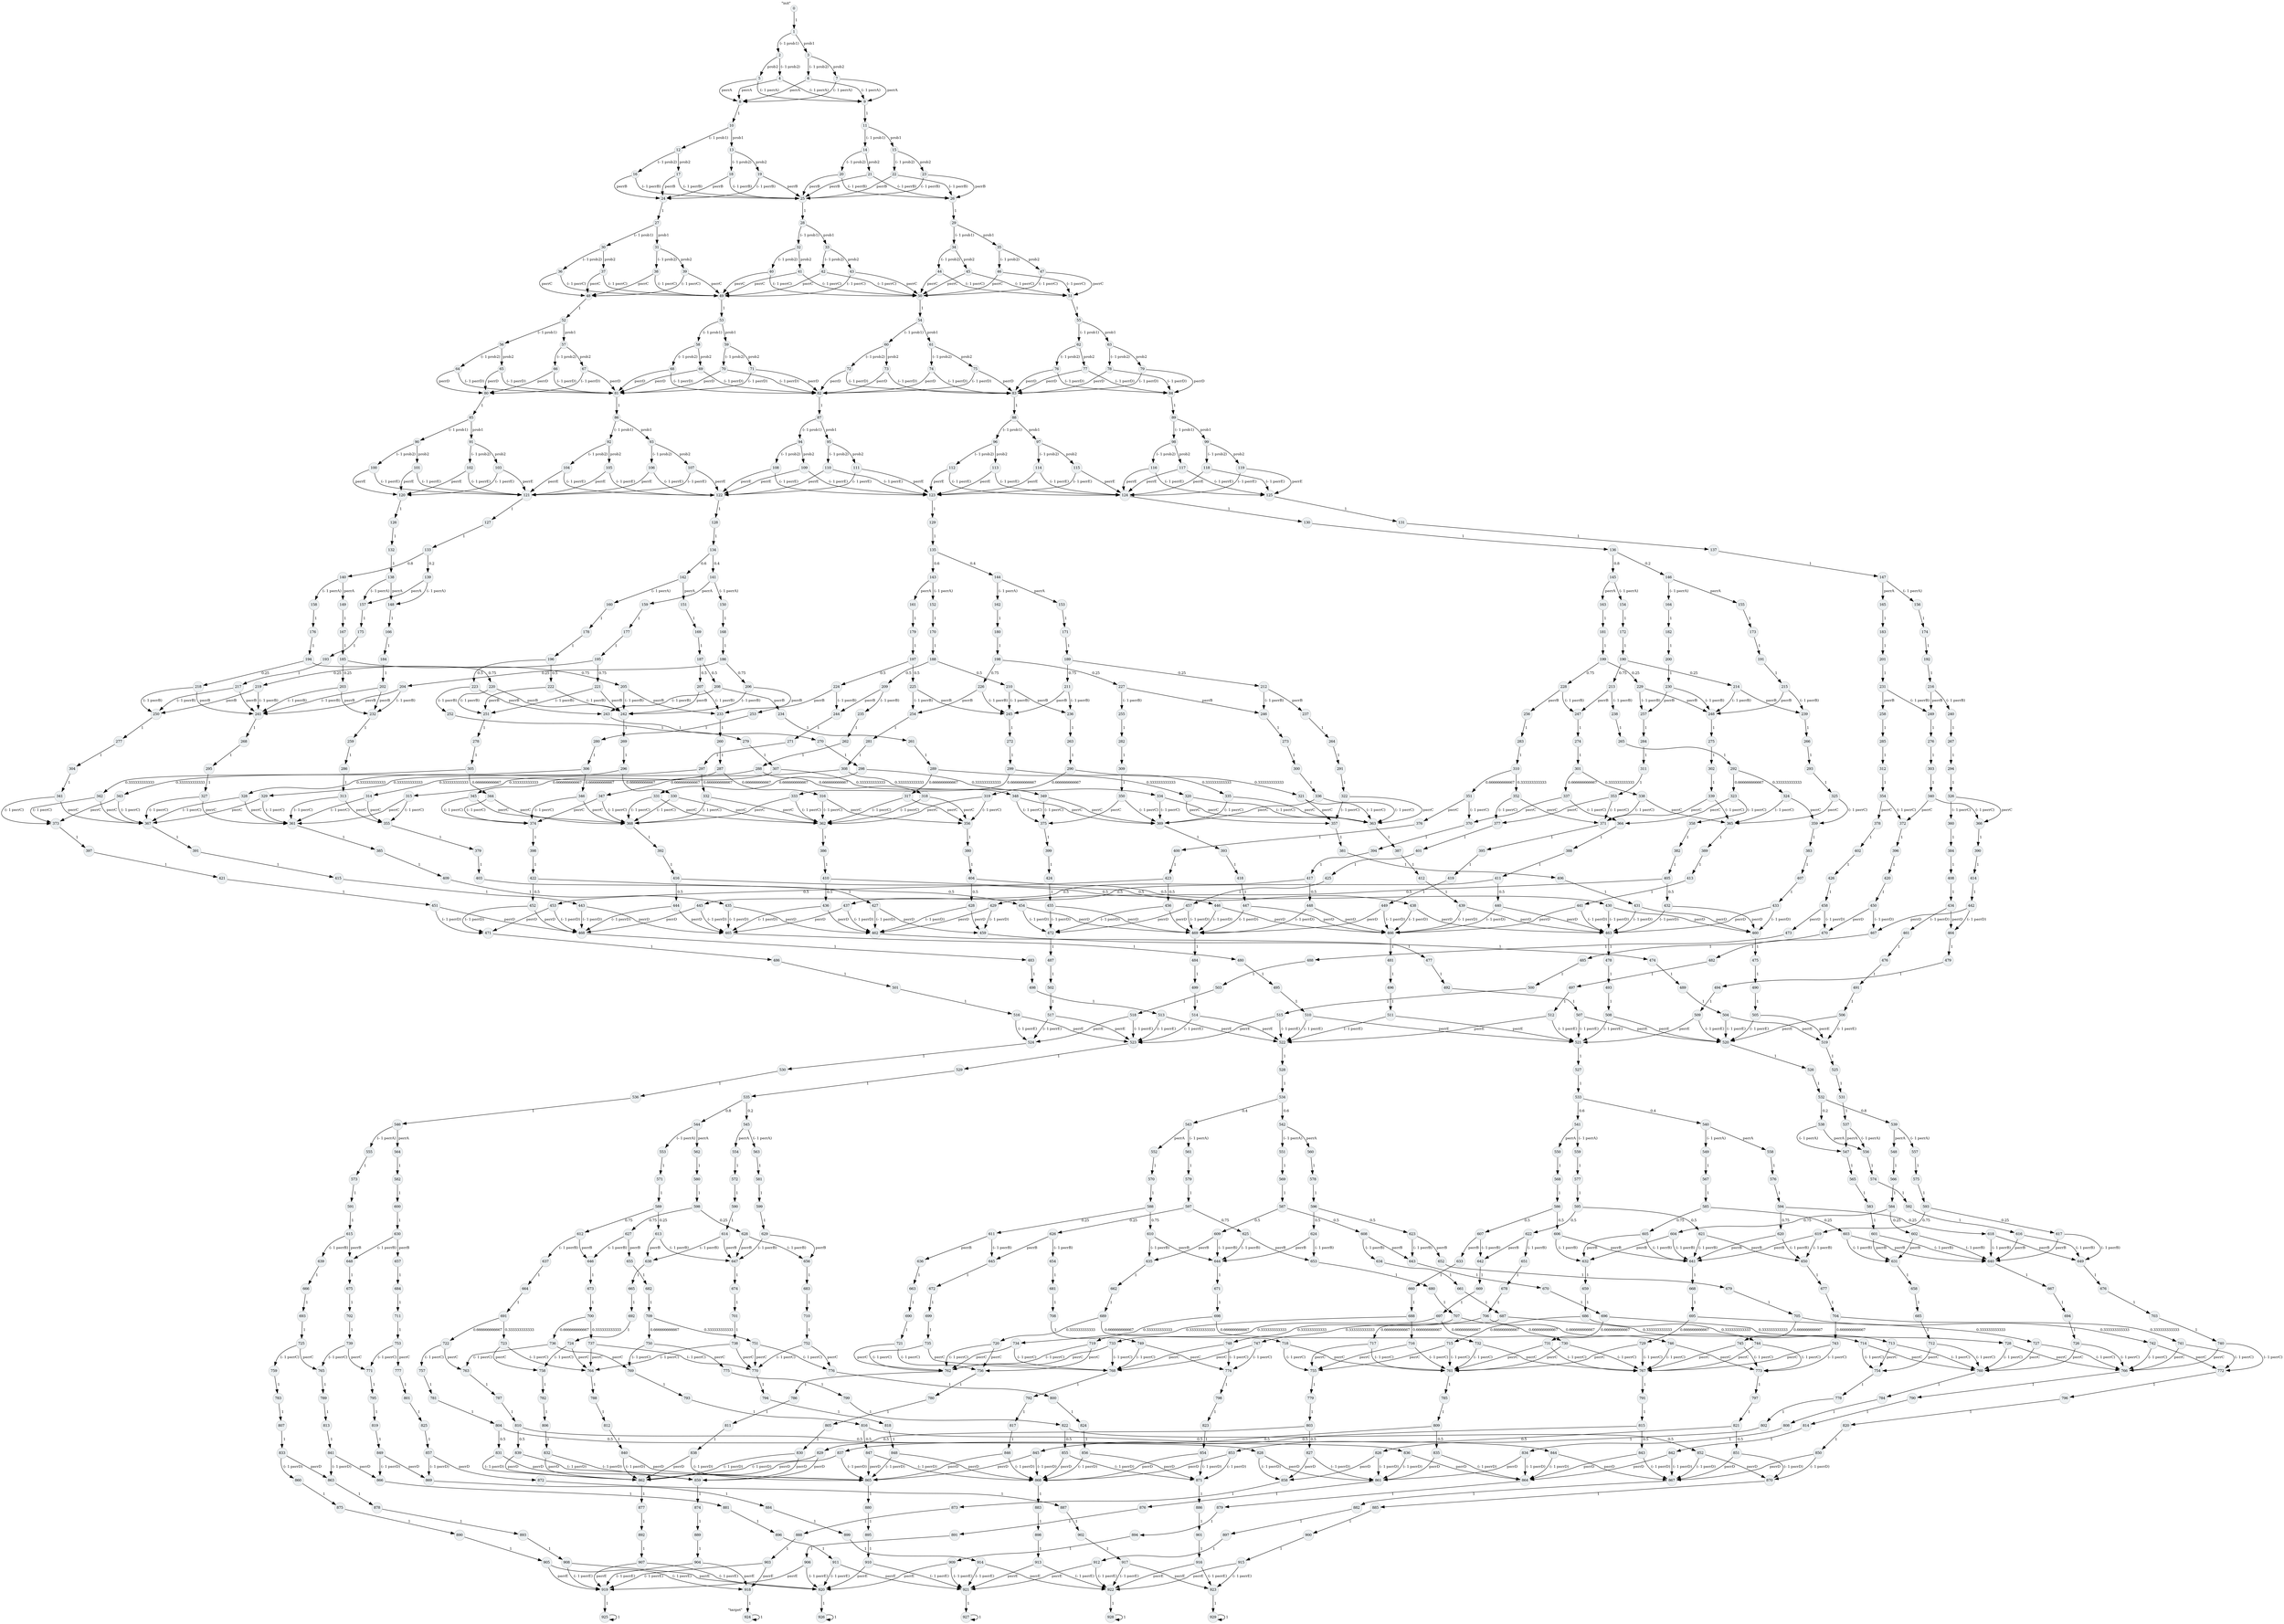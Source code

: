 strict digraph loopgraph {
	node [fontsize=10 style="rounded,filled"  margin=0.02 width=0 height=0];
	edge [fontsize=10];
	graph [fontsize=10 style="rounded,filled" color=black fillcolor="#ECF0F2"];

	STATE0[label="0" xlabel="\"init\"" fillcolor="#ECF0F2" color="gray" shape="circle"];
	STATE0[label="0" xlabel="\"init\"" fillcolor="#ECF0F2" color="gray" shape="circle"];
	STATE1[label="1" xlabel="" fillcolor="#ECF0F2" color="gray" shape="circle"];
	STATE2[label="2" xlabel="" fillcolor="#ECF0F2" color="gray" shape="circle"];
	STATE3[label="3" xlabel="" fillcolor="#ECF0F2" color="gray" shape="circle"];
	STATE4[label="4" xlabel="" fillcolor="#ECF0F2" color="gray" shape="circle"];
	STATE5[label="5" xlabel="" fillcolor="#ECF0F2" color="gray" shape="circle"];
	STATE6[label="6" xlabel="" fillcolor="#ECF0F2" color="gray" shape="circle"];
	STATE7[label="7" xlabel="" fillcolor="#ECF0F2" color="gray" shape="circle"];
	STATE8[label="8" xlabel="" fillcolor="#ECF0F2" color="gray" shape="circle"];
	STATE9[label="9" xlabel="" fillcolor="#ECF0F2" color="gray" shape="circle"];
	STATE10[label="10" xlabel="" fillcolor="#ECF0F2" color="gray" shape="circle"];
	STATE11[label="11" xlabel="" fillcolor="#ECF0F2" color="gray" shape="circle"];
	STATE12[label="12" xlabel="" fillcolor="#ECF0F2" color="gray" shape="circle"];
	STATE13[label="13" xlabel="" fillcolor="#ECF0F2" color="gray" shape="circle"];
	STATE14[label="14" xlabel="" fillcolor="#ECF0F2" color="gray" shape="circle"];
	STATE15[label="15" xlabel="" fillcolor="#ECF0F2" color="gray" shape="circle"];
	STATE16[label="16" xlabel="" fillcolor="#ECF0F2" color="gray" shape="circle"];
	STATE17[label="17" xlabel="" fillcolor="#ECF0F2" color="gray" shape="circle"];
	STATE18[label="18" xlabel="" fillcolor="#ECF0F2" color="gray" shape="circle"];
	STATE19[label="19" xlabel="" fillcolor="#ECF0F2" color="gray" shape="circle"];
	STATE20[label="20" xlabel="" fillcolor="#ECF0F2" color="gray" shape="circle"];
	STATE21[label="21" xlabel="" fillcolor="#ECF0F2" color="gray" shape="circle"];
	STATE22[label="22" xlabel="" fillcolor="#ECF0F2" color="gray" shape="circle"];
	STATE23[label="23" xlabel="" fillcolor="#ECF0F2" color="gray" shape="circle"];
	STATE24[label="24" xlabel="" fillcolor="#ECF0F2" color="gray" shape="circle"];
	STATE25[label="25" xlabel="" fillcolor="#ECF0F2" color="gray" shape="circle"];
	STATE26[label="26" xlabel="" fillcolor="#ECF0F2" color="gray" shape="circle"];
	STATE27[label="27" xlabel="" fillcolor="#ECF0F2" color="gray" shape="circle"];
	STATE28[label="28" xlabel="" fillcolor="#ECF0F2" color="gray" shape="circle"];
	STATE29[label="29" xlabel="" fillcolor="#ECF0F2" color="gray" shape="circle"];
	STATE30[label="30" xlabel="" fillcolor="#ECF0F2" color="gray" shape="circle"];
	STATE31[label="31" xlabel="" fillcolor="#ECF0F2" color="gray" shape="circle"];
	STATE32[label="32" xlabel="" fillcolor="#ECF0F2" color="gray" shape="circle"];
	STATE33[label="33" xlabel="" fillcolor="#ECF0F2" color="gray" shape="circle"];
	STATE34[label="34" xlabel="" fillcolor="#ECF0F2" color="gray" shape="circle"];
	STATE35[label="35" xlabel="" fillcolor="#ECF0F2" color="gray" shape="circle"];
	STATE36[label="36" xlabel="" fillcolor="#ECF0F2" color="gray" shape="circle"];
	STATE37[label="37" xlabel="" fillcolor="#ECF0F2" color="gray" shape="circle"];
	STATE38[label="38" xlabel="" fillcolor="#ECF0F2" color="gray" shape="circle"];
	STATE39[label="39" xlabel="" fillcolor="#ECF0F2" color="gray" shape="circle"];
	STATE40[label="40" xlabel="" fillcolor="#ECF0F2" color="gray" shape="circle"];
	STATE41[label="41" xlabel="" fillcolor="#ECF0F2" color="gray" shape="circle"];
	STATE42[label="42" xlabel="" fillcolor="#ECF0F2" color="gray" shape="circle"];
	STATE43[label="43" xlabel="" fillcolor="#ECF0F2" color="gray" shape="circle"];
	STATE44[label="44" xlabel="" fillcolor="#ECF0F2" color="gray" shape="circle"];
	STATE45[label="45" xlabel="" fillcolor="#ECF0F2" color="gray" shape="circle"];
	STATE46[label="46" xlabel="" fillcolor="#ECF0F2" color="gray" shape="circle"];
	STATE47[label="47" xlabel="" fillcolor="#ECF0F2" color="gray" shape="circle"];
	STATE48[label="48" xlabel="" fillcolor="#ECF0F2" color="gray" shape="circle"];
	STATE49[label="49" xlabel="" fillcolor="#ECF0F2" color="gray" shape="circle"];
	STATE50[label="50" xlabel="" fillcolor="#ECF0F2" color="gray" shape="circle"];
	STATE51[label="51" xlabel="" fillcolor="#ECF0F2" color="gray" shape="circle"];
	STATE52[label="52" xlabel="" fillcolor="#ECF0F2" color="gray" shape="circle"];
	STATE53[label="53" xlabel="" fillcolor="#ECF0F2" color="gray" shape="circle"];
	STATE54[label="54" xlabel="" fillcolor="#ECF0F2" color="gray" shape="circle"];
	STATE55[label="55" xlabel="" fillcolor="#ECF0F2" color="gray" shape="circle"];
	STATE56[label="56" xlabel="" fillcolor="#ECF0F2" color="gray" shape="circle"];
	STATE57[label="57" xlabel="" fillcolor="#ECF0F2" color="gray" shape="circle"];
	STATE58[label="58" xlabel="" fillcolor="#ECF0F2" color="gray" shape="circle"];
	STATE59[label="59" xlabel="" fillcolor="#ECF0F2" color="gray" shape="circle"];
	STATE60[label="60" xlabel="" fillcolor="#ECF0F2" color="gray" shape="circle"];
	STATE61[label="61" xlabel="" fillcolor="#ECF0F2" color="gray" shape="circle"];
	STATE62[label="62" xlabel="" fillcolor="#ECF0F2" color="gray" shape="circle"];
	STATE63[label="63" xlabel="" fillcolor="#ECF0F2" color="gray" shape="circle"];
	STATE64[label="64" xlabel="" fillcolor="#ECF0F2" color="gray" shape="circle"];
	STATE65[label="65" xlabel="" fillcolor="#ECF0F2" color="gray" shape="circle"];
	STATE66[label="66" xlabel="" fillcolor="#ECF0F2" color="gray" shape="circle"];
	STATE67[label="67" xlabel="" fillcolor="#ECF0F2" color="gray" shape="circle"];
	STATE68[label="68" xlabel="" fillcolor="#ECF0F2" color="gray" shape="circle"];
	STATE69[label="69" xlabel="" fillcolor="#ECF0F2" color="gray" shape="circle"];
	STATE70[label="70" xlabel="" fillcolor="#ECF0F2" color="gray" shape="circle"];
	STATE71[label="71" xlabel="" fillcolor="#ECF0F2" color="gray" shape="circle"];
	STATE72[label="72" xlabel="" fillcolor="#ECF0F2" color="gray" shape="circle"];
	STATE73[label="73" xlabel="" fillcolor="#ECF0F2" color="gray" shape="circle"];
	STATE74[label="74" xlabel="" fillcolor="#ECF0F2" color="gray" shape="circle"];
	STATE75[label="75" xlabel="" fillcolor="#ECF0F2" color="gray" shape="circle"];
	STATE76[label="76" xlabel="" fillcolor="#ECF0F2" color="gray" shape="circle"];
	STATE77[label="77" xlabel="" fillcolor="#ECF0F2" color="gray" shape="circle"];
	STATE78[label="78" xlabel="" fillcolor="#ECF0F2" color="gray" shape="circle"];
	STATE79[label="79" xlabel="" fillcolor="#ECF0F2" color="gray" shape="circle"];
	STATE80[label="80" xlabel="" fillcolor="#ECF0F2" color="gray" shape="circle"];
	STATE81[label="81" xlabel="" fillcolor="#ECF0F2" color="gray" shape="circle"];
	STATE82[label="82" xlabel="" fillcolor="#ECF0F2" color="gray" shape="circle"];
	STATE83[label="83" xlabel="" fillcolor="#ECF0F2" color="gray" shape="circle"];
	STATE84[label="84" xlabel="" fillcolor="#ECF0F2" color="gray" shape="circle"];
	STATE85[label="85" xlabel="" fillcolor="#ECF0F2" color="gray" shape="circle"];
	STATE86[label="86" xlabel="" fillcolor="#ECF0F2" color="gray" shape="circle"];
	STATE87[label="87" xlabel="" fillcolor="#ECF0F2" color="gray" shape="circle"];
	STATE88[label="88" xlabel="" fillcolor="#ECF0F2" color="gray" shape="circle"];
	STATE89[label="89" xlabel="" fillcolor="#ECF0F2" color="gray" shape="circle"];
	STATE90[label="90" xlabel="" fillcolor="#ECF0F2" color="gray" shape="circle"];
	STATE91[label="91" xlabel="" fillcolor="#ECF0F2" color="gray" shape="circle"];
	STATE92[label="92" xlabel="" fillcolor="#ECF0F2" color="gray" shape="circle"];
	STATE93[label="93" xlabel="" fillcolor="#ECF0F2" color="gray" shape="circle"];
	STATE94[label="94" xlabel="" fillcolor="#ECF0F2" color="gray" shape="circle"];
	STATE95[label="95" xlabel="" fillcolor="#ECF0F2" color="gray" shape="circle"];
	STATE96[label="96" xlabel="" fillcolor="#ECF0F2" color="gray" shape="circle"];
	STATE97[label="97" xlabel="" fillcolor="#ECF0F2" color="gray" shape="circle"];
	STATE98[label="98" xlabel="" fillcolor="#ECF0F2" color="gray" shape="circle"];
	STATE99[label="99" xlabel="" fillcolor="#ECF0F2" color="gray" shape="circle"];
	STATE100[label="100" xlabel="" fillcolor="#ECF0F2" color="gray" shape="circle"];
	STATE101[label="101" xlabel="" fillcolor="#ECF0F2" color="gray" shape="circle"];
	STATE102[label="102" xlabel="" fillcolor="#ECF0F2" color="gray" shape="circle"];
	STATE103[label="103" xlabel="" fillcolor="#ECF0F2" color="gray" shape="circle"];
	STATE104[label="104" xlabel="" fillcolor="#ECF0F2" color="gray" shape="circle"];
	STATE105[label="105" xlabel="" fillcolor="#ECF0F2" color="gray" shape="circle"];
	STATE106[label="106" xlabel="" fillcolor="#ECF0F2" color="gray" shape="circle"];
	STATE107[label="107" xlabel="" fillcolor="#ECF0F2" color="gray" shape="circle"];
	STATE108[label="108" xlabel="" fillcolor="#ECF0F2" color="gray" shape="circle"];
	STATE109[label="109" xlabel="" fillcolor="#ECF0F2" color="gray" shape="circle"];
	STATE110[label="110" xlabel="" fillcolor="#ECF0F2" color="gray" shape="circle"];
	STATE111[label="111" xlabel="" fillcolor="#ECF0F2" color="gray" shape="circle"];
	STATE112[label="112" xlabel="" fillcolor="#ECF0F2" color="gray" shape="circle"];
	STATE113[label="113" xlabel="" fillcolor="#ECF0F2" color="gray" shape="circle"];
	STATE114[label="114" xlabel="" fillcolor="#ECF0F2" color="gray" shape="circle"];
	STATE115[label="115" xlabel="" fillcolor="#ECF0F2" color="gray" shape="circle"];
	STATE116[label="116" xlabel="" fillcolor="#ECF0F2" color="gray" shape="circle"];
	STATE117[label="117" xlabel="" fillcolor="#ECF0F2" color="gray" shape="circle"];
	STATE118[label="118" xlabel="" fillcolor="#ECF0F2" color="gray" shape="circle"];
	STATE119[label="119" xlabel="" fillcolor="#ECF0F2" color="gray" shape="circle"];
	STATE120[label="120" xlabel="" fillcolor="#ECF0F2" color="gray" shape="circle"];
	STATE121[label="121" xlabel="" fillcolor="#ECF0F2" color="gray" shape="circle"];
	STATE122[label="122" xlabel="" fillcolor="#ECF0F2" color="gray" shape="circle"];
	STATE123[label="123" xlabel="" fillcolor="#ECF0F2" color="gray" shape="circle"];
	STATE124[label="124" xlabel="" fillcolor="#ECF0F2" color="gray" shape="circle"];
	STATE125[label="125" xlabel="" fillcolor="#ECF0F2" color="gray" shape="circle"];
	STATE126[label="126" xlabel="" fillcolor="#ECF0F2" color="gray" shape="circle"];
	STATE127[label="127" xlabel="" fillcolor="#ECF0F2" color="gray" shape="circle"];
	STATE128[label="128" xlabel="" fillcolor="#ECF0F2" color="gray" shape="circle"];
	STATE129[label="129" xlabel="" fillcolor="#ECF0F2" color="gray" shape="circle"];
	STATE130[label="130" xlabel="" fillcolor="#ECF0F2" color="gray" shape="circle"];
	STATE131[label="131" xlabel="" fillcolor="#ECF0F2" color="gray" shape="circle"];
	STATE132[label="132" xlabel="" fillcolor="#ECF0F2" color="gray" shape="circle"];
	STATE133[label="133" xlabel="" fillcolor="#ECF0F2" color="gray" shape="circle"];
	STATE134[label="134" xlabel="" fillcolor="#ECF0F2" color="gray" shape="circle"];
	STATE135[label="135" xlabel="" fillcolor="#ECF0F2" color="gray" shape="circle"];
	STATE136[label="136" xlabel="" fillcolor="#ECF0F2" color="gray" shape="circle"];
	STATE137[label="137" xlabel="" fillcolor="#ECF0F2" color="gray" shape="circle"];
	STATE138[label="138" xlabel="" fillcolor="#ECF0F2" color="gray" shape="circle"];
	STATE139[label="139" xlabel="" fillcolor="#ECF0F2" color="gray" shape="circle"];
	STATE140[label="140" xlabel="" fillcolor="#ECF0F2" color="gray" shape="circle"];
	STATE141[label="141" xlabel="" fillcolor="#ECF0F2" color="gray" shape="circle"];
	STATE142[label="142" xlabel="" fillcolor="#ECF0F2" color="gray" shape="circle"];
	STATE143[label="143" xlabel="" fillcolor="#ECF0F2" color="gray" shape="circle"];
	STATE144[label="144" xlabel="" fillcolor="#ECF0F2" color="gray" shape="circle"];
	STATE145[label="145" xlabel="" fillcolor="#ECF0F2" color="gray" shape="circle"];
	STATE146[label="146" xlabel="" fillcolor="#ECF0F2" color="gray" shape="circle"];
	STATE147[label="147" xlabel="" fillcolor="#ECF0F2" color="gray" shape="circle"];
	STATE148[label="148" xlabel="" fillcolor="#ECF0F2" color="gray" shape="circle"];
	STATE149[label="149" xlabel="" fillcolor="#ECF0F2" color="gray" shape="circle"];
	STATE150[label="150" xlabel="" fillcolor="#ECF0F2" color="gray" shape="circle"];
	STATE151[label="151" xlabel="" fillcolor="#ECF0F2" color="gray" shape="circle"];
	STATE152[label="152" xlabel="" fillcolor="#ECF0F2" color="gray" shape="circle"];
	STATE153[label="153" xlabel="" fillcolor="#ECF0F2" color="gray" shape="circle"];
	STATE154[label="154" xlabel="" fillcolor="#ECF0F2" color="gray" shape="circle"];
	STATE155[label="155" xlabel="" fillcolor="#ECF0F2" color="gray" shape="circle"];
	STATE156[label="156" xlabel="" fillcolor="#ECF0F2" color="gray" shape="circle"];
	STATE157[label="157" xlabel="" fillcolor="#ECF0F2" color="gray" shape="circle"];
	STATE158[label="158" xlabel="" fillcolor="#ECF0F2" color="gray" shape="circle"];
	STATE159[label="159" xlabel="" fillcolor="#ECF0F2" color="gray" shape="circle"];
	STATE160[label="160" xlabel="" fillcolor="#ECF0F2" color="gray" shape="circle"];
	STATE161[label="161" xlabel="" fillcolor="#ECF0F2" color="gray" shape="circle"];
	STATE162[label="162" xlabel="" fillcolor="#ECF0F2" color="gray" shape="circle"];
	STATE163[label="163" xlabel="" fillcolor="#ECF0F2" color="gray" shape="circle"];
	STATE164[label="164" xlabel="" fillcolor="#ECF0F2" color="gray" shape="circle"];
	STATE165[label="165" xlabel="" fillcolor="#ECF0F2" color="gray" shape="circle"];
	STATE166[label="166" xlabel="" fillcolor="#ECF0F2" color="gray" shape="circle"];
	STATE167[label="167" xlabel="" fillcolor="#ECF0F2" color="gray" shape="circle"];
	STATE168[label="168" xlabel="" fillcolor="#ECF0F2" color="gray" shape="circle"];
	STATE169[label="169" xlabel="" fillcolor="#ECF0F2" color="gray" shape="circle"];
	STATE170[label="170" xlabel="" fillcolor="#ECF0F2" color="gray" shape="circle"];
	STATE171[label="171" xlabel="" fillcolor="#ECF0F2" color="gray" shape="circle"];
	STATE172[label="172" xlabel="" fillcolor="#ECF0F2" color="gray" shape="circle"];
	STATE173[label="173" xlabel="" fillcolor="#ECF0F2" color="gray" shape="circle"];
	STATE174[label="174" xlabel="" fillcolor="#ECF0F2" color="gray" shape="circle"];
	STATE175[label="175" xlabel="" fillcolor="#ECF0F2" color="gray" shape="circle"];
	STATE176[label="176" xlabel="" fillcolor="#ECF0F2" color="gray" shape="circle"];
	STATE177[label="177" xlabel="" fillcolor="#ECF0F2" color="gray" shape="circle"];
	STATE178[label="178" xlabel="" fillcolor="#ECF0F2" color="gray" shape="circle"];
	STATE179[label="179" xlabel="" fillcolor="#ECF0F2" color="gray" shape="circle"];
	STATE180[label="180" xlabel="" fillcolor="#ECF0F2" color="gray" shape="circle"];
	STATE181[label="181" xlabel="" fillcolor="#ECF0F2" color="gray" shape="circle"];
	STATE182[label="182" xlabel="" fillcolor="#ECF0F2" color="gray" shape="circle"];
	STATE183[label="183" xlabel="" fillcolor="#ECF0F2" color="gray" shape="circle"];
	STATE184[label="184" xlabel="" fillcolor="#ECF0F2" color="gray" shape="circle"];
	STATE185[label="185" xlabel="" fillcolor="#ECF0F2" color="gray" shape="circle"];
	STATE186[label="186" xlabel="" fillcolor="#ECF0F2" color="gray" shape="circle"];
	STATE187[label="187" xlabel="" fillcolor="#ECF0F2" color="gray" shape="circle"];
	STATE188[label="188" xlabel="" fillcolor="#ECF0F2" color="gray" shape="circle"];
	STATE189[label="189" xlabel="" fillcolor="#ECF0F2" color="gray" shape="circle"];
	STATE190[label="190" xlabel="" fillcolor="#ECF0F2" color="gray" shape="circle"];
	STATE191[label="191" xlabel="" fillcolor="#ECF0F2" color="gray" shape="circle"];
	STATE192[label="192" xlabel="" fillcolor="#ECF0F2" color="gray" shape="circle"];
	STATE193[label="193" xlabel="" fillcolor="#ECF0F2" color="gray" shape="circle"];
	STATE194[label="194" xlabel="" fillcolor="#ECF0F2" color="gray" shape="circle"];
	STATE195[label="195" xlabel="" fillcolor="#ECF0F2" color="gray" shape="circle"];
	STATE196[label="196" xlabel="" fillcolor="#ECF0F2" color="gray" shape="circle"];
	STATE197[label="197" xlabel="" fillcolor="#ECF0F2" color="gray" shape="circle"];
	STATE198[label="198" xlabel="" fillcolor="#ECF0F2" color="gray" shape="circle"];
	STATE199[label="199" xlabel="" fillcolor="#ECF0F2" color="gray" shape="circle"];
	STATE200[label="200" xlabel="" fillcolor="#ECF0F2" color="gray" shape="circle"];
	STATE201[label="201" xlabel="" fillcolor="#ECF0F2" color="gray" shape="circle"];
	STATE202[label="202" xlabel="" fillcolor="#ECF0F2" color="gray" shape="circle"];
	STATE203[label="203" xlabel="" fillcolor="#ECF0F2" color="gray" shape="circle"];
	STATE204[label="204" xlabel="" fillcolor="#ECF0F2" color="gray" shape="circle"];
	STATE205[label="205" xlabel="" fillcolor="#ECF0F2" color="gray" shape="circle"];
	STATE206[label="206" xlabel="" fillcolor="#ECF0F2" color="gray" shape="circle"];
	STATE207[label="207" xlabel="" fillcolor="#ECF0F2" color="gray" shape="circle"];
	STATE208[label="208" xlabel="" fillcolor="#ECF0F2" color="gray" shape="circle"];
	STATE209[label="209" xlabel="" fillcolor="#ECF0F2" color="gray" shape="circle"];
	STATE210[label="210" xlabel="" fillcolor="#ECF0F2" color="gray" shape="circle"];
	STATE211[label="211" xlabel="" fillcolor="#ECF0F2" color="gray" shape="circle"];
	STATE212[label="212" xlabel="" fillcolor="#ECF0F2" color="gray" shape="circle"];
	STATE213[label="213" xlabel="" fillcolor="#ECF0F2" color="gray" shape="circle"];
	STATE214[label="214" xlabel="" fillcolor="#ECF0F2" color="gray" shape="circle"];
	STATE215[label="215" xlabel="" fillcolor="#ECF0F2" color="gray" shape="circle"];
	STATE216[label="216" xlabel="" fillcolor="#ECF0F2" color="gray" shape="circle"];
	STATE217[label="217" xlabel="" fillcolor="#ECF0F2" color="gray" shape="circle"];
	STATE218[label="218" xlabel="" fillcolor="#ECF0F2" color="gray" shape="circle"];
	STATE219[label="219" xlabel="" fillcolor="#ECF0F2" color="gray" shape="circle"];
	STATE220[label="220" xlabel="" fillcolor="#ECF0F2" color="gray" shape="circle"];
	STATE221[label="221" xlabel="" fillcolor="#ECF0F2" color="gray" shape="circle"];
	STATE222[label="222" xlabel="" fillcolor="#ECF0F2" color="gray" shape="circle"];
	STATE223[label="223" xlabel="" fillcolor="#ECF0F2" color="gray" shape="circle"];
	STATE224[label="224" xlabel="" fillcolor="#ECF0F2" color="gray" shape="circle"];
	STATE225[label="225" xlabel="" fillcolor="#ECF0F2" color="gray" shape="circle"];
	STATE226[label="226" xlabel="" fillcolor="#ECF0F2" color="gray" shape="circle"];
	STATE227[label="227" xlabel="" fillcolor="#ECF0F2" color="gray" shape="circle"];
	STATE228[label="228" xlabel="" fillcolor="#ECF0F2" color="gray" shape="circle"];
	STATE229[label="229" xlabel="" fillcolor="#ECF0F2" color="gray" shape="circle"];
	STATE230[label="230" xlabel="" fillcolor="#ECF0F2" color="gray" shape="circle"];
	STATE231[label="231" xlabel="" fillcolor="#ECF0F2" color="gray" shape="circle"];
	STATE232[label="232" xlabel="" fillcolor="#ECF0F2" color="gray" shape="circle"];
	STATE233[label="233" xlabel="" fillcolor="#ECF0F2" color="gray" shape="circle"];
	STATE234[label="234" xlabel="" fillcolor="#ECF0F2" color="gray" shape="circle"];
	STATE235[label="235" xlabel="" fillcolor="#ECF0F2" color="gray" shape="circle"];
	STATE236[label="236" xlabel="" fillcolor="#ECF0F2" color="gray" shape="circle"];
	STATE237[label="237" xlabel="" fillcolor="#ECF0F2" color="gray" shape="circle"];
	STATE238[label="238" xlabel="" fillcolor="#ECF0F2" color="gray" shape="circle"];
	STATE239[label="239" xlabel="" fillcolor="#ECF0F2" color="gray" shape="circle"];
	STATE240[label="240" xlabel="" fillcolor="#ECF0F2" color="gray" shape="circle"];
	STATE241[label="241" xlabel="" fillcolor="#ECF0F2" color="gray" shape="circle"];
	STATE242[label="242" xlabel="" fillcolor="#ECF0F2" color="gray" shape="circle"];
	STATE243[label="243" xlabel="" fillcolor="#ECF0F2" color="gray" shape="circle"];
	STATE244[label="244" xlabel="" fillcolor="#ECF0F2" color="gray" shape="circle"];
	STATE245[label="245" xlabel="" fillcolor="#ECF0F2" color="gray" shape="circle"];
	STATE246[label="246" xlabel="" fillcolor="#ECF0F2" color="gray" shape="circle"];
	STATE247[label="247" xlabel="" fillcolor="#ECF0F2" color="gray" shape="circle"];
	STATE248[label="248" xlabel="" fillcolor="#ECF0F2" color="gray" shape="circle"];
	STATE249[label="249" xlabel="" fillcolor="#ECF0F2" color="gray" shape="circle"];
	STATE250[label="250" xlabel="" fillcolor="#ECF0F2" color="gray" shape="circle"];
	STATE251[label="251" xlabel="" fillcolor="#ECF0F2" color="gray" shape="circle"];
	STATE252[label="252" xlabel="" fillcolor="#ECF0F2" color="gray" shape="circle"];
	STATE253[label="253" xlabel="" fillcolor="#ECF0F2" color="gray" shape="circle"];
	STATE254[label="254" xlabel="" fillcolor="#ECF0F2" color="gray" shape="circle"];
	STATE255[label="255" xlabel="" fillcolor="#ECF0F2" color="gray" shape="circle"];
	STATE256[label="256" xlabel="" fillcolor="#ECF0F2" color="gray" shape="circle"];
	STATE257[label="257" xlabel="" fillcolor="#ECF0F2" color="gray" shape="circle"];
	STATE258[label="258" xlabel="" fillcolor="#ECF0F2" color="gray" shape="circle"];
	STATE259[label="259" xlabel="" fillcolor="#ECF0F2" color="gray" shape="circle"];
	STATE260[label="260" xlabel="" fillcolor="#ECF0F2" color="gray" shape="circle"];
	STATE261[label="261" xlabel="" fillcolor="#ECF0F2" color="gray" shape="circle"];
	STATE262[label="262" xlabel="" fillcolor="#ECF0F2" color="gray" shape="circle"];
	STATE263[label="263" xlabel="" fillcolor="#ECF0F2" color="gray" shape="circle"];
	STATE264[label="264" xlabel="" fillcolor="#ECF0F2" color="gray" shape="circle"];
	STATE265[label="265" xlabel="" fillcolor="#ECF0F2" color="gray" shape="circle"];
	STATE266[label="266" xlabel="" fillcolor="#ECF0F2" color="gray" shape="circle"];
	STATE267[label="267" xlabel="" fillcolor="#ECF0F2" color="gray" shape="circle"];
	STATE268[label="268" xlabel="" fillcolor="#ECF0F2" color="gray" shape="circle"];
	STATE269[label="269" xlabel="" fillcolor="#ECF0F2" color="gray" shape="circle"];
	STATE270[label="270" xlabel="" fillcolor="#ECF0F2" color="gray" shape="circle"];
	STATE271[label="271" xlabel="" fillcolor="#ECF0F2" color="gray" shape="circle"];
	STATE272[label="272" xlabel="" fillcolor="#ECF0F2" color="gray" shape="circle"];
	STATE273[label="273" xlabel="" fillcolor="#ECF0F2" color="gray" shape="circle"];
	STATE274[label="274" xlabel="" fillcolor="#ECF0F2" color="gray" shape="circle"];
	STATE275[label="275" xlabel="" fillcolor="#ECF0F2" color="gray" shape="circle"];
	STATE276[label="276" xlabel="" fillcolor="#ECF0F2" color="gray" shape="circle"];
	STATE277[label="277" xlabel="" fillcolor="#ECF0F2" color="gray" shape="circle"];
	STATE278[label="278" xlabel="" fillcolor="#ECF0F2" color="gray" shape="circle"];
	STATE279[label="279" xlabel="" fillcolor="#ECF0F2" color="gray" shape="circle"];
	STATE280[label="280" xlabel="" fillcolor="#ECF0F2" color="gray" shape="circle"];
	STATE281[label="281" xlabel="" fillcolor="#ECF0F2" color="gray" shape="circle"];
	STATE282[label="282" xlabel="" fillcolor="#ECF0F2" color="gray" shape="circle"];
	STATE283[label="283" xlabel="" fillcolor="#ECF0F2" color="gray" shape="circle"];
	STATE284[label="284" xlabel="" fillcolor="#ECF0F2" color="gray" shape="circle"];
	STATE285[label="285" xlabel="" fillcolor="#ECF0F2" color="gray" shape="circle"];
	STATE286[label="286" xlabel="" fillcolor="#ECF0F2" color="gray" shape="circle"];
	STATE287[label="287" xlabel="" fillcolor="#ECF0F2" color="gray" shape="circle"];
	STATE288[label="288" xlabel="" fillcolor="#ECF0F2" color="gray" shape="circle"];
	STATE289[label="289" xlabel="" fillcolor="#ECF0F2" color="gray" shape="circle"];
	STATE290[label="290" xlabel="" fillcolor="#ECF0F2" color="gray" shape="circle"];
	STATE291[label="291" xlabel="" fillcolor="#ECF0F2" color="gray" shape="circle"];
	STATE292[label="292" xlabel="" fillcolor="#ECF0F2" color="gray" shape="circle"];
	STATE293[label="293" xlabel="" fillcolor="#ECF0F2" color="gray" shape="circle"];
	STATE294[label="294" xlabel="" fillcolor="#ECF0F2" color="gray" shape="circle"];
	STATE295[label="295" xlabel="" fillcolor="#ECF0F2" color="gray" shape="circle"];
	STATE296[label="296" xlabel="" fillcolor="#ECF0F2" color="gray" shape="circle"];
	STATE297[label="297" xlabel="" fillcolor="#ECF0F2" color="gray" shape="circle"];
	STATE298[label="298" xlabel="" fillcolor="#ECF0F2" color="gray" shape="circle"];
	STATE299[label="299" xlabel="" fillcolor="#ECF0F2" color="gray" shape="circle"];
	STATE300[label="300" xlabel="" fillcolor="#ECF0F2" color="gray" shape="circle"];
	STATE301[label="301" xlabel="" fillcolor="#ECF0F2" color="gray" shape="circle"];
	STATE302[label="302" xlabel="" fillcolor="#ECF0F2" color="gray" shape="circle"];
	STATE303[label="303" xlabel="" fillcolor="#ECF0F2" color="gray" shape="circle"];
	STATE304[label="304" xlabel="" fillcolor="#ECF0F2" color="gray" shape="circle"];
	STATE305[label="305" xlabel="" fillcolor="#ECF0F2" color="gray" shape="circle"];
	STATE306[label="306" xlabel="" fillcolor="#ECF0F2" color="gray" shape="circle"];
	STATE307[label="307" xlabel="" fillcolor="#ECF0F2" color="gray" shape="circle"];
	STATE308[label="308" xlabel="" fillcolor="#ECF0F2" color="gray" shape="circle"];
	STATE309[label="309" xlabel="" fillcolor="#ECF0F2" color="gray" shape="circle"];
	STATE310[label="310" xlabel="" fillcolor="#ECF0F2" color="gray" shape="circle"];
	STATE311[label="311" xlabel="" fillcolor="#ECF0F2" color="gray" shape="circle"];
	STATE312[label="312" xlabel="" fillcolor="#ECF0F2" color="gray" shape="circle"];
	STATE313[label="313" xlabel="" fillcolor="#ECF0F2" color="gray" shape="circle"];
	STATE314[label="314" xlabel="" fillcolor="#ECF0F2" color="gray" shape="circle"];
	STATE315[label="315" xlabel="" fillcolor="#ECF0F2" color="gray" shape="circle"];
	STATE316[label="316" xlabel="" fillcolor="#ECF0F2" color="gray" shape="circle"];
	STATE317[label="317" xlabel="" fillcolor="#ECF0F2" color="gray" shape="circle"];
	STATE318[label="318" xlabel="" fillcolor="#ECF0F2" color="gray" shape="circle"];
	STATE319[label="319" xlabel="" fillcolor="#ECF0F2" color="gray" shape="circle"];
	STATE320[label="320" xlabel="" fillcolor="#ECF0F2" color="gray" shape="circle"];
	STATE321[label="321" xlabel="" fillcolor="#ECF0F2" color="gray" shape="circle"];
	STATE322[label="322" xlabel="" fillcolor="#ECF0F2" color="gray" shape="circle"];
	STATE323[label="323" xlabel="" fillcolor="#ECF0F2" color="gray" shape="circle"];
	STATE324[label="324" xlabel="" fillcolor="#ECF0F2" color="gray" shape="circle"];
	STATE325[label="325" xlabel="" fillcolor="#ECF0F2" color="gray" shape="circle"];
	STATE326[label="326" xlabel="" fillcolor="#ECF0F2" color="gray" shape="circle"];
	STATE327[label="327" xlabel="" fillcolor="#ECF0F2" color="gray" shape="circle"];
	STATE328[label="328" xlabel="" fillcolor="#ECF0F2" color="gray" shape="circle"];
	STATE329[label="329" xlabel="" fillcolor="#ECF0F2" color="gray" shape="circle"];
	STATE330[label="330" xlabel="" fillcolor="#ECF0F2" color="gray" shape="circle"];
	STATE331[label="331" xlabel="" fillcolor="#ECF0F2" color="gray" shape="circle"];
	STATE332[label="332" xlabel="" fillcolor="#ECF0F2" color="gray" shape="circle"];
	STATE333[label="333" xlabel="" fillcolor="#ECF0F2" color="gray" shape="circle"];
	STATE334[label="334" xlabel="" fillcolor="#ECF0F2" color="gray" shape="circle"];
	STATE335[label="335" xlabel="" fillcolor="#ECF0F2" color="gray" shape="circle"];
	STATE336[label="336" xlabel="" fillcolor="#ECF0F2" color="gray" shape="circle"];
	STATE337[label="337" xlabel="" fillcolor="#ECF0F2" color="gray" shape="circle"];
	STATE338[label="338" xlabel="" fillcolor="#ECF0F2" color="gray" shape="circle"];
	STATE339[label="339" xlabel="" fillcolor="#ECF0F2" color="gray" shape="circle"];
	STATE340[label="340" xlabel="" fillcolor="#ECF0F2" color="gray" shape="circle"];
	STATE341[label="341" xlabel="" fillcolor="#ECF0F2" color="gray" shape="circle"];
	STATE342[label="342" xlabel="" fillcolor="#ECF0F2" color="gray" shape="circle"];
	STATE343[label="343" xlabel="" fillcolor="#ECF0F2" color="gray" shape="circle"];
	STATE344[label="344" xlabel="" fillcolor="#ECF0F2" color="gray" shape="circle"];
	STATE345[label="345" xlabel="" fillcolor="#ECF0F2" color="gray" shape="circle"];
	STATE346[label="346" xlabel="" fillcolor="#ECF0F2" color="gray" shape="circle"];
	STATE347[label="347" xlabel="" fillcolor="#ECF0F2" color="gray" shape="circle"];
	STATE348[label="348" xlabel="" fillcolor="#ECF0F2" color="gray" shape="circle"];
	STATE349[label="349" xlabel="" fillcolor="#ECF0F2" color="gray" shape="circle"];
	STATE350[label="350" xlabel="" fillcolor="#ECF0F2" color="gray" shape="circle"];
	STATE351[label="351" xlabel="" fillcolor="#ECF0F2" color="gray" shape="circle"];
	STATE352[label="352" xlabel="" fillcolor="#ECF0F2" color="gray" shape="circle"];
	STATE353[label="353" xlabel="" fillcolor="#ECF0F2" color="gray" shape="circle"];
	STATE354[label="354" xlabel="" fillcolor="#ECF0F2" color="gray" shape="circle"];
	STATE355[label="355" xlabel="" fillcolor="#ECF0F2" color="gray" shape="circle"];
	STATE356[label="356" xlabel="" fillcolor="#ECF0F2" color="gray" shape="circle"];
	STATE357[label="357" xlabel="" fillcolor="#ECF0F2" color="gray" shape="circle"];
	STATE358[label="358" xlabel="" fillcolor="#ECF0F2" color="gray" shape="circle"];
	STATE359[label="359" xlabel="" fillcolor="#ECF0F2" color="gray" shape="circle"];
	STATE360[label="360" xlabel="" fillcolor="#ECF0F2" color="gray" shape="circle"];
	STATE361[label="361" xlabel="" fillcolor="#ECF0F2" color="gray" shape="circle"];
	STATE362[label="362" xlabel="" fillcolor="#ECF0F2" color="gray" shape="circle"];
	STATE363[label="363" xlabel="" fillcolor="#ECF0F2" color="gray" shape="circle"];
	STATE364[label="364" xlabel="" fillcolor="#ECF0F2" color="gray" shape="circle"];
	STATE365[label="365" xlabel="" fillcolor="#ECF0F2" color="gray" shape="circle"];
	STATE366[label="366" xlabel="" fillcolor="#ECF0F2" color="gray" shape="circle"];
	STATE367[label="367" xlabel="" fillcolor="#ECF0F2" color="gray" shape="circle"];
	STATE368[label="368" xlabel="" fillcolor="#ECF0F2" color="gray" shape="circle"];
	STATE369[label="369" xlabel="" fillcolor="#ECF0F2" color="gray" shape="circle"];
	STATE370[label="370" xlabel="" fillcolor="#ECF0F2" color="gray" shape="circle"];
	STATE371[label="371" xlabel="" fillcolor="#ECF0F2" color="gray" shape="circle"];
	STATE372[label="372" xlabel="" fillcolor="#ECF0F2" color="gray" shape="circle"];
	STATE373[label="373" xlabel="" fillcolor="#ECF0F2" color="gray" shape="circle"];
	STATE374[label="374" xlabel="" fillcolor="#ECF0F2" color="gray" shape="circle"];
	STATE375[label="375" xlabel="" fillcolor="#ECF0F2" color="gray" shape="circle"];
	STATE376[label="376" xlabel="" fillcolor="#ECF0F2" color="gray" shape="circle"];
	STATE377[label="377" xlabel="" fillcolor="#ECF0F2" color="gray" shape="circle"];
	STATE378[label="378" xlabel="" fillcolor="#ECF0F2" color="gray" shape="circle"];
	STATE379[label="379" xlabel="" fillcolor="#ECF0F2" color="gray" shape="circle"];
	STATE380[label="380" xlabel="" fillcolor="#ECF0F2" color="gray" shape="circle"];
	STATE381[label="381" xlabel="" fillcolor="#ECF0F2" color="gray" shape="circle"];
	STATE382[label="382" xlabel="" fillcolor="#ECF0F2" color="gray" shape="circle"];
	STATE383[label="383" xlabel="" fillcolor="#ECF0F2" color="gray" shape="circle"];
	STATE384[label="384" xlabel="" fillcolor="#ECF0F2" color="gray" shape="circle"];
	STATE385[label="385" xlabel="" fillcolor="#ECF0F2" color="gray" shape="circle"];
	STATE386[label="386" xlabel="" fillcolor="#ECF0F2" color="gray" shape="circle"];
	STATE387[label="387" xlabel="" fillcolor="#ECF0F2" color="gray" shape="circle"];
	STATE388[label="388" xlabel="" fillcolor="#ECF0F2" color="gray" shape="circle"];
	STATE389[label="389" xlabel="" fillcolor="#ECF0F2" color="gray" shape="circle"];
	STATE390[label="390" xlabel="" fillcolor="#ECF0F2" color="gray" shape="circle"];
	STATE391[label="391" xlabel="" fillcolor="#ECF0F2" color="gray" shape="circle"];
	STATE392[label="392" xlabel="" fillcolor="#ECF0F2" color="gray" shape="circle"];
	STATE393[label="393" xlabel="" fillcolor="#ECF0F2" color="gray" shape="circle"];
	STATE394[label="394" xlabel="" fillcolor="#ECF0F2" color="gray" shape="circle"];
	STATE395[label="395" xlabel="" fillcolor="#ECF0F2" color="gray" shape="circle"];
	STATE396[label="396" xlabel="" fillcolor="#ECF0F2" color="gray" shape="circle"];
	STATE397[label="397" xlabel="" fillcolor="#ECF0F2" color="gray" shape="circle"];
	STATE398[label="398" xlabel="" fillcolor="#ECF0F2" color="gray" shape="circle"];
	STATE399[label="399" xlabel="" fillcolor="#ECF0F2" color="gray" shape="circle"];
	STATE400[label="400" xlabel="" fillcolor="#ECF0F2" color="gray" shape="circle"];
	STATE401[label="401" xlabel="" fillcolor="#ECF0F2" color="gray" shape="circle"];
	STATE402[label="402" xlabel="" fillcolor="#ECF0F2" color="gray" shape="circle"];
	STATE403[label="403" xlabel="" fillcolor="#ECF0F2" color="gray" shape="circle"];
	STATE404[label="404" xlabel="" fillcolor="#ECF0F2" color="gray" shape="circle"];
	STATE405[label="405" xlabel="" fillcolor="#ECF0F2" color="gray" shape="circle"];
	STATE406[label="406" xlabel="" fillcolor="#ECF0F2" color="gray" shape="circle"];
	STATE407[label="407" xlabel="" fillcolor="#ECF0F2" color="gray" shape="circle"];
	STATE408[label="408" xlabel="" fillcolor="#ECF0F2" color="gray" shape="circle"];
	STATE409[label="409" xlabel="" fillcolor="#ECF0F2" color="gray" shape="circle"];
	STATE410[label="410" xlabel="" fillcolor="#ECF0F2" color="gray" shape="circle"];
	STATE411[label="411" xlabel="" fillcolor="#ECF0F2" color="gray" shape="circle"];
	STATE412[label="412" xlabel="" fillcolor="#ECF0F2" color="gray" shape="circle"];
	STATE413[label="413" xlabel="" fillcolor="#ECF0F2" color="gray" shape="circle"];
	STATE414[label="414" xlabel="" fillcolor="#ECF0F2" color="gray" shape="circle"];
	STATE415[label="415" xlabel="" fillcolor="#ECF0F2" color="gray" shape="circle"];
	STATE416[label="416" xlabel="" fillcolor="#ECF0F2" color="gray" shape="circle"];
	STATE417[label="417" xlabel="" fillcolor="#ECF0F2" color="gray" shape="circle"];
	STATE418[label="418" xlabel="" fillcolor="#ECF0F2" color="gray" shape="circle"];
	STATE419[label="419" xlabel="" fillcolor="#ECF0F2" color="gray" shape="circle"];
	STATE420[label="420" xlabel="" fillcolor="#ECF0F2" color="gray" shape="circle"];
	STATE421[label="421" xlabel="" fillcolor="#ECF0F2" color="gray" shape="circle"];
	STATE422[label="422" xlabel="" fillcolor="#ECF0F2" color="gray" shape="circle"];
	STATE423[label="423" xlabel="" fillcolor="#ECF0F2" color="gray" shape="circle"];
	STATE424[label="424" xlabel="" fillcolor="#ECF0F2" color="gray" shape="circle"];
	STATE425[label="425" xlabel="" fillcolor="#ECF0F2" color="gray" shape="circle"];
	STATE426[label="426" xlabel="" fillcolor="#ECF0F2" color="gray" shape="circle"];
	STATE427[label="427" xlabel="" fillcolor="#ECF0F2" color="gray" shape="circle"];
	STATE428[label="428" xlabel="" fillcolor="#ECF0F2" color="gray" shape="circle"];
	STATE429[label="429" xlabel="" fillcolor="#ECF0F2" color="gray" shape="circle"];
	STATE430[label="430" xlabel="" fillcolor="#ECF0F2" color="gray" shape="circle"];
	STATE431[label="431" xlabel="" fillcolor="#ECF0F2" color="gray" shape="circle"];
	STATE432[label="432" xlabel="" fillcolor="#ECF0F2" color="gray" shape="circle"];
	STATE433[label="433" xlabel="" fillcolor="#ECF0F2" color="gray" shape="circle"];
	STATE434[label="434" xlabel="" fillcolor="#ECF0F2" color="gray" shape="circle"];
	STATE435[label="435" xlabel="" fillcolor="#ECF0F2" color="gray" shape="circle"];
	STATE436[label="436" xlabel="" fillcolor="#ECF0F2" color="gray" shape="circle"];
	STATE437[label="437" xlabel="" fillcolor="#ECF0F2" color="gray" shape="circle"];
	STATE438[label="438" xlabel="" fillcolor="#ECF0F2" color="gray" shape="circle"];
	STATE439[label="439" xlabel="" fillcolor="#ECF0F2" color="gray" shape="circle"];
	STATE440[label="440" xlabel="" fillcolor="#ECF0F2" color="gray" shape="circle"];
	STATE441[label="441" xlabel="" fillcolor="#ECF0F2" color="gray" shape="circle"];
	STATE442[label="442" xlabel="" fillcolor="#ECF0F2" color="gray" shape="circle"];
	STATE443[label="443" xlabel="" fillcolor="#ECF0F2" color="gray" shape="circle"];
	STATE444[label="444" xlabel="" fillcolor="#ECF0F2" color="gray" shape="circle"];
	STATE445[label="445" xlabel="" fillcolor="#ECF0F2" color="gray" shape="circle"];
	STATE446[label="446" xlabel="" fillcolor="#ECF0F2" color="gray" shape="circle"];
	STATE447[label="447" xlabel="" fillcolor="#ECF0F2" color="gray" shape="circle"];
	STATE448[label="448" xlabel="" fillcolor="#ECF0F2" color="gray" shape="circle"];
	STATE449[label="449" xlabel="" fillcolor="#ECF0F2" color="gray" shape="circle"];
	STATE450[label="450" xlabel="" fillcolor="#ECF0F2" color="gray" shape="circle"];
	STATE451[label="451" xlabel="" fillcolor="#ECF0F2" color="gray" shape="circle"];
	STATE452[label="452" xlabel="" fillcolor="#ECF0F2" color="gray" shape="circle"];
	STATE453[label="453" xlabel="" fillcolor="#ECF0F2" color="gray" shape="circle"];
	STATE454[label="454" xlabel="" fillcolor="#ECF0F2" color="gray" shape="circle"];
	STATE455[label="455" xlabel="" fillcolor="#ECF0F2" color="gray" shape="circle"];
	STATE456[label="456" xlabel="" fillcolor="#ECF0F2" color="gray" shape="circle"];
	STATE457[label="457" xlabel="" fillcolor="#ECF0F2" color="gray" shape="circle"];
	STATE458[label="458" xlabel="" fillcolor="#ECF0F2" color="gray" shape="circle"];
	STATE459[label="459" xlabel="" fillcolor="#ECF0F2" color="gray" shape="circle"];
	STATE460[label="460" xlabel="" fillcolor="#ECF0F2" color="gray" shape="circle"];
	STATE461[label="461" xlabel="" fillcolor="#ECF0F2" color="gray" shape="circle"];
	STATE462[label="462" xlabel="" fillcolor="#ECF0F2" color="gray" shape="circle"];
	STATE463[label="463" xlabel="" fillcolor="#ECF0F2" color="gray" shape="circle"];
	STATE464[label="464" xlabel="" fillcolor="#ECF0F2" color="gray" shape="circle"];
	STATE465[label="465" xlabel="" fillcolor="#ECF0F2" color="gray" shape="circle"];
	STATE466[label="466" xlabel="" fillcolor="#ECF0F2" color="gray" shape="circle"];
	STATE467[label="467" xlabel="" fillcolor="#ECF0F2" color="gray" shape="circle"];
	STATE468[label="468" xlabel="" fillcolor="#ECF0F2" color="gray" shape="circle"];
	STATE469[label="469" xlabel="" fillcolor="#ECF0F2" color="gray" shape="circle"];
	STATE470[label="470" xlabel="" fillcolor="#ECF0F2" color="gray" shape="circle"];
	STATE471[label="471" xlabel="" fillcolor="#ECF0F2" color="gray" shape="circle"];
	STATE472[label="472" xlabel="" fillcolor="#ECF0F2" color="gray" shape="circle"];
	STATE473[label="473" xlabel="" fillcolor="#ECF0F2" color="gray" shape="circle"];
	STATE474[label="474" xlabel="" fillcolor="#ECF0F2" color="gray" shape="circle"];
	STATE475[label="475" xlabel="" fillcolor="#ECF0F2" color="gray" shape="circle"];
	STATE476[label="476" xlabel="" fillcolor="#ECF0F2" color="gray" shape="circle"];
	STATE477[label="477" xlabel="" fillcolor="#ECF0F2" color="gray" shape="circle"];
	STATE478[label="478" xlabel="" fillcolor="#ECF0F2" color="gray" shape="circle"];
	STATE479[label="479" xlabel="" fillcolor="#ECF0F2" color="gray" shape="circle"];
	STATE480[label="480" xlabel="" fillcolor="#ECF0F2" color="gray" shape="circle"];
	STATE481[label="481" xlabel="" fillcolor="#ECF0F2" color="gray" shape="circle"];
	STATE482[label="482" xlabel="" fillcolor="#ECF0F2" color="gray" shape="circle"];
	STATE483[label="483" xlabel="" fillcolor="#ECF0F2" color="gray" shape="circle"];
	STATE484[label="484" xlabel="" fillcolor="#ECF0F2" color="gray" shape="circle"];
	STATE485[label="485" xlabel="" fillcolor="#ECF0F2" color="gray" shape="circle"];
	STATE486[label="486" xlabel="" fillcolor="#ECF0F2" color="gray" shape="circle"];
	STATE487[label="487" xlabel="" fillcolor="#ECF0F2" color="gray" shape="circle"];
	STATE488[label="488" xlabel="" fillcolor="#ECF0F2" color="gray" shape="circle"];
	STATE489[label="489" xlabel="" fillcolor="#ECF0F2" color="gray" shape="circle"];
	STATE490[label="490" xlabel="" fillcolor="#ECF0F2" color="gray" shape="circle"];
	STATE491[label="491" xlabel="" fillcolor="#ECF0F2" color="gray" shape="circle"];
	STATE492[label="492" xlabel="" fillcolor="#ECF0F2" color="gray" shape="circle"];
	STATE493[label="493" xlabel="" fillcolor="#ECF0F2" color="gray" shape="circle"];
	STATE494[label="494" xlabel="" fillcolor="#ECF0F2" color="gray" shape="circle"];
	STATE495[label="495" xlabel="" fillcolor="#ECF0F2" color="gray" shape="circle"];
	STATE496[label="496" xlabel="" fillcolor="#ECF0F2" color="gray" shape="circle"];
	STATE497[label="497" xlabel="" fillcolor="#ECF0F2" color="gray" shape="circle"];
	STATE498[label="498" xlabel="" fillcolor="#ECF0F2" color="gray" shape="circle"];
	STATE499[label="499" xlabel="" fillcolor="#ECF0F2" color="gray" shape="circle"];
	STATE500[label="500" xlabel="" fillcolor="#ECF0F2" color="gray" shape="circle"];
	STATE501[label="501" xlabel="" fillcolor="#ECF0F2" color="gray" shape="circle"];
	STATE502[label="502" xlabel="" fillcolor="#ECF0F2" color="gray" shape="circle"];
	STATE503[label="503" xlabel="" fillcolor="#ECF0F2" color="gray" shape="circle"];
	STATE504[label="504" xlabel="" fillcolor="#ECF0F2" color="gray" shape="circle"];
	STATE505[label="505" xlabel="" fillcolor="#ECF0F2" color="gray" shape="circle"];
	STATE506[label="506" xlabel="" fillcolor="#ECF0F2" color="gray" shape="circle"];
	STATE507[label="507" xlabel="" fillcolor="#ECF0F2" color="gray" shape="circle"];
	STATE508[label="508" xlabel="" fillcolor="#ECF0F2" color="gray" shape="circle"];
	STATE509[label="509" xlabel="" fillcolor="#ECF0F2" color="gray" shape="circle"];
	STATE510[label="510" xlabel="" fillcolor="#ECF0F2" color="gray" shape="circle"];
	STATE511[label="511" xlabel="" fillcolor="#ECF0F2" color="gray" shape="circle"];
	STATE512[label="512" xlabel="" fillcolor="#ECF0F2" color="gray" shape="circle"];
	STATE513[label="513" xlabel="" fillcolor="#ECF0F2" color="gray" shape="circle"];
	STATE514[label="514" xlabel="" fillcolor="#ECF0F2" color="gray" shape="circle"];
	STATE515[label="515" xlabel="" fillcolor="#ECF0F2" color="gray" shape="circle"];
	STATE516[label="516" xlabel="" fillcolor="#ECF0F2" color="gray" shape="circle"];
	STATE517[label="517" xlabel="" fillcolor="#ECF0F2" color="gray" shape="circle"];
	STATE518[label="518" xlabel="" fillcolor="#ECF0F2" color="gray" shape="circle"];
	STATE519[label="519" xlabel="" fillcolor="#ECF0F2" color="gray" shape="circle"];
	STATE520[label="520" xlabel="" fillcolor="#ECF0F2" color="gray" shape="circle"];
	STATE521[label="521" xlabel="" fillcolor="#ECF0F2" color="gray" shape="circle"];
	STATE522[label="522" xlabel="" fillcolor="#ECF0F2" color="gray" shape="circle"];
	STATE523[label="523" xlabel="" fillcolor="#ECF0F2" color="gray" shape="circle"];
	STATE524[label="524" xlabel="" fillcolor="#ECF0F2" color="gray" shape="circle"];
	STATE525[label="525" xlabel="" fillcolor="#ECF0F2" color="gray" shape="circle"];
	STATE526[label="526" xlabel="" fillcolor="#ECF0F2" color="gray" shape="circle"];
	STATE527[label="527" xlabel="" fillcolor="#ECF0F2" color="gray" shape="circle"];
	STATE528[label="528" xlabel="" fillcolor="#ECF0F2" color="gray" shape="circle"];
	STATE529[label="529" xlabel="" fillcolor="#ECF0F2" color="gray" shape="circle"];
	STATE530[label="530" xlabel="" fillcolor="#ECF0F2" color="gray" shape="circle"];
	STATE531[label="531" xlabel="" fillcolor="#ECF0F2" color="gray" shape="circle"];
	STATE532[label="532" xlabel="" fillcolor="#ECF0F2" color="gray" shape="circle"];
	STATE533[label="533" xlabel="" fillcolor="#ECF0F2" color="gray" shape="circle"];
	STATE534[label="534" xlabel="" fillcolor="#ECF0F2" color="gray" shape="circle"];
	STATE535[label="535" xlabel="" fillcolor="#ECF0F2" color="gray" shape="circle"];
	STATE536[label="536" xlabel="" fillcolor="#ECF0F2" color="gray" shape="circle"];
	STATE537[label="537" xlabel="" fillcolor="#ECF0F2" color="gray" shape="circle"];
	STATE538[label="538" xlabel="" fillcolor="#ECF0F2" color="gray" shape="circle"];
	STATE539[label="539" xlabel="" fillcolor="#ECF0F2" color="gray" shape="circle"];
	STATE540[label="540" xlabel="" fillcolor="#ECF0F2" color="gray" shape="circle"];
	STATE541[label="541" xlabel="" fillcolor="#ECF0F2" color="gray" shape="circle"];
	STATE542[label="542" xlabel="" fillcolor="#ECF0F2" color="gray" shape="circle"];
	STATE543[label="543" xlabel="" fillcolor="#ECF0F2" color="gray" shape="circle"];
	STATE544[label="544" xlabel="" fillcolor="#ECF0F2" color="gray" shape="circle"];
	STATE545[label="545" xlabel="" fillcolor="#ECF0F2" color="gray" shape="circle"];
	STATE546[label="546" xlabel="" fillcolor="#ECF0F2" color="gray" shape="circle"];
	STATE547[label="547" xlabel="" fillcolor="#ECF0F2" color="gray" shape="circle"];
	STATE548[label="548" xlabel="" fillcolor="#ECF0F2" color="gray" shape="circle"];
	STATE549[label="549" xlabel="" fillcolor="#ECF0F2" color="gray" shape="circle"];
	STATE550[label="550" xlabel="" fillcolor="#ECF0F2" color="gray" shape="circle"];
	STATE551[label="551" xlabel="" fillcolor="#ECF0F2" color="gray" shape="circle"];
	STATE552[label="552" xlabel="" fillcolor="#ECF0F2" color="gray" shape="circle"];
	STATE553[label="553" xlabel="" fillcolor="#ECF0F2" color="gray" shape="circle"];
	STATE554[label="554" xlabel="" fillcolor="#ECF0F2" color="gray" shape="circle"];
	STATE555[label="555" xlabel="" fillcolor="#ECF0F2" color="gray" shape="circle"];
	STATE556[label="556" xlabel="" fillcolor="#ECF0F2" color="gray" shape="circle"];
	STATE557[label="557" xlabel="" fillcolor="#ECF0F2" color="gray" shape="circle"];
	STATE558[label="558" xlabel="" fillcolor="#ECF0F2" color="gray" shape="circle"];
	STATE559[label="559" xlabel="" fillcolor="#ECF0F2" color="gray" shape="circle"];
	STATE560[label="560" xlabel="" fillcolor="#ECF0F2" color="gray" shape="circle"];
	STATE561[label="561" xlabel="" fillcolor="#ECF0F2" color="gray" shape="circle"];
	STATE562[label="562" xlabel="" fillcolor="#ECF0F2" color="gray" shape="circle"];
	STATE563[label="563" xlabel="" fillcolor="#ECF0F2" color="gray" shape="circle"];
	STATE564[label="564" xlabel="" fillcolor="#ECF0F2" color="gray" shape="circle"];
	STATE565[label="565" xlabel="" fillcolor="#ECF0F2" color="gray" shape="circle"];
	STATE566[label="566" xlabel="" fillcolor="#ECF0F2" color="gray" shape="circle"];
	STATE567[label="567" xlabel="" fillcolor="#ECF0F2" color="gray" shape="circle"];
	STATE568[label="568" xlabel="" fillcolor="#ECF0F2" color="gray" shape="circle"];
	STATE569[label="569" xlabel="" fillcolor="#ECF0F2" color="gray" shape="circle"];
	STATE570[label="570" xlabel="" fillcolor="#ECF0F2" color="gray" shape="circle"];
	STATE571[label="571" xlabel="" fillcolor="#ECF0F2" color="gray" shape="circle"];
	STATE572[label="572" xlabel="" fillcolor="#ECF0F2" color="gray" shape="circle"];
	STATE573[label="573" xlabel="" fillcolor="#ECF0F2" color="gray" shape="circle"];
	STATE574[label="574" xlabel="" fillcolor="#ECF0F2" color="gray" shape="circle"];
	STATE575[label="575" xlabel="" fillcolor="#ECF0F2" color="gray" shape="circle"];
	STATE576[label="576" xlabel="" fillcolor="#ECF0F2" color="gray" shape="circle"];
	STATE577[label="577" xlabel="" fillcolor="#ECF0F2" color="gray" shape="circle"];
	STATE578[label="578" xlabel="" fillcolor="#ECF0F2" color="gray" shape="circle"];
	STATE579[label="579" xlabel="" fillcolor="#ECF0F2" color="gray" shape="circle"];
	STATE580[label="580" xlabel="" fillcolor="#ECF0F2" color="gray" shape="circle"];
	STATE581[label="581" xlabel="" fillcolor="#ECF0F2" color="gray" shape="circle"];
	STATE582[label="582" xlabel="" fillcolor="#ECF0F2" color="gray" shape="circle"];
	STATE583[label="583" xlabel="" fillcolor="#ECF0F2" color="gray" shape="circle"];
	STATE584[label="584" xlabel="" fillcolor="#ECF0F2" color="gray" shape="circle"];
	STATE585[label="585" xlabel="" fillcolor="#ECF0F2" color="gray" shape="circle"];
	STATE586[label="586" xlabel="" fillcolor="#ECF0F2" color="gray" shape="circle"];
	STATE587[label="587" xlabel="" fillcolor="#ECF0F2" color="gray" shape="circle"];
	STATE588[label="588" xlabel="" fillcolor="#ECF0F2" color="gray" shape="circle"];
	STATE589[label="589" xlabel="" fillcolor="#ECF0F2" color="gray" shape="circle"];
	STATE590[label="590" xlabel="" fillcolor="#ECF0F2" color="gray" shape="circle"];
	STATE591[label="591" xlabel="" fillcolor="#ECF0F2" color="gray" shape="circle"];
	STATE592[label="592" xlabel="" fillcolor="#ECF0F2" color="gray" shape="circle"];
	STATE593[label="593" xlabel="" fillcolor="#ECF0F2" color="gray" shape="circle"];
	STATE594[label="594" xlabel="" fillcolor="#ECF0F2" color="gray" shape="circle"];
	STATE595[label="595" xlabel="" fillcolor="#ECF0F2" color="gray" shape="circle"];
	STATE596[label="596" xlabel="" fillcolor="#ECF0F2" color="gray" shape="circle"];
	STATE597[label="597" xlabel="" fillcolor="#ECF0F2" color="gray" shape="circle"];
	STATE598[label="598" xlabel="" fillcolor="#ECF0F2" color="gray" shape="circle"];
	STATE599[label="599" xlabel="" fillcolor="#ECF0F2" color="gray" shape="circle"];
	STATE600[label="600" xlabel="" fillcolor="#ECF0F2" color="gray" shape="circle"];
	STATE601[label="601" xlabel="" fillcolor="#ECF0F2" color="gray" shape="circle"];
	STATE602[label="602" xlabel="" fillcolor="#ECF0F2" color="gray" shape="circle"];
	STATE603[label="603" xlabel="" fillcolor="#ECF0F2" color="gray" shape="circle"];
	STATE604[label="604" xlabel="" fillcolor="#ECF0F2" color="gray" shape="circle"];
	STATE605[label="605" xlabel="" fillcolor="#ECF0F2" color="gray" shape="circle"];
	STATE606[label="606" xlabel="" fillcolor="#ECF0F2" color="gray" shape="circle"];
	STATE607[label="607" xlabel="" fillcolor="#ECF0F2" color="gray" shape="circle"];
	STATE608[label="608" xlabel="" fillcolor="#ECF0F2" color="gray" shape="circle"];
	STATE609[label="609" xlabel="" fillcolor="#ECF0F2" color="gray" shape="circle"];
	STATE610[label="610" xlabel="" fillcolor="#ECF0F2" color="gray" shape="circle"];
	STATE611[label="611" xlabel="" fillcolor="#ECF0F2" color="gray" shape="circle"];
	STATE612[label="612" xlabel="" fillcolor="#ECF0F2" color="gray" shape="circle"];
	STATE613[label="613" xlabel="" fillcolor="#ECF0F2" color="gray" shape="circle"];
	STATE614[label="614" xlabel="" fillcolor="#ECF0F2" color="gray" shape="circle"];
	STATE615[label="615" xlabel="" fillcolor="#ECF0F2" color="gray" shape="circle"];
	STATE616[label="616" xlabel="" fillcolor="#ECF0F2" color="gray" shape="circle"];
	STATE617[label="617" xlabel="" fillcolor="#ECF0F2" color="gray" shape="circle"];
	STATE618[label="618" xlabel="" fillcolor="#ECF0F2" color="gray" shape="circle"];
	STATE619[label="619" xlabel="" fillcolor="#ECF0F2" color="gray" shape="circle"];
	STATE620[label="620" xlabel="" fillcolor="#ECF0F2" color="gray" shape="circle"];
	STATE621[label="621" xlabel="" fillcolor="#ECF0F2" color="gray" shape="circle"];
	STATE622[label="622" xlabel="" fillcolor="#ECF0F2" color="gray" shape="circle"];
	STATE623[label="623" xlabel="" fillcolor="#ECF0F2" color="gray" shape="circle"];
	STATE624[label="624" xlabel="" fillcolor="#ECF0F2" color="gray" shape="circle"];
	STATE625[label="625" xlabel="" fillcolor="#ECF0F2" color="gray" shape="circle"];
	STATE626[label="626" xlabel="" fillcolor="#ECF0F2" color="gray" shape="circle"];
	STATE627[label="627" xlabel="" fillcolor="#ECF0F2" color="gray" shape="circle"];
	STATE628[label="628" xlabel="" fillcolor="#ECF0F2" color="gray" shape="circle"];
	STATE629[label="629" xlabel="" fillcolor="#ECF0F2" color="gray" shape="circle"];
	STATE630[label="630" xlabel="" fillcolor="#ECF0F2" color="gray" shape="circle"];
	STATE631[label="631" xlabel="" fillcolor="#ECF0F2" color="gray" shape="circle"];
	STATE632[label="632" xlabel="" fillcolor="#ECF0F2" color="gray" shape="circle"];
	STATE633[label="633" xlabel="" fillcolor="#ECF0F2" color="gray" shape="circle"];
	STATE634[label="634" xlabel="" fillcolor="#ECF0F2" color="gray" shape="circle"];
	STATE635[label="635" xlabel="" fillcolor="#ECF0F2" color="gray" shape="circle"];
	STATE636[label="636" xlabel="" fillcolor="#ECF0F2" color="gray" shape="circle"];
	STATE637[label="637" xlabel="" fillcolor="#ECF0F2" color="gray" shape="circle"];
	STATE638[label="638" xlabel="" fillcolor="#ECF0F2" color="gray" shape="circle"];
	STATE639[label="639" xlabel="" fillcolor="#ECF0F2" color="gray" shape="circle"];
	STATE640[label="640" xlabel="" fillcolor="#ECF0F2" color="gray" shape="circle"];
	STATE641[label="641" xlabel="" fillcolor="#ECF0F2" color="gray" shape="circle"];
	STATE642[label="642" xlabel="" fillcolor="#ECF0F2" color="gray" shape="circle"];
	STATE643[label="643" xlabel="" fillcolor="#ECF0F2" color="gray" shape="circle"];
	STATE644[label="644" xlabel="" fillcolor="#ECF0F2" color="gray" shape="circle"];
	STATE645[label="645" xlabel="" fillcolor="#ECF0F2" color="gray" shape="circle"];
	STATE646[label="646" xlabel="" fillcolor="#ECF0F2" color="gray" shape="circle"];
	STATE647[label="647" xlabel="" fillcolor="#ECF0F2" color="gray" shape="circle"];
	STATE648[label="648" xlabel="" fillcolor="#ECF0F2" color="gray" shape="circle"];
	STATE649[label="649" xlabel="" fillcolor="#ECF0F2" color="gray" shape="circle"];
	STATE650[label="650" xlabel="" fillcolor="#ECF0F2" color="gray" shape="circle"];
	STATE651[label="651" xlabel="" fillcolor="#ECF0F2" color="gray" shape="circle"];
	STATE652[label="652" xlabel="" fillcolor="#ECF0F2" color="gray" shape="circle"];
	STATE653[label="653" xlabel="" fillcolor="#ECF0F2" color="gray" shape="circle"];
	STATE654[label="654" xlabel="" fillcolor="#ECF0F2" color="gray" shape="circle"];
	STATE655[label="655" xlabel="" fillcolor="#ECF0F2" color="gray" shape="circle"];
	STATE656[label="656" xlabel="" fillcolor="#ECF0F2" color="gray" shape="circle"];
	STATE657[label="657" xlabel="" fillcolor="#ECF0F2" color="gray" shape="circle"];
	STATE658[label="658" xlabel="" fillcolor="#ECF0F2" color="gray" shape="circle"];
	STATE659[label="659" xlabel="" fillcolor="#ECF0F2" color="gray" shape="circle"];
	STATE660[label="660" xlabel="" fillcolor="#ECF0F2" color="gray" shape="circle"];
	STATE661[label="661" xlabel="" fillcolor="#ECF0F2" color="gray" shape="circle"];
	STATE662[label="662" xlabel="" fillcolor="#ECF0F2" color="gray" shape="circle"];
	STATE663[label="663" xlabel="" fillcolor="#ECF0F2" color="gray" shape="circle"];
	STATE664[label="664" xlabel="" fillcolor="#ECF0F2" color="gray" shape="circle"];
	STATE665[label="665" xlabel="" fillcolor="#ECF0F2" color="gray" shape="circle"];
	STATE666[label="666" xlabel="" fillcolor="#ECF0F2" color="gray" shape="circle"];
	STATE667[label="667" xlabel="" fillcolor="#ECF0F2" color="gray" shape="circle"];
	STATE668[label="668" xlabel="" fillcolor="#ECF0F2" color="gray" shape="circle"];
	STATE669[label="669" xlabel="" fillcolor="#ECF0F2" color="gray" shape="circle"];
	STATE670[label="670" xlabel="" fillcolor="#ECF0F2" color="gray" shape="circle"];
	STATE671[label="671" xlabel="" fillcolor="#ECF0F2" color="gray" shape="circle"];
	STATE672[label="672" xlabel="" fillcolor="#ECF0F2" color="gray" shape="circle"];
	STATE673[label="673" xlabel="" fillcolor="#ECF0F2" color="gray" shape="circle"];
	STATE674[label="674" xlabel="" fillcolor="#ECF0F2" color="gray" shape="circle"];
	STATE675[label="675" xlabel="" fillcolor="#ECF0F2" color="gray" shape="circle"];
	STATE676[label="676" xlabel="" fillcolor="#ECF0F2" color="gray" shape="circle"];
	STATE677[label="677" xlabel="" fillcolor="#ECF0F2" color="gray" shape="circle"];
	STATE678[label="678" xlabel="" fillcolor="#ECF0F2" color="gray" shape="circle"];
	STATE679[label="679" xlabel="" fillcolor="#ECF0F2" color="gray" shape="circle"];
	STATE680[label="680" xlabel="" fillcolor="#ECF0F2" color="gray" shape="circle"];
	STATE681[label="681" xlabel="" fillcolor="#ECF0F2" color="gray" shape="circle"];
	STATE682[label="682" xlabel="" fillcolor="#ECF0F2" color="gray" shape="circle"];
	STATE683[label="683" xlabel="" fillcolor="#ECF0F2" color="gray" shape="circle"];
	STATE684[label="684" xlabel="" fillcolor="#ECF0F2" color="gray" shape="circle"];
	STATE685[label="685" xlabel="" fillcolor="#ECF0F2" color="gray" shape="circle"];
	STATE686[label="686" xlabel="" fillcolor="#ECF0F2" color="gray" shape="circle"];
	STATE687[label="687" xlabel="" fillcolor="#ECF0F2" color="gray" shape="circle"];
	STATE688[label="688" xlabel="" fillcolor="#ECF0F2" color="gray" shape="circle"];
	STATE689[label="689" xlabel="" fillcolor="#ECF0F2" color="gray" shape="circle"];
	STATE690[label="690" xlabel="" fillcolor="#ECF0F2" color="gray" shape="circle"];
	STATE691[label="691" xlabel="" fillcolor="#ECF0F2" color="gray" shape="circle"];
	STATE692[label="692" xlabel="" fillcolor="#ECF0F2" color="gray" shape="circle"];
	STATE693[label="693" xlabel="" fillcolor="#ECF0F2" color="gray" shape="circle"];
	STATE694[label="694" xlabel="" fillcolor="#ECF0F2" color="gray" shape="circle"];
	STATE695[label="695" xlabel="" fillcolor="#ECF0F2" color="gray" shape="circle"];
	STATE696[label="696" xlabel="" fillcolor="#ECF0F2" color="gray" shape="circle"];
	STATE697[label="697" xlabel="" fillcolor="#ECF0F2" color="gray" shape="circle"];
	STATE698[label="698" xlabel="" fillcolor="#ECF0F2" color="gray" shape="circle"];
	STATE699[label="699" xlabel="" fillcolor="#ECF0F2" color="gray" shape="circle"];
	STATE700[label="700" xlabel="" fillcolor="#ECF0F2" color="gray" shape="circle"];
	STATE701[label="701" xlabel="" fillcolor="#ECF0F2" color="gray" shape="circle"];
	STATE702[label="702" xlabel="" fillcolor="#ECF0F2" color="gray" shape="circle"];
	STATE703[label="703" xlabel="" fillcolor="#ECF0F2" color="gray" shape="circle"];
	STATE704[label="704" xlabel="" fillcolor="#ECF0F2" color="gray" shape="circle"];
	STATE705[label="705" xlabel="" fillcolor="#ECF0F2" color="gray" shape="circle"];
	STATE706[label="706" xlabel="" fillcolor="#ECF0F2" color="gray" shape="circle"];
	STATE707[label="707" xlabel="" fillcolor="#ECF0F2" color="gray" shape="circle"];
	STATE708[label="708" xlabel="" fillcolor="#ECF0F2" color="gray" shape="circle"];
	STATE709[label="709" xlabel="" fillcolor="#ECF0F2" color="gray" shape="circle"];
	STATE710[label="710" xlabel="" fillcolor="#ECF0F2" color="gray" shape="circle"];
	STATE711[label="711" xlabel="" fillcolor="#ECF0F2" color="gray" shape="circle"];
	STATE712[label="712" xlabel="" fillcolor="#ECF0F2" color="gray" shape="circle"];
	STATE713[label="713" xlabel="" fillcolor="#ECF0F2" color="gray" shape="circle"];
	STATE714[label="714" xlabel="" fillcolor="#ECF0F2" color="gray" shape="circle"];
	STATE715[label="715" xlabel="" fillcolor="#ECF0F2" color="gray" shape="circle"];
	STATE716[label="716" xlabel="" fillcolor="#ECF0F2" color="gray" shape="circle"];
	STATE717[label="717" xlabel="" fillcolor="#ECF0F2" color="gray" shape="circle"];
	STATE718[label="718" xlabel="" fillcolor="#ECF0F2" color="gray" shape="circle"];
	STATE719[label="719" xlabel="" fillcolor="#ECF0F2" color="gray" shape="circle"];
	STATE720[label="720" xlabel="" fillcolor="#ECF0F2" color="gray" shape="circle"];
	STATE721[label="721" xlabel="" fillcolor="#ECF0F2" color="gray" shape="circle"];
	STATE722[label="722" xlabel="" fillcolor="#ECF0F2" color="gray" shape="circle"];
	STATE723[label="723" xlabel="" fillcolor="#ECF0F2" color="gray" shape="circle"];
	STATE724[label="724" xlabel="" fillcolor="#ECF0F2" color="gray" shape="circle"];
	STATE725[label="725" xlabel="" fillcolor="#ECF0F2" color="gray" shape="circle"];
	STATE726[label="726" xlabel="" fillcolor="#ECF0F2" color="gray" shape="circle"];
	STATE727[label="727" xlabel="" fillcolor="#ECF0F2" color="gray" shape="circle"];
	STATE728[label="728" xlabel="" fillcolor="#ECF0F2" color="gray" shape="circle"];
	STATE729[label="729" xlabel="" fillcolor="#ECF0F2" color="gray" shape="circle"];
	STATE730[label="730" xlabel="" fillcolor="#ECF0F2" color="gray" shape="circle"];
	STATE731[label="731" xlabel="" fillcolor="#ECF0F2" color="gray" shape="circle"];
	STATE732[label="732" xlabel="" fillcolor="#ECF0F2" color="gray" shape="circle"];
	STATE733[label="733" xlabel="" fillcolor="#ECF0F2" color="gray" shape="circle"];
	STATE734[label="734" xlabel="" fillcolor="#ECF0F2" color="gray" shape="circle"];
	STATE735[label="735" xlabel="" fillcolor="#ECF0F2" color="gray" shape="circle"];
	STATE736[label="736" xlabel="" fillcolor="#ECF0F2" color="gray" shape="circle"];
	STATE737[label="737" xlabel="" fillcolor="#ECF0F2" color="gray" shape="circle"];
	STATE738[label="738" xlabel="" fillcolor="#ECF0F2" color="gray" shape="circle"];
	STATE739[label="739" xlabel="" fillcolor="#ECF0F2" color="gray" shape="circle"];
	STATE740[label="740" xlabel="" fillcolor="#ECF0F2" color="gray" shape="circle"];
	STATE741[label="741" xlabel="" fillcolor="#ECF0F2" color="gray" shape="circle"];
	STATE742[label="742" xlabel="" fillcolor="#ECF0F2" color="gray" shape="circle"];
	STATE743[label="743" xlabel="" fillcolor="#ECF0F2" color="gray" shape="circle"];
	STATE744[label="744" xlabel="" fillcolor="#ECF0F2" color="gray" shape="circle"];
	STATE745[label="745" xlabel="" fillcolor="#ECF0F2" color="gray" shape="circle"];
	STATE746[label="746" xlabel="" fillcolor="#ECF0F2" color="gray" shape="circle"];
	STATE747[label="747" xlabel="" fillcolor="#ECF0F2" color="gray" shape="circle"];
	STATE748[label="748" xlabel="" fillcolor="#ECF0F2" color="gray" shape="circle"];
	STATE749[label="749" xlabel="" fillcolor="#ECF0F2" color="gray" shape="circle"];
	STATE750[label="750" xlabel="" fillcolor="#ECF0F2" color="gray" shape="circle"];
	STATE751[label="751" xlabel="" fillcolor="#ECF0F2" color="gray" shape="circle"];
	STATE752[label="752" xlabel="" fillcolor="#ECF0F2" color="gray" shape="circle"];
	STATE753[label="753" xlabel="" fillcolor="#ECF0F2" color="gray" shape="circle"];
	STATE754[label="754" xlabel="" fillcolor="#ECF0F2" color="gray" shape="circle"];
	STATE755[label="755" xlabel="" fillcolor="#ECF0F2" color="gray" shape="circle"];
	STATE756[label="756" xlabel="" fillcolor="#ECF0F2" color="gray" shape="circle"];
	STATE757[label="757" xlabel="" fillcolor="#ECF0F2" color="gray" shape="circle"];
	STATE758[label="758" xlabel="" fillcolor="#ECF0F2" color="gray" shape="circle"];
	STATE759[label="759" xlabel="" fillcolor="#ECF0F2" color="gray" shape="circle"];
	STATE760[label="760" xlabel="" fillcolor="#ECF0F2" color="gray" shape="circle"];
	STATE761[label="761" xlabel="" fillcolor="#ECF0F2" color="gray" shape="circle"];
	STATE762[label="762" xlabel="" fillcolor="#ECF0F2" color="gray" shape="circle"];
	STATE763[label="763" xlabel="" fillcolor="#ECF0F2" color="gray" shape="circle"];
	STATE764[label="764" xlabel="" fillcolor="#ECF0F2" color="gray" shape="circle"];
	STATE765[label="765" xlabel="" fillcolor="#ECF0F2" color="gray" shape="circle"];
	STATE766[label="766" xlabel="" fillcolor="#ECF0F2" color="gray" shape="circle"];
	STATE767[label="767" xlabel="" fillcolor="#ECF0F2" color="gray" shape="circle"];
	STATE768[label="768" xlabel="" fillcolor="#ECF0F2" color="gray" shape="circle"];
	STATE769[label="769" xlabel="" fillcolor="#ECF0F2" color="gray" shape="circle"];
	STATE770[label="770" xlabel="" fillcolor="#ECF0F2" color="gray" shape="circle"];
	STATE771[label="771" xlabel="" fillcolor="#ECF0F2" color="gray" shape="circle"];
	STATE772[label="772" xlabel="" fillcolor="#ECF0F2" color="gray" shape="circle"];
	STATE773[label="773" xlabel="" fillcolor="#ECF0F2" color="gray" shape="circle"];
	STATE774[label="774" xlabel="" fillcolor="#ECF0F2" color="gray" shape="circle"];
	STATE775[label="775" xlabel="" fillcolor="#ECF0F2" color="gray" shape="circle"];
	STATE776[label="776" xlabel="" fillcolor="#ECF0F2" color="gray" shape="circle"];
	STATE777[label="777" xlabel="" fillcolor="#ECF0F2" color="gray" shape="circle"];
	STATE778[label="778" xlabel="" fillcolor="#ECF0F2" color="gray" shape="circle"];
	STATE779[label="779" xlabel="" fillcolor="#ECF0F2" color="gray" shape="circle"];
	STATE780[label="780" xlabel="" fillcolor="#ECF0F2" color="gray" shape="circle"];
	STATE781[label="781" xlabel="" fillcolor="#ECF0F2" color="gray" shape="circle"];
	STATE782[label="782" xlabel="" fillcolor="#ECF0F2" color="gray" shape="circle"];
	STATE783[label="783" xlabel="" fillcolor="#ECF0F2" color="gray" shape="circle"];
	STATE784[label="784" xlabel="" fillcolor="#ECF0F2" color="gray" shape="circle"];
	STATE785[label="785" xlabel="" fillcolor="#ECF0F2" color="gray" shape="circle"];
	STATE786[label="786" xlabel="" fillcolor="#ECF0F2" color="gray" shape="circle"];
	STATE787[label="787" xlabel="" fillcolor="#ECF0F2" color="gray" shape="circle"];
	STATE788[label="788" xlabel="" fillcolor="#ECF0F2" color="gray" shape="circle"];
	STATE789[label="789" xlabel="" fillcolor="#ECF0F2" color="gray" shape="circle"];
	STATE790[label="790" xlabel="" fillcolor="#ECF0F2" color="gray" shape="circle"];
	STATE791[label="791" xlabel="" fillcolor="#ECF0F2" color="gray" shape="circle"];
	STATE792[label="792" xlabel="" fillcolor="#ECF0F2" color="gray" shape="circle"];
	STATE793[label="793" xlabel="" fillcolor="#ECF0F2" color="gray" shape="circle"];
	STATE794[label="794" xlabel="" fillcolor="#ECF0F2" color="gray" shape="circle"];
	STATE795[label="795" xlabel="" fillcolor="#ECF0F2" color="gray" shape="circle"];
	STATE796[label="796" xlabel="" fillcolor="#ECF0F2" color="gray" shape="circle"];
	STATE797[label="797" xlabel="" fillcolor="#ECF0F2" color="gray" shape="circle"];
	STATE798[label="798" xlabel="" fillcolor="#ECF0F2" color="gray" shape="circle"];
	STATE799[label="799" xlabel="" fillcolor="#ECF0F2" color="gray" shape="circle"];
	STATE800[label="800" xlabel="" fillcolor="#ECF0F2" color="gray" shape="circle"];
	STATE801[label="801" xlabel="" fillcolor="#ECF0F2" color="gray" shape="circle"];
	STATE802[label="802" xlabel="" fillcolor="#ECF0F2" color="gray" shape="circle"];
	STATE803[label="803" xlabel="" fillcolor="#ECF0F2" color="gray" shape="circle"];
	STATE804[label="804" xlabel="" fillcolor="#ECF0F2" color="gray" shape="circle"];
	STATE805[label="805" xlabel="" fillcolor="#ECF0F2" color="gray" shape="circle"];
	STATE806[label="806" xlabel="" fillcolor="#ECF0F2" color="gray" shape="circle"];
	STATE807[label="807" xlabel="" fillcolor="#ECF0F2" color="gray" shape="circle"];
	STATE808[label="808" xlabel="" fillcolor="#ECF0F2" color="gray" shape="circle"];
	STATE809[label="809" xlabel="" fillcolor="#ECF0F2" color="gray" shape="circle"];
	STATE810[label="810" xlabel="" fillcolor="#ECF0F2" color="gray" shape="circle"];
	STATE811[label="811" xlabel="" fillcolor="#ECF0F2" color="gray" shape="circle"];
	STATE812[label="812" xlabel="" fillcolor="#ECF0F2" color="gray" shape="circle"];
	STATE813[label="813" xlabel="" fillcolor="#ECF0F2" color="gray" shape="circle"];
	STATE814[label="814" xlabel="" fillcolor="#ECF0F2" color="gray" shape="circle"];
	STATE815[label="815" xlabel="" fillcolor="#ECF0F2" color="gray" shape="circle"];
	STATE816[label="816" xlabel="" fillcolor="#ECF0F2" color="gray" shape="circle"];
	STATE817[label="817" xlabel="" fillcolor="#ECF0F2" color="gray" shape="circle"];
	STATE818[label="818" xlabel="" fillcolor="#ECF0F2" color="gray" shape="circle"];
	STATE819[label="819" xlabel="" fillcolor="#ECF0F2" color="gray" shape="circle"];
	STATE820[label="820" xlabel="" fillcolor="#ECF0F2" color="gray" shape="circle"];
	STATE821[label="821" xlabel="" fillcolor="#ECF0F2" color="gray" shape="circle"];
	STATE822[label="822" xlabel="" fillcolor="#ECF0F2" color="gray" shape="circle"];
	STATE823[label="823" xlabel="" fillcolor="#ECF0F2" color="gray" shape="circle"];
	STATE824[label="824" xlabel="" fillcolor="#ECF0F2" color="gray" shape="circle"];
	STATE825[label="825" xlabel="" fillcolor="#ECF0F2" color="gray" shape="circle"];
	STATE826[label="826" xlabel="" fillcolor="#ECF0F2" color="gray" shape="circle"];
	STATE827[label="827" xlabel="" fillcolor="#ECF0F2" color="gray" shape="circle"];
	STATE828[label="828" xlabel="" fillcolor="#ECF0F2" color="gray" shape="circle"];
	STATE829[label="829" xlabel="" fillcolor="#ECF0F2" color="gray" shape="circle"];
	STATE830[label="830" xlabel="" fillcolor="#ECF0F2" color="gray" shape="circle"];
	STATE831[label="831" xlabel="" fillcolor="#ECF0F2" color="gray" shape="circle"];
	STATE832[label="832" xlabel="" fillcolor="#ECF0F2" color="gray" shape="circle"];
	STATE833[label="833" xlabel="" fillcolor="#ECF0F2" color="gray" shape="circle"];
	STATE834[label="834" xlabel="" fillcolor="#ECF0F2" color="gray" shape="circle"];
	STATE835[label="835" xlabel="" fillcolor="#ECF0F2" color="gray" shape="circle"];
	STATE836[label="836" xlabel="" fillcolor="#ECF0F2" color="gray" shape="circle"];
	STATE837[label="837" xlabel="" fillcolor="#ECF0F2" color="gray" shape="circle"];
	STATE838[label="838" xlabel="" fillcolor="#ECF0F2" color="gray" shape="circle"];
	STATE839[label="839" xlabel="" fillcolor="#ECF0F2" color="gray" shape="circle"];
	STATE840[label="840" xlabel="" fillcolor="#ECF0F2" color="gray" shape="circle"];
	STATE841[label="841" xlabel="" fillcolor="#ECF0F2" color="gray" shape="circle"];
	STATE842[label="842" xlabel="" fillcolor="#ECF0F2" color="gray" shape="circle"];
	STATE843[label="843" xlabel="" fillcolor="#ECF0F2" color="gray" shape="circle"];
	STATE844[label="844" xlabel="" fillcolor="#ECF0F2" color="gray" shape="circle"];
	STATE845[label="845" xlabel="" fillcolor="#ECF0F2" color="gray" shape="circle"];
	STATE846[label="846" xlabel="" fillcolor="#ECF0F2" color="gray" shape="circle"];
	STATE847[label="847" xlabel="" fillcolor="#ECF0F2" color="gray" shape="circle"];
	STATE848[label="848" xlabel="" fillcolor="#ECF0F2" color="gray" shape="circle"];
	STATE849[label="849" xlabel="" fillcolor="#ECF0F2" color="gray" shape="circle"];
	STATE850[label="850" xlabel="" fillcolor="#ECF0F2" color="gray" shape="circle"];
	STATE851[label="851" xlabel="" fillcolor="#ECF0F2" color="gray" shape="circle"];
	STATE852[label="852" xlabel="" fillcolor="#ECF0F2" color="gray" shape="circle"];
	STATE853[label="853" xlabel="" fillcolor="#ECF0F2" color="gray" shape="circle"];
	STATE854[label="854" xlabel="" fillcolor="#ECF0F2" color="gray" shape="circle"];
	STATE855[label="855" xlabel="" fillcolor="#ECF0F2" color="gray" shape="circle"];
	STATE856[label="856" xlabel="" fillcolor="#ECF0F2" color="gray" shape="circle"];
	STATE857[label="857" xlabel="" fillcolor="#ECF0F2" color="gray" shape="circle"];
	STATE858[label="858" xlabel="" fillcolor="#ECF0F2" color="gray" shape="circle"];
	STATE859[label="859" xlabel="" fillcolor="#ECF0F2" color="gray" shape="circle"];
	STATE860[label="860" xlabel="" fillcolor="#ECF0F2" color="gray" shape="circle"];
	STATE861[label="861" xlabel="" fillcolor="#ECF0F2" color="gray" shape="circle"];
	STATE862[label="862" xlabel="" fillcolor="#ECF0F2" color="gray" shape="circle"];
	STATE863[label="863" xlabel="" fillcolor="#ECF0F2" color="gray" shape="circle"];
	STATE864[label="864" xlabel="" fillcolor="#ECF0F2" color="gray" shape="circle"];
	STATE865[label="865" xlabel="" fillcolor="#ECF0F2" color="gray" shape="circle"];
	STATE866[label="866" xlabel="" fillcolor="#ECF0F2" color="gray" shape="circle"];
	STATE867[label="867" xlabel="" fillcolor="#ECF0F2" color="gray" shape="circle"];
	STATE868[label="868" xlabel="" fillcolor="#ECF0F2" color="gray" shape="circle"];
	STATE869[label="869" xlabel="" fillcolor="#ECF0F2" color="gray" shape="circle"];
	STATE870[label="870" xlabel="" fillcolor="#ECF0F2" color="gray" shape="circle"];
	STATE871[label="871" xlabel="" fillcolor="#ECF0F2" color="gray" shape="circle"];
	STATE872[label="872" xlabel="" fillcolor="#ECF0F2" color="gray" shape="circle"];
	STATE873[label="873" xlabel="" fillcolor="#ECF0F2" color="gray" shape="circle"];
	STATE874[label="874" xlabel="" fillcolor="#ECF0F2" color="gray" shape="circle"];
	STATE875[label="875" xlabel="" fillcolor="#ECF0F2" color="gray" shape="circle"];
	STATE876[label="876" xlabel="" fillcolor="#ECF0F2" color="gray" shape="circle"];
	STATE877[label="877" xlabel="" fillcolor="#ECF0F2" color="gray" shape="circle"];
	STATE878[label="878" xlabel="" fillcolor="#ECF0F2" color="gray" shape="circle"];
	STATE879[label="879" xlabel="" fillcolor="#ECF0F2" color="gray" shape="circle"];
	STATE880[label="880" xlabel="" fillcolor="#ECF0F2" color="gray" shape="circle"];
	STATE881[label="881" xlabel="" fillcolor="#ECF0F2" color="gray" shape="circle"];
	STATE882[label="882" xlabel="" fillcolor="#ECF0F2" color="gray" shape="circle"];
	STATE883[label="883" xlabel="" fillcolor="#ECF0F2" color="gray" shape="circle"];
	STATE884[label="884" xlabel="" fillcolor="#ECF0F2" color="gray" shape="circle"];
	STATE885[label="885" xlabel="" fillcolor="#ECF0F2" color="gray" shape="circle"];
	STATE886[label="886" xlabel="" fillcolor="#ECF0F2" color="gray" shape="circle"];
	STATE887[label="887" xlabel="" fillcolor="#ECF0F2" color="gray" shape="circle"];
	STATE888[label="888" xlabel="" fillcolor="#ECF0F2" color="gray" shape="circle"];
	STATE889[label="889" xlabel="" fillcolor="#ECF0F2" color="gray" shape="circle"];
	STATE890[label="890" xlabel="" fillcolor="#ECF0F2" color="gray" shape="circle"];
	STATE891[label="891" xlabel="" fillcolor="#ECF0F2" color="gray" shape="circle"];
	STATE892[label="892" xlabel="" fillcolor="#ECF0F2" color="gray" shape="circle"];
	STATE893[label="893" xlabel="" fillcolor="#ECF0F2" color="gray" shape="circle"];
	STATE894[label="894" xlabel="" fillcolor="#ECF0F2" color="gray" shape="circle"];
	STATE895[label="895" xlabel="" fillcolor="#ECF0F2" color="gray" shape="circle"];
	STATE896[label="896" xlabel="" fillcolor="#ECF0F2" color="gray" shape="circle"];
	STATE897[label="897" xlabel="" fillcolor="#ECF0F2" color="gray" shape="circle"];
	STATE898[label="898" xlabel="" fillcolor="#ECF0F2" color="gray" shape="circle"];
	STATE899[label="899" xlabel="" fillcolor="#ECF0F2" color="gray" shape="circle"];
	STATE900[label="900" xlabel="" fillcolor="#ECF0F2" color="gray" shape="circle"];
	STATE901[label="901" xlabel="" fillcolor="#ECF0F2" color="gray" shape="circle"];
	STATE902[label="902" xlabel="" fillcolor="#ECF0F2" color="gray" shape="circle"];
	STATE903[label="903" xlabel="" fillcolor="#ECF0F2" color="gray" shape="circle"];
	STATE904[label="904" xlabel="" fillcolor="#ECF0F2" color="gray" shape="circle"];
	STATE905[label="905" xlabel="" fillcolor="#ECF0F2" color="gray" shape="circle"];
	STATE906[label="906" xlabel="" fillcolor="#ECF0F2" color="gray" shape="circle"];
	STATE907[label="907" xlabel="" fillcolor="#ECF0F2" color="gray" shape="circle"];
	STATE908[label="908" xlabel="" fillcolor="#ECF0F2" color="gray" shape="circle"];
	STATE909[label="909" xlabel="" fillcolor="#ECF0F2" color="gray" shape="circle"];
	STATE910[label="910" xlabel="" fillcolor="#ECF0F2" color="gray" shape="circle"];
	STATE911[label="911" xlabel="" fillcolor="#ECF0F2" color="gray" shape="circle"];
	STATE912[label="912" xlabel="" fillcolor="#ECF0F2" color="gray" shape="circle"];
	STATE913[label="913" xlabel="" fillcolor="#ECF0F2" color="gray" shape="circle"];
	STATE914[label="914" xlabel="" fillcolor="#ECF0F2" color="gray" shape="circle"];
	STATE915[label="915" xlabel="" fillcolor="#ECF0F2" color="gray" shape="circle"];
	STATE916[label="916" xlabel="" fillcolor="#ECF0F2" color="gray" shape="circle"];
	STATE917[label="917" xlabel="" fillcolor="#ECF0F2" color="gray" shape="circle"];
	STATE918[label="918" xlabel="" fillcolor="#ECF0F2" color="gray" shape="circle"];
	STATE919[label="919" xlabel="" fillcolor="#ECF0F2" color="gray" shape="circle"];
	STATE920[label="920" xlabel="" fillcolor="#ECF0F2" color="gray" shape="circle"];
	STATE921[label="921" xlabel="" fillcolor="#ECF0F2" color="gray" shape="circle"];
	STATE922[label="922" xlabel="" fillcolor="#ECF0F2" color="gray" shape="circle"];
	STATE923[label="923" xlabel="" fillcolor="#ECF0F2" color="gray" shape="circle"];
	STATE924[label="924" xlabel="\"target\"" fillcolor="#ECF0F2" color="gray" shape="circle"];
	STATE925[label="925" xlabel="" fillcolor="#ECF0F2" color="gray" shape="circle"];
	STATE926[label="926" xlabel="" fillcolor="#ECF0F2" color="gray" shape="circle"];
	STATE927[label="927" xlabel="" fillcolor="#ECF0F2" color="gray" shape="circle"];
	STATE928[label="928" xlabel="" fillcolor="#ECF0F2" color="gray" shape="circle"];
	STATE929[label="929" xlabel="" fillcolor="#ECF0F2" color="gray" shape="circle"];

	STATE344 -> STATE374[ label=" (- 1 perrC)" color="black" fillcolor="black"];
	STATE344 -> STATE368[ label=" perrC" color="black" fillcolor="black"];
	STATE819 -> STATE849[ label=" 1" color="black" fillcolor="black"];
	STATE346 -> STATE374[ label=" (- 1 perrC)" color="black" fillcolor="black"];
	STATE346 -> STATE368[ label=" perrC" color="black" fillcolor="black"];
	STATE347 -> STATE374[ label=" perrC" color="black" fillcolor="black"];
	STATE347 -> STATE368[ label=" (- 1 perrC)" color="black" fillcolor="black"];
	STATE340 -> STATE366[ label=" (- 1 perrC)" color="black" fillcolor="black"];
	STATE340 -> STATE372[ label=" perrC" color="black" fillcolor="black"];
	STATE341 -> STATE367[ label=" perrC" color="black" fillcolor="black"];
	STATE341 -> STATE373[ label=" (- 1 perrC)" color="black" fillcolor="black"];
	STATE342 -> STATE367[ label=" perrC" color="black" fillcolor="black"];
	STATE342 -> STATE373[ label=" (- 1 perrC)" color="black" fillcolor="black"];
	STATE343 -> STATE367[ label=" (- 1 perrC)" color="black" fillcolor="black"];
	STATE343 -> STATE373[ label=" perrC" color="black" fillcolor="black"];
	STATE810 -> STATE839[ label=" 0.5" color="black" fillcolor="black"];
	STATE810 -> STATE836[ label=" 0.5" color="black" fillcolor="black"];
	STATE811 -> STATE838[ label=" 1" color="black" fillcolor="black"];
	STATE812 -> STATE840[ label=" 1" color="black" fillcolor="black"];
	STATE813 -> STATE841[ label=" 1" color="black" fillcolor="black"];
	STATE348 -> STATE375[ label=" (- 1 perrC)" color="black" fillcolor="black"];
	STATE348 -> STATE369[ label=" perrC" color="black" fillcolor="black"];
	STATE349 -> STATE375[ label=" (- 1 perrC)" color="black" fillcolor="black"];
	STATE349 -> STATE369[ label=" perrC" color="black" fillcolor="black"];
	STATE816 -> STATE847[ label=" 0.5" color="black" fillcolor="black"];
	STATE816 -> STATE844[ label=" 0.5" color="black" fillcolor="black"];
	STATE817 -> STATE846[ label=" 1" color="black" fillcolor="black"];
	STATE737 -> STATE770[ label=" (- 1 perrC)" color="black" fillcolor="black"];
	STATE737 -> STATE764[ label=" perrC" color="black" fillcolor="black"];
	STATE719 -> STATE762[ label=" (- 1 perrC)" color="black" fillcolor="black"];
	STATE719 -> STATE756[ label=" perrC" color="black" fillcolor="black"];
	STATE718 -> STATE761[ label=" perrC" color="black" fillcolor="black"];
	STATE718 -> STATE755[ label=" (- 1 perrC)" color="black" fillcolor="black"];
	STATE717 -> STATE761[ label=" (- 1 perrC)" color="black" fillcolor="black"];
	STATE717 -> STATE755[ label=" perrC" color="black" fillcolor="black"];
	STATE716 -> STATE761[ label=" (- 1 perrC)" color="black" fillcolor="black"];
	STATE716 -> STATE755[ label=" perrC" color="black" fillcolor="black"];
	STATE715 -> STATE761[ label=" (- 1 perrC)" color="black" fillcolor="black"];
	STATE715 -> STATE755[ label=" perrC" color="black" fillcolor="black"];
	STATE714 -> STATE760[ label=" perrC" color="black" fillcolor="black"];
	STATE714 -> STATE754[ label=" (- 1 perrC)" color="black" fillcolor="black"];
	STATE713 -> STATE760[ label=" (- 1 perrC)" color="black" fillcolor="black"];
	STATE713 -> STATE754[ label=" perrC" color="black" fillcolor="black"];
	STATE712 -> STATE760[ label=" (- 1 perrC)" color="black" fillcolor="black"];
	STATE712 -> STATE754[ label=" perrC" color="black" fillcolor="black"];
	STATE711 -> STATE753[ label=" 1" color="black" fillcolor="black"];
	STATE710 -> STATE752[ label=" 1" color="black" fillcolor="black"];
	STATE421 -> STATE451[ label=" 1" color="black" fillcolor="black"];
	STATE129 -> STATE135[ label=" 1" color="black" fillcolor="black"];
	STATE420 -> STATE450[ label=" 1" color="black" fillcolor="black"];
	STATE423 -> STATE453[ label=" 0.5" color="black" fillcolor="black"];
	STATE423 -> STATE456[ label=" 0.5" color="black" fillcolor="black"];
	STATE422 -> STATE452[ label=" 0.5" color="black" fillcolor="black"];
	STATE422 -> STATE454[ label=" 0.5" color="black" fillcolor="black"];
	STATE425 -> STATE457[ label=" 1" color="black" fillcolor="black"];
	STATE619 -> STATE641[ label=" perrB" color="black" fillcolor="black"];
	STATE619 -> STATE650[ label=" (- 1 perrB)" color="black" fillcolor="black"];
	STATE424 -> STATE455[ label=" 1" color="black" fillcolor="black"];
	STATE427 -> STATE459[ label=" perrD" color="black" fillcolor="black"];
	STATE427 -> STATE462[ label=" (- 1 perrD)" color="black" fillcolor="black"];
	STATE298 -> STATE334[ label=" 0.333333333333" color="black" fillcolor="black"];
	STATE298 -> STATE331[ label=" 0.666666666667" color="black" fillcolor="black"];
	STATE299 -> STATE335[ label=" 0.333333333333" color="black" fillcolor="black"];
	STATE299 -> STATE333[ label=" 0.666666666667" color="black" fillcolor="black"];
	STATE296 -> STATE328[ label=" 0.333333333333" color="black" fillcolor="black"];
	STATE296 -> STATE330[ label=" 0.666666666667" color="black" fillcolor="black"];
	STATE297 -> STATE329[ label=" 0.333333333333" color="black" fillcolor="black"];
	STATE297 -> STATE332[ label=" 0.666666666667" color="black" fillcolor="black"];
	STATE294 -> STATE326[ label=" 1" color="black" fillcolor="black"];
	STATE295 -> STATE327[ label=" 1" color="black" fillcolor="black"];
	STATE292 -> STATE323[ label=" 0.666666666667" color="black" fillcolor="black"];
	STATE292 -> STATE324[ label=" 0.333333333333" color="black" fillcolor="black"];
	STATE293 -> STATE325[ label=" 1" color="black" fillcolor="black"];
	STATE290 -> STATE319[ label=" 0.666666666667" color="black" fillcolor="black"];
	STATE290 -> STATE321[ label=" 0.333333333333" color="black" fillcolor="black"];
	STATE291 -> STATE322[ label=" 1" color="black" fillcolor="black"];
	STATE591 -> STATE615[ label=" 1" color="black" fillcolor="black"];
	STATE590 -> STATE614[ label=" 1" color="black" fillcolor="black"];
	STATE593 -> STATE619[ label=" 0.75" color="black" fillcolor="black"];
	STATE593 -> STATE617[ label=" 0.25" color="black" fillcolor="black"];
	STATE592 -> STATE616[ label=" 1" color="black" fillcolor="black"];
	STATE595 -> STATE622[ label=" 0.5" color="black" fillcolor="black"];
	STATE595 -> STATE621[ label=" 0.5" color="black" fillcolor="black"];
	STATE594 -> STATE618[ label=" 0.25" color="black" fillcolor="black"];
	STATE594 -> STATE620[ label=" 0.75" color="black" fillcolor="black"];
	STATE597 -> STATE626[ label=" 0.25" color="black" fillcolor="black"];
	STATE597 -> STATE625[ label=" 0.75" color="black" fillcolor="black"];
	STATE596 -> STATE623[ label=" 0.5" color="black" fillcolor="black"];
	STATE596 -> STATE624[ label=" 0.5" color="black" fillcolor="black"];
	STATE195 -> STATE221[ label=" 0.75" color="black" fillcolor="black"];
	STATE195 -> STATE219[ label=" 0.25" color="black" fillcolor="black"];
	STATE194 -> STATE218[ label=" 0.25" color="black" fillcolor="black"];
	STATE194 -> STATE220[ label=" 0.75" color="black" fillcolor="black"];
	STATE197 -> STATE225[ label=" 0.5" color="black" fillcolor="black"];
	STATE197 -> STATE224[ label=" 0.5" color="black" fillcolor="black"];
	STATE196 -> STATE223[ label=" 0.5" color="black" fillcolor="black"];
	STATE196 -> STATE222[ label=" 0.5" color="black" fillcolor="black"];
	STATE191 -> STATE215[ label=" 1" color="black" fillcolor="black"];
	STATE190 -> STATE214[ label=" 0.25" color="black" fillcolor="black"];
	STATE190 -> STATE213[ label=" 0.75" color="black" fillcolor="black"];
	STATE193 -> STATE217[ label=" 1" color="black" fillcolor="black"];
	STATE192 -> STATE216[ label=" 1" color="black" fillcolor="black"];
	STATE270 -> STATE298[ label=" 1" color="black" fillcolor="black"];
	STATE271 -> STATE297[ label=" 1" color="black" fillcolor="black"];
	STATE272 -> STATE299[ label=" 1" color="black" fillcolor="black"];
	STATE273 -> STATE300[ label=" 1" color="black" fillcolor="black"];
	STATE274 -> STATE301[ label=" 1" color="black" fillcolor="black"];
	STATE275 -> STATE302[ label=" 1" color="black" fillcolor="black"];
	STATE276 -> STATE303[ label=" 1" color="black" fillcolor="black"];
	STATE277 -> STATE304[ label=" 1" color="black" fillcolor="black"];
	STATE278 -> STATE305[ label=" 1" color="black" fillcolor="black"];
	STATE279 -> STATE307[ label=" 1" color="black" fillcolor="black"];
	STATE569 -> STATE587[ label=" 1" color="black" fillcolor="black"];
	STATE497 -> STATE512[ label=" 1" color="black" fillcolor="black"];
	STATE524 -> STATE530[ label=" 1" color="black" fillcolor="black"];
	STATE525 -> STATE531[ label=" 1" color="black" fillcolor="black"];
	STATE526 -> STATE532[ label=" 1" color="black" fillcolor="black"];
	STATE527 -> STATE533[ label=" 1" color="black" fillcolor="black"];
	STATE520 -> STATE526[ label=" 1" color="black" fillcolor="black"];
	STATE521 -> STATE527[ label=" 1" color="black" fillcolor="black"];
	STATE522 -> STATE528[ label=" 1" color="black" fillcolor="black"];
	STATE523 -> STATE529[ label=" 1" color="black" fillcolor="black"];
	STATE528 -> STATE534[ label=" 1" color="black" fillcolor="black"];
	STATE529 -> STATE535[ label=" 1" color="black" fillcolor="black"];
	STATE449 -> STATE466[ label=" (- 1 perrD)" color="black" fillcolor="black"];
	STATE449 -> STATE469[ label=" perrD" color="black" fillcolor="black"];
	STATE448 -> STATE466[ label=" perrD" color="black" fillcolor="black"];
	STATE448 -> STATE469[ label=" (- 1 perrD)" color="black" fillcolor="black"];
	STATE345 -> STATE374[ label=" (- 1 perrC)" color="black" fillcolor="black"];
	STATE345 -> STATE368[ label=" perrC" color="black" fillcolor="black"];
	STATE443 -> STATE465[ label=" perrD" color="black" fillcolor="black"];
	STATE443 -> STATE468[ label=" (- 1 perrD)" color="black" fillcolor="black"];
	STATE442 -> STATE464[ label=" (- 1 perrD)" color="black" fillcolor="black"];
	STATE442 -> STATE467[ label=" perrD" color="black" fillcolor="black"];
	STATE441 -> STATE466[ label=" perrD" color="black" fillcolor="black"];
	STATE441 -> STATE463[ label=" (- 1 perrD)" color="black" fillcolor="black"];
	STATE440 -> STATE466[ label=" (- 1 perrD)" color="black" fillcolor="black"];
	STATE440 -> STATE463[ label=" perrD" color="black" fillcolor="black"];
	STATE447 -> STATE466[ label=" perrD" color="black" fillcolor="black"];
	STATE447 -> STATE469[ label=" (- 1 perrD)" color="black" fillcolor="black"];
	STATE446 -> STATE466[ label=" perrD" color="black" fillcolor="black"];
	STATE446 -> STATE469[ label=" (- 1 perrD)" color="black" fillcolor="black"];
	STATE445 -> STATE465[ label=" (- 1 perrD)" color="black" fillcolor="black"];
	STATE445 -> STATE468[ label=" perrD" color="black" fillcolor="black"];
	STATE444 -> STATE465[ label=" perrD" color="black" fillcolor="black"];
	STATE444 -> STATE468[ label=" (- 1 perrD)" color="black" fillcolor="black"];
	STATE108 -> STATE122[ label=" perrE" color="black" fillcolor="black"];
	STATE108 -> STATE123[ label=" (- 1 perrE)" color="black" fillcolor="black"];
	STATE109 -> STATE122[ label=" perrE" color="black" fillcolor="black"];
	STATE109 -> STATE123[ label=" (- 1 perrE)" color="black" fillcolor="black"];
	STATE102 -> STATE120[ label=" perrE" color="black" fillcolor="black"];
	STATE102 -> STATE121[ label=" (- 1 perrE)" color="black" fillcolor="black"];
	STATE103 -> STATE120[ label=" (- 1 perrE)" color="black" fillcolor="black"];
	STATE103 -> STATE121[ label=" perrE" color="black" fillcolor="black"];
	STATE100 -> STATE120[ label=" perrE" color="black" fillcolor="black"];
	STATE100 -> STATE121[ label=" (- 1 perrE)" color="black" fillcolor="black"];
	STATE101 -> STATE120[ label=" perrE" color="black" fillcolor="black"];
	STATE101 -> STATE121[ label=" (- 1 perrE)" color="black" fillcolor="black"];
	STATE106 -> STATE121[ label=" perrE" color="black" fillcolor="black"];
	STATE106 -> STATE122[ label=" (- 1 perrE)" color="black" fillcolor="black"];
	STATE107 -> STATE121[ label=" (- 1 perrE)" color="black" fillcolor="black"];
	STATE107 -> STATE122[ label=" perrE" color="black" fillcolor="black"];
	STATE104 -> STATE121[ label=" perrE" color="black" fillcolor="black"];
	STATE104 -> STATE122[ label=" (- 1 perrE)" color="black" fillcolor="black"];
	STATE105 -> STATE121[ label=" perrE" color="black" fillcolor="black"];
	STATE105 -> STATE122[ label=" (- 1 perrE)" color="black" fillcolor="black"];
	STATE902 -> STATE917[ label=" 1" color="black" fillcolor="black"];
	STATE903 -> STATE919[ label=" (- 1 perrE)" color="black" fillcolor="black"];
	STATE903 -> STATE918[ label=" perrE" color="black" fillcolor="black"];
	STATE39 -> STATE48[ label=" (- 1 perrC)" color="black" fillcolor="black"];
	STATE39 -> STATE49[ label=" perrC" color="black" fillcolor="black"];
	STATE38 -> STATE48[ label=" perrC" color="black" fillcolor="black"];
	STATE38 -> STATE49[ label=" (- 1 perrC)" color="black" fillcolor="black"];
	STATE906 -> STATE920[ label=" (- 1 perrE)" color="black" fillcolor="black"];
	STATE906 -> STATE919[ label=" perrE" color="black" fillcolor="black"];
	STATE907 -> STATE920[ label=" (- 1 perrE)" color="black" fillcolor="black"];
	STATE907 -> STATE919[ label=" perrE" color="black" fillcolor="black"];
	STATE904 -> STATE919[ label=" (- 1 perrE)" color="black" fillcolor="black"];
	STATE904 -> STATE918[ label=" perrE" color="black" fillcolor="black"];
	STATE905 -> STATE919[ label=" perrE" color="black" fillcolor="black"];
	STATE905 -> STATE918[ label=" (- 1 perrE)" color="black" fillcolor="black"];
	STATE33 -> STATE42[ label=" (- 1 prob2)" color="black" fillcolor="black"];
	STATE33 -> STATE43[ label=" prob2" color="black" fillcolor="black"];
	STATE32 -> STATE40[ label=" (- 1 prob2)" color="black" fillcolor="black"];
	STATE32 -> STATE41[ label=" prob2" color="black" fillcolor="black"];
	STATE31 -> STATE39[ label=" prob2" color="black" fillcolor="black"];
	STATE31 -> STATE38[ label=" (- 1 prob2)" color="black" fillcolor="black"];
	STATE30 -> STATE37[ label=" prob2" color="black" fillcolor="black"];
	STATE30 -> STATE36[ label=" (- 1 prob2)" color="black" fillcolor="black"];
	STATE37 -> STATE48[ label=" perrC" color="black" fillcolor="black"];
	STATE37 -> STATE49[ label=" (- 1 perrC)" color="black" fillcolor="black"];
	STATE36 -> STATE48[ label=" perrC" color="black" fillcolor="black"];
	STATE36 -> STATE49[ label=" (- 1 perrC)" color="black" fillcolor="black"];
	STATE35 -> STATE46[ label=" (- 1 prob2)" color="black" fillcolor="black"];
	STATE35 -> STATE47[ label=" prob2" color="black" fillcolor="black"];
	STATE34 -> STATE44[ label=" (- 1 prob2)" color="black" fillcolor="black"];
	STATE34 -> STATE45[ label=" prob2" color="black" fillcolor="black"];
	STATE641 -> STATE668[ label=" 1" color="black" fillcolor="black"];
	STATE640 -> STATE667[ label=" 1" color="black" fillcolor="black"];
	STATE643 -> STATE670[ label=" 1" color="black" fillcolor="black"];
	STATE642 -> STATE669[ label=" 1" color="black" fillcolor="black"];
	STATE645 -> STATE672[ label=" 1" color="black" fillcolor="black"];
	STATE644 -> STATE671[ label=" 1" color="black" fillcolor="black"];
	STATE438 -> STATE466[ label=" (- 1 perrD)" color="black" fillcolor="black"];
	STATE438 -> STATE463[ label=" perrD" color="black" fillcolor="black"];
	STATE439 -> STATE466[ label=" (- 1 perrD)" color="black" fillcolor="black"];
	STATE439 -> STATE463[ label=" perrD" color="black" fillcolor="black"];
	STATE436 -> STATE465[ label=" (- 1 perrD)" color="black" fillcolor="black"];
	STATE436 -> STATE462[ label=" perrD" color="black" fillcolor="black"];
	STATE437 -> STATE465[ label=" perrD" color="black" fillcolor="black"];
	STATE437 -> STATE462[ label=" (- 1 perrD)" color="black" fillcolor="black"];
	STATE434 -> STATE464[ label=" perrD" color="black" fillcolor="black"];
	STATE434 -> STATE461[ label=" (- 1 perrD)" color="black" fillcolor="black"];
	STATE435 -> STATE465[ label=" (- 1 perrD)" color="black" fillcolor="black"];
	STATE435 -> STATE462[ label=" perrD" color="black" fillcolor="black"];
	STATE432 -> STATE460[ label=" perrD" color="black" fillcolor="black"];
	STATE432 -> STATE463[ label=" (- 1 perrD)" color="black" fillcolor="black"];
	STATE433 -> STATE460[ label=" (- 1 perrD)" color="black" fillcolor="black"];
	STATE433 -> STATE463[ label=" perrD" color="black" fillcolor="black"];
	STATE430 -> STATE460[ label=" perrD" color="black" fillcolor="black"];
	STATE430 -> STATE463[ label=" (- 1 perrD)" color="black" fillcolor="black"];
	STATE431 -> STATE460[ label=" perrD" color="black" fillcolor="black"];
	STATE431 -> STATE463[ label=" (- 1 perrD)" color="black" fillcolor="black"];
	STATE826 -> STATE861[ label=" (- 1 perrD)" color="black" fillcolor="black"];
	STATE826 -> STATE858[ label=" perrD" color="black" fillcolor="black"];
	STATE339 -> STATE371[ label=" perrC" color="black" fillcolor="black"];
	STATE339 -> STATE365[ label=" (- 1 perrC)" color="black" fillcolor="black"];
	STATE338 -> STATE371[ label=" (- 1 perrC)" color="black" fillcolor="black"];
	STATE338 -> STATE365[ label=" perrC" color="black" fillcolor="black"];
	STATE335 -> STATE363[ label=" perrC" color="black" fillcolor="black"];
	STATE335 -> STATE369[ label=" (- 1 perrC)" color="black" fillcolor="black"];
	STATE334 -> STATE363[ label=" perrC" color="black" fillcolor="black"];
	STATE334 -> STATE369[ label=" (- 1 perrC)" color="black" fillcolor="black"];
	STATE337 -> STATE370[ label=" perrC" color="black" fillcolor="black"];
	STATE337 -> STATE364[ label=" (- 1 perrC)" color="black" fillcolor="black"];
	STATE336 -> STATE363[ label=" (- 1 perrC)" color="black" fillcolor="black"];
	STATE336 -> STATE369[ label=" perrC" color="black" fillcolor="black"];
	STATE331 -> STATE362[ label=" perrC" color="black" fillcolor="black"];
	STATE331 -> STATE368[ label=" (- 1 perrC)" color="black" fillcolor="black"];
	STATE330 -> STATE362[ label=" perrC" color="black" fillcolor="black"];
	STATE330 -> STATE368[ label=" (- 1 perrC)" color="black" fillcolor="black"];
	STATE333 -> STATE362[ label=" (- 1 perrC)" color="black" fillcolor="black"];
	STATE333 -> STATE368[ label=" perrC" color="black" fillcolor="black"];
	STATE332 -> STATE362[ label=" perrC" color="black" fillcolor="black"];
	STATE332 -> STATE368[ label=" (- 1 perrC)" color="black" fillcolor="black"];
	STATE559 -> STATE577[ label=" 1" color="black" fillcolor="black"];
	STATE745 -> STATE767[ label=" perrC" color="black" fillcolor="black"];
	STATE745 -> STATE773[ label=" (- 1 perrC)" color="black" fillcolor="black"];
	STATE854 -> STATE868[ label=" perrD" color="black" fillcolor="black"];
	STATE854 -> STATE871[ label=" (- 1 perrD)" color="black" fillcolor="black"];
	STATE818 -> STATE848[ label=" 1" color="black" fillcolor="black"];
	STATE856 -> STATE868[ label=" (- 1 perrD)" color="black" fillcolor="black"];
	STATE856 -> STATE871[ label=" perrD" color="black" fillcolor="black"];
	STATE857 -> STATE869[ label=" (- 1 perrD)" color="black" fillcolor="black"];
	STATE857 -> STATE872[ label=" perrD" color="black" fillcolor="black"];
	STATE850 -> STATE867[ label=" perrD" color="black" fillcolor="black"];
	STATE850 -> STATE870[ label=" (- 1 perrD)" color="black" fillcolor="black"];
	STATE851 -> STATE867[ label=" perrD" color="black" fillcolor="black"];
	STATE851 -> STATE870[ label=" (- 1 perrD)" color="black" fillcolor="black"];
	STATE852 -> STATE867[ label=" (- 1 perrD)" color="black" fillcolor="black"];
	STATE852 -> STATE870[ label=" perrD" color="black" fillcolor="black"];
	STATE0 -> STATE1[ label=" 1" color="black" fillcolor="black"];
	STATE858 -> STATE873[ label=" 1" color="black" fillcolor="black"];
	STATE859 -> STATE874[ label=" 1" color="black" fillcolor="black"];
	STATE748 -> STATE774[ label=" (- 1 perrC)" color="black" fillcolor="black"];
	STATE748 -> STATE768[ label=" perrC" color="black" fillcolor="black"];
	STATE6 -> STATE9[ label=" (- 1 perrA)" color="black" fillcolor="black"];
	STATE6 -> STATE8[ label=" perrA" color="black" fillcolor="black"];
	STATE99 -> STATE119[ label=" prob2" color="black" fillcolor="black"];
	STATE99 -> STATE118[ label=" (- 1 prob2)" color="black" fillcolor="black"];
	STATE98 -> STATE117[ label=" prob2" color="black" fillcolor="black"];
	STATE98 -> STATE116[ label=" (- 1 prob2)" color="black" fillcolor="black"];
	STATE91 -> STATE102[ label=" (- 1 prob2)" color="black" fillcolor="black"];
	STATE91 -> STATE103[ label=" prob2" color="black" fillcolor="black"];
	STATE90 -> STATE100[ label=" (- 1 prob2)" color="black" fillcolor="black"];
	STATE90 -> STATE101[ label=" prob2" color="black" fillcolor="black"];
	STATE93 -> STATE106[ label=" (- 1 prob2)" color="black" fillcolor="black"];
	STATE93 -> STATE107[ label=" prob2" color="black" fillcolor="black"];
	STATE92 -> STATE104[ label=" (- 1 prob2)" color="black" fillcolor="black"];
	STATE92 -> STATE105[ label=" prob2" color="black" fillcolor="black"];
	STATE95 -> STATE111[ label=" prob2" color="black" fillcolor="black"];
	STATE95 -> STATE110[ label=" (- 1 prob2)" color="black" fillcolor="black"];
	STATE94 -> STATE108[ label=" (- 1 prob2)" color="black" fillcolor="black"];
	STATE94 -> STATE109[ label=" prob2" color="black" fillcolor="black"];
	STATE97 -> STATE115[ label=" prob2" color="black" fillcolor="black"];
	STATE97 -> STATE114[ label=" (- 1 prob2)" color="black" fillcolor="black"];
	STATE96 -> STATE113[ label=" prob2" color="black" fillcolor="black"];
	STATE96 -> STATE112[ label=" (- 1 prob2)" color="black" fillcolor="black"];
	STATE814 -> STATE842[ label=" 1" color="black" fillcolor="black"];
	STATE815 -> STATE845[ label=" 0.5" color="black" fillcolor="black"];
	STATE815 -> STATE843[ label=" 0.5" color="black" fillcolor="black"];
	STATE153 -> STATE171[ label=" 1" color="black" fillcolor="black"];
	STATE740 -> STATE766[ label=" perrC" color="black" fillcolor="black"];
	STATE740 -> STATE772[ label=" (- 1 perrC)" color="black" fillcolor="black"];
	STATE741 -> STATE766[ label=" perrC" color="black" fillcolor="black"];
	STATE741 -> STATE772[ label=" (- 1 perrC)" color="black" fillcolor="black"];
	STATE742 -> STATE766[ label=" (- 1 perrC)" color="black" fillcolor="black"];
	STATE742 -> STATE772[ label=" perrC" color="black" fillcolor="black"];
	STATE743 -> STATE767[ label=" perrC" color="black" fillcolor="black"];
	STATE743 -> STATE773[ label=" (- 1 perrC)" color="black" fillcolor="black"];
	STATE744 -> STATE767[ label=" perrC" color="black" fillcolor="black"];
	STATE744 -> STATE773[ label=" (- 1 perrC)" color="black" fillcolor="black"];
	STATE558 -> STATE576[ label=" 1" color="black" fillcolor="black"];
	STATE746 -> STATE767[ label=" (- 1 perrC)" color="black" fillcolor="black"];
	STATE746 -> STATE773[ label=" perrC" color="black" fillcolor="black"];
	STATE747 -> STATE774[ label=" (- 1 perrC)" color="black" fillcolor="black"];
	STATE747 -> STATE768[ label=" perrC" color="black" fillcolor="black"];
	STATE555 -> STATE573[ label=" 1" color="black" fillcolor="black"];
	STATE554 -> STATE572[ label=" 1" color="black" fillcolor="black"];
	STATE557 -> STATE575[ label=" 1" color="black" fillcolor="black"];
	STATE556 -> STATE574[ label=" 1" color="black" fillcolor="black"];
	STATE551 -> STATE569[ label=" 1" color="black" fillcolor="black"];
	STATE550 -> STATE568[ label=" 1" color="black" fillcolor="black"];
	STATE553 -> STATE571[ label=" 1" color="black" fillcolor="black"];
	STATE552 -> STATE570[ label=" 1" color="black" fillcolor="black"];
	STATE238 -> STATE265[ label=" 1" color="black" fillcolor="black"];
	STATE239 -> STATE266[ label=" 1" color="black" fillcolor="black"];
	STATE234 -> STATE261[ label=" 1" color="black" fillcolor="black"];
	STATE235 -> STATE262[ label=" 1" color="black" fillcolor="black"];
	STATE236 -> STATE263[ label=" 1" color="black" fillcolor="black"];
	STATE237 -> STATE264[ label=" 1" color="black" fillcolor="black"];
	STATE230 -> STATE248[ label=" (- 1 perrB)" color="black" fillcolor="black"];
	STATE230 -> STATE257[ label=" perrB" color="black" fillcolor="black"];
	STATE231 -> STATE258[ label=" perrB" color="black" fillcolor="black"];
	STATE231 -> STATE249[ label=" (- 1 perrB)" color="black" fillcolor="black"];
	STATE232 -> STATE259[ label=" 1" color="black" fillcolor="black"];
	STATE233 -> STATE260[ label=" 1" color="black" fillcolor="black"];
	STATE1 -> STATE3[ label=" prob1" color="black" fillcolor="black"];
	STATE1 -> STATE2[ label=" (- 1 prob1)" color="black" fillcolor="black"];
	STATE155 -> STATE173[ label=" 1" color="black" fillcolor="black"];
	STATE146 -> STATE164[ label=" (- 1 perrA)" color="black" fillcolor="black"];
	STATE146 -> STATE155[ label=" perrA" color="black" fillcolor="black"];
	STATE147 -> STATE165[ label=" perrA" color="black" fillcolor="black"];
	STATE147 -> STATE156[ label=" (- 1 perrA)" color="black" fillcolor="black"];
	STATE618 -> STATE649[ label=" perrB" color="black" fillcolor="black"];
	STATE618 -> STATE640[ label=" (- 1 perrB)" color="black" fillcolor="black"];
	STATE145 -> STATE154[ label=" (- 1 perrA)" color="black" fillcolor="black"];
	STATE145 -> STATE163[ label=" perrA" color="black" fillcolor="black"];
	STATE142 -> STATE151[ label=" perrA" color="black" fillcolor="black"];
	STATE142 -> STATE160[ label=" (- 1 perrA)" color="black" fillcolor="black"];
	STATE143 -> STATE152[ label=" (- 1 perrA)" color="black" fillcolor="black"];
	STATE143 -> STATE161[ label=" perrA" color="black" fillcolor="black"];
	STATE140 -> STATE158[ label=" (- 1 perrA)" color="black" fillcolor="black"];
	STATE140 -> STATE149[ label=" perrA" color="black" fillcolor="black"];
	STATE141 -> STATE159[ label=" perrA" color="black" fillcolor="black"];
	STATE141 -> STATE150[ label=" (- 1 perrA)" color="black" fillcolor="black"];
	STATE612 -> STATE637[ label=" (- 1 perrB)" color="black" fillcolor="black"];
	STATE612 -> STATE646[ label=" perrB" color="black" fillcolor="black"];
	STATE613 -> STATE638[ label=" perrB" color="black" fillcolor="black"];
	STATE613 -> STATE647[ label=" (- 1 perrB)" color="black" fillcolor="black"];
	STATE610 -> STATE635[ label=" (- 1 perrB)" color="black" fillcolor="black"];
	STATE610 -> STATE644[ label=" perrB" color="black" fillcolor="black"];
	STATE611 -> STATE645[ label=" (- 1 perrB)" color="black" fillcolor="black"];
	STATE611 -> STATE636[ label=" perrB" color="black" fillcolor="black"];
	STATE616 -> STATE649[ label=" (- 1 perrB)" color="black" fillcolor="black"];
	STATE616 -> STATE640[ label=" perrB" color="black" fillcolor="black"];
	STATE617 -> STATE649[ label=" (- 1 perrB)" color="black" fillcolor="black"];
	STATE617 -> STATE640[ label=" perrB" color="black" fillcolor="black"];
	STATE148 -> STATE166[ label=" 1" color="black" fillcolor="black"];
	STATE149 -> STATE167[ label=" 1" color="black" fillcolor="black"];
	STATE154 -> STATE172[ label=" 1" color="black" fillcolor="black"];
	STATE689 -> STATE720[ label=" 0.333333333333" color="black" fillcolor="black"];
	STATE689 -> STATE718[ label=" 0.666666666667" color="black" fillcolor="black"];
	STATE688 -> STATE716[ label=" 0.666666666667" color="black" fillcolor="black"];
	STATE688 -> STATE719[ label=" 0.333333333333" color="black" fillcolor="black"];
	STATE685 -> STATE712[ label=" 1" color="black" fillcolor="black"];
	STATE684 -> STATE711[ label=" 1" color="black" fillcolor="black"];
	STATE687 -> STATE717[ label=" 0.666666666667" color="black" fillcolor="black"];
	STATE687 -> STATE714[ label=" 0.333333333333" color="black" fillcolor="black"];
	STATE686 -> STATE715[ label=" 0.666666666667" color="black" fillcolor="black"];
	STATE686 -> STATE713[ label=" 0.333333333333" color="black" fillcolor="black"];
	STATE681 -> STATE708[ label=" 1" color="black" fillcolor="black"];
	STATE680 -> STATE707[ label=" 1" color="black" fillcolor="black"];
	STATE683 -> STATE710[ label=" 1" color="black" fillcolor="black"];
	STATE682 -> STATE709[ label=" 1" color="black" fillcolor="black"];
	STATE458 -> STATE473[ label=" perrD" color="black" fillcolor="black"];
	STATE458 -> STATE470[ label=" (- 1 perrD)" color="black" fillcolor="black"];
	STATE459 -> STATE474[ label=" 1" color="black" fillcolor="black"];
	STATE133 -> STATE139[ label=" 0.2" color="black" fillcolor="black"];
	STATE133 -> STATE140[ label=" 0.8" color="black" fillcolor="black"];
	STATE132 -> STATE138[ label=" 1" color="black" fillcolor="black"];
	STATE131 -> STATE137[ label=" 1" color="black" fillcolor="black"];
	STATE130 -> STATE136[ label=" 1" color="black" fillcolor="black"];
	STATE137 -> STATE147[ label=" 1" color="black" fillcolor="black"];
	STATE136 -> STATE146[ label=" 0.2" color="black" fillcolor="black"];
	STATE136 -> STATE145[ label=" 0.8" color="black" fillcolor="black"];
	STATE135 -> STATE144[ label=" 0.4" color="black" fillcolor="black"];
	STATE135 -> STATE143[ label=" 0.6" color="black" fillcolor="black"];
	STATE134 -> STATE142[ label=" 0.6" color="black" fillcolor="black"];
	STATE134 -> STATE141[ label=" 0.4" color="black" fillcolor="black"];
	STATE494 -> STATE509[ label=" 1" color="black" fillcolor="black"];
	STATE495 -> STATE510[ label=" 1" color="black" fillcolor="black"];
	STATE139 -> STATE148[ label=" (- 1 perrA)" color="black" fillcolor="black"];
	STATE139 -> STATE157[ label=" perrA" color="black" fillcolor="black"];
	STATE138 -> STATE148[ label=" perrA" color="black" fillcolor="black"];
	STATE138 -> STATE157[ label=" (- 1 perrA)" color="black" fillcolor="black"];
	STATE490 -> STATE505[ label=" 1" color="black" fillcolor="black"];
	STATE491 -> STATE506[ label=" 1" color="black" fillcolor="black"];
	STATE492 -> STATE507[ label=" 1" color="black" fillcolor="black"];
	STATE493 -> STATE508[ label=" 1" color="black" fillcolor="black"];
	STATE24 -> STATE27[ label=" 1" color="black" fillcolor="black"];
	STATE25 -> STATE28[ label=" 1" color="black" fillcolor="black"];
	STATE26 -> STATE29[ label=" 1" color="black" fillcolor="black"];
	STATE27 -> STATE31[ label=" prob1" color="black" fillcolor="black"];
	STATE27 -> STATE30[ label=" (- 1 prob1)" color="black" fillcolor="black"];
	STATE20 -> STATE25[ label=" perrB" color="black" fillcolor="black"];
	STATE20 -> STATE26[ label=" (- 1 perrB)" color="black" fillcolor="black"];
	STATE21 -> STATE25[ label=" perrB" color="black" fillcolor="black"];
	STATE21 -> STATE26[ label=" (- 1 perrB)" color="black" fillcolor="black"];
	STATE22 -> STATE25[ label=" perrB" color="black" fillcolor="black"];
	STATE22 -> STATE26[ label=" (- 1 perrB)" color="black" fillcolor="black"];
	STATE23 -> STATE25[ label=" (- 1 perrB)" color="black" fillcolor="black"];
	STATE23 -> STATE26[ label=" perrB" color="black" fillcolor="black"];
	STATE28 -> STATE33[ label=" prob1" color="black" fillcolor="black"];
	STATE28 -> STATE32[ label=" (- 1 prob1)" color="black" fillcolor="black"];
	STATE29 -> STATE35[ label=" prob1" color="black" fillcolor="black"];
	STATE29 -> STATE34[ label=" (- 1 prob1)" color="black" fillcolor="black"];
	STATE820 -> STATE850[ label=" 1" color="black" fillcolor="black"];
	STATE407 -> STATE433[ label=" 1" color="black" fillcolor="black"];
	STATE406 -> STATE431[ label=" 1" color="black" fillcolor="black"];
	STATE405 -> STATE429[ label=" 0.5" color="black" fillcolor="black"];
	STATE405 -> STATE432[ label=" 0.5" color="black" fillcolor="black"];
	STATE404 -> STATE428[ label=" 0.5" color="black" fillcolor="black"];
	STATE404 -> STATE430[ label=" 0.5" color="black" fillcolor="black"];
	STATE403 -> STATE427[ label=" 1" color="black" fillcolor="black"];
	STATE402 -> STATE426[ label=" 1" color="black" fillcolor="black"];
	STATE401 -> STATE425[ label=" 1" color="black" fillcolor="black"];
	STATE400 -> STATE423[ label=" 1" color="black" fillcolor="black"];
	STATE452 -> STATE471[ label=" (- 1 perrD)" color="black" fillcolor="black"];
	STATE452 -> STATE468[ label=" perrD" color="black" fillcolor="black"];
	STATE409 -> STATE435[ label=" 1" color="black" fillcolor="black"];
	STATE408 -> STATE434[ label=" 1" color="black" fillcolor="black"];
	STATE453 -> STATE471[ label=" perrD" color="black" fillcolor="black"];
	STATE453 -> STATE468[ label=" (- 1 perrD)" color="black" fillcolor="black"];
	STATE414 -> STATE442[ label=" 1" color="black" fillcolor="black"];
	STATE183 -> STATE201[ label=" 1" color="black" fillcolor="black"];
	STATE415 -> STATE443[ label=" 1" color="black" fillcolor="black"];
	STATE379 -> STATE403[ label=" 1" color="black" fillcolor="black"];
	STATE378 -> STATE402[ label=" 1" color="black" fillcolor="black"];
	STATE228 -> STATE247[ label=" (- 1 perrB)" color="black" fillcolor="black"];
	STATE228 -> STATE256[ label=" perrB" color="black" fillcolor="black"];
	STATE829 -> STATE862[ label=" (- 1 perrD)" color="black" fillcolor="black"];
	STATE829 -> STATE859[ label=" perrD" color="black" fillcolor="black"];
	STATE828 -> STATE861[ label=" perrD" color="black" fillcolor="black"];
	STATE828 -> STATE858[ label=" (- 1 perrD)" color="black" fillcolor="black"];
	STATE371 -> STATE395[ label=" 1" color="black" fillcolor="black"];
	STATE370 -> STATE394[ label=" 1" color="black" fillcolor="black"];
	STATE373 -> STATE397[ label=" 1" color="black" fillcolor="black"];
	STATE372 -> STATE396[ label=" 1" color="black" fillcolor="black"];
	STATE375 -> STATE399[ label=" 1" color="black" fillcolor="black"];
	STATE374 -> STATE398[ label=" 1" color="black" fillcolor="black"];
	STATE377 -> STATE401[ label=" 1" color="black" fillcolor="black"];
	STATE376 -> STATE400[ label=" 1" color="black" fillcolor="black"];
	STATE708 -> STATE749[ label=" 1" color="black" fillcolor="black"];
	STATE709 -> STATE751[ label=" 0.333333333333" color="black" fillcolor="black"];
	STATE709 -> STATE750[ label=" 0.666666666667" color="black" fillcolor="black"];
	STATE704 -> STATE741[ label=" 0.333333333333" color="black" fillcolor="black"];
	STATE704 -> STATE743[ label=" 0.666666666667" color="black" fillcolor="black"];
	STATE705 -> STATE742[ label=" 0.333333333333" color="black" fillcolor="black"];
	STATE705 -> STATE745[ label=" 0.666666666667" color="black" fillcolor="black"];
	STATE706 -> STATE744[ label=" 0.666666666667" color="black" fillcolor="black"];
	STATE706 -> STATE747[ label=" 0.333333333333" color="black" fillcolor="black"];
	STATE707 -> STATE748[ label=" 0.333333333333" color="black" fillcolor="black"];
	STATE707 -> STATE746[ label=" 0.666666666667" color="black" fillcolor="black"];
	STATE700 -> STATE737[ label=" 0.333333333333" color="black" fillcolor="black"];
	STATE700 -> STATE736[ label=" 0.666666666667" color="black" fillcolor="black"];
	STATE144 -> STATE153[ label=" perrA" color="black" fillcolor="black"];
	STATE144 -> STATE162[ label=" (- 1 perrA)" color="black" fillcolor="black"];
	STATE702 -> STATE739[ label=" 1" color="black" fillcolor="black"];
	STATE703 -> STATE740[ label=" 1" color="black" fillcolor="black"];
	STATE393 -> STATE418[ label=" 1" color="black" fillcolor="black"];
	STATE392 -> STATE416[ label=" 1" color="black" fillcolor="black"];
	STATE88 -> STATE97[ label=" prob1" color="black" fillcolor="black"];
	STATE88 -> STATE96[ label=" (- 1 prob1)" color="black" fillcolor="black"];
	STATE89 -> STATE99[ label=" prob1" color="black" fillcolor="black"];
	STATE89 -> STATE98[ label=" (- 1 prob1)" color="black" fillcolor="black"];
	STATE397 -> STATE421[ label=" 1" color="black" fillcolor="black"];
	STATE396 -> STATE420[ label=" 1" color="black" fillcolor="black"];
	STATE395 -> STATE419[ label=" 1" color="black" fillcolor="black"];
	STATE394 -> STATE417[ label=" 1" color="black" fillcolor="black"];
	STATE82 -> STATE87[ label=" 1" color="black" fillcolor="black"];
	STATE83 -> STATE88[ label=" 1" color="black" fillcolor="black"];
	STATE80 -> STATE85[ label=" 1" color="black" fillcolor="black"];
	STATE81 -> STATE86[ label=" 1" color="black" fillcolor="black"];
	STATE86 -> STATE93[ label=" prob1" color="black" fillcolor="black"];
	STATE86 -> STATE92[ label=" (- 1 prob1)" color="black" fillcolor="black"];
	STATE87 -> STATE95[ label=" prob1" color="black" fillcolor="black"];
	STATE87 -> STATE94[ label=" (- 1 prob1)" color="black" fillcolor="black"];
	STATE84 -> STATE89[ label=" 1" color="black" fillcolor="black"];
	STATE85 -> STATE91[ label=" prob1" color="black" fillcolor="black"];
	STATE85 -> STATE90[ label=" (- 1 prob1)" color="black" fillcolor="black"];
	STATE797 -> STATE821[ label=" 1" color="black" fillcolor="black"];
	STATE796 -> STATE820[ label=" 1" color="black" fillcolor="black"];
	STATE795 -> STATE819[ label=" 1" color="black" fillcolor="black"];
	STATE794 -> STATE818[ label=" 1" color="black" fillcolor="black"];
	STATE793 -> STATE816[ label=" 1" color="black" fillcolor="black"];
	STATE792 -> STATE817[ label=" 1" color="black" fillcolor="black"];
	STATE791 -> STATE815[ label=" 1" color="black" fillcolor="black"];
	STATE790 -> STATE814[ label=" 1" color="black" fillcolor="black"];
	STATE799 -> STATE822[ label=" 1" color="black" fillcolor="black"];
	STATE798 -> STATE823[ label=" 1" color="black" fillcolor="black"];
	STATE7 -> STATE9[ label=" perrA" color="black" fillcolor="black"];
	STATE7 -> STATE8[ label=" (- 1 perrA)" color="black" fillcolor="black"];
	STATE170 -> STATE188[ label=" 1" color="black" fillcolor="black"];
	STATE586 -> STATE607[ label=" 0.5" color="black" fillcolor="black"];
	STATE586 -> STATE606[ label=" 0.5" color="black" fillcolor="black"];
	STATE587 -> STATE609[ label=" 0.5" color="black" fillcolor="black"];
	STATE587 -> STATE608[ label=" 0.5" color="black" fillcolor="black"];
	STATE584 -> STATE604[ label=" 0.75" color="black" fillcolor="black"];
	STATE584 -> STATE602[ label=" 0.25" color="black" fillcolor="black"];
	STATE585 -> STATE605[ label=" 0.75" color="black" fillcolor="black"];
	STATE585 -> STATE603[ label=" 0.25" color="black" fillcolor="black"];
	STATE582 -> STATE600[ label=" 1" color="black" fillcolor="black"];
	STATE583 -> STATE601[ label=" 1" color="black" fillcolor="black"];
	STATE580 -> STATE598[ label=" 1" color="black" fillcolor="black"];
	STATE581 -> STATE599[ label=" 1" color="black" fillcolor="black"];
	STATE588 -> STATE610[ label=" 0.75" color="black" fillcolor="black"];
	STATE588 -> STATE611[ label=" 0.25" color="black" fillcolor="black"];
	STATE589 -> STATE612[ label=" 0.75" color="black" fillcolor="black"];
	STATE589 -> STATE613[ label=" 0.25" color="black" fillcolor="black"];
	STATE245 -> STATE272[ label=" 1" color="black" fillcolor="black"];
	STATE244 -> STATE271[ label=" 1" color="black" fillcolor="black"];
	STATE247 -> STATE274[ label=" 1" color="black" fillcolor="black"];
	STATE246 -> STATE273[ label=" 1" color="black" fillcolor="black"];
	STATE241 -> STATE268[ label=" 1" color="black" fillcolor="black"];
	STATE614 -> STATE638[ label=" (- 1 perrB)" color="black" fillcolor="black"];
	STATE614 -> STATE647[ label=" perrB" color="black" fillcolor="black"];
	STATE243 -> STATE270[ label=" 1" color="black" fillcolor="black"];
	STATE242 -> STATE269[ label=" 1" color="black" fillcolor="black"];
	STATE615 -> STATE639[ label=" (- 1 perrB)" color="black" fillcolor="black"];
	STATE615 -> STATE648[ label=" perrB" color="black" fillcolor="black"];
	STATE249 -> STATE276[ label=" 1" color="black" fillcolor="black"];
	STATE248 -> STATE275[ label=" 1" color="black" fillcolor="black"];
	STATE418 -> STATE447[ label=" 1" color="black" fillcolor="black"];
	STATE419 -> STATE449[ label=" 1" color="black" fillcolor="black"];
	STATE519 -> STATE525[ label=" 1" color="black" fillcolor="black"];
	STATE518 -> STATE524[ label=" perrE" color="black" fillcolor="black"];
	STATE518 -> STATE523[ label=" (- 1 perrE)" color="black" fillcolor="black"];
	STATE511 -> STATE521[ label=" perrE" color="black" fillcolor="black"];
	STATE511 -> STATE522[ label=" (- 1 perrE)" color="black" fillcolor="black"];
	STATE510 -> STATE521[ label=" perrE" color="black" fillcolor="black"];
	STATE510 -> STATE522[ label=" (- 1 perrE)" color="black" fillcolor="black"];
	STATE513 -> STATE522[ label=" perrE" color="black" fillcolor="black"];
	STATE513 -> STATE523[ label=" (- 1 perrE)" color="black" fillcolor="black"];
	STATE512 -> STATE521[ label=" (- 1 perrE)" color="black" fillcolor="black"];
	STATE512 -> STATE522[ label=" perrE" color="black" fillcolor="black"];
	STATE515 -> STATE522[ label=" (- 1 perrE)" color="black" fillcolor="black"];
	STATE515 -> STATE523[ label=" perrE" color="black" fillcolor="black"];
	STATE514 -> STATE522[ label=" perrE" color="black" fillcolor="black"];
	STATE514 -> STATE523[ label=" (- 1 perrE)" color="black" fillcolor="black"];
	STATE517 -> STATE524[ label=" (- 1 perrE)" color="black" fillcolor="black"];
	STATE517 -> STATE523[ label=" perrE" color="black" fillcolor="black"];
	STATE516 -> STATE524[ label=" (- 1 perrE)" color="black" fillcolor="black"];
	STATE516 -> STATE523[ label=" perrE" color="black" fillcolor="black"];
	STATE623 -> STATE643[ label=" (- 1 perrB)" color="black" fillcolor="black"];
	STATE623 -> STATE652[ label=" perrB" color="black" fillcolor="black"];
	STATE622 -> STATE642[ label=" perrB" color="black" fillcolor="black"];
	STATE622 -> STATE651[ label=" (- 1 perrB)" color="black" fillcolor="black"];
	STATE621 -> STATE641[ label=" (- 1 perrB)" color="black" fillcolor="black"];
	STATE621 -> STATE650[ label=" perrB" color="black" fillcolor="black"];
	STATE620 -> STATE641[ label=" perrB" color="black" fillcolor="black"];
	STATE620 -> STATE650[ label=" (- 1 perrB)" color="black" fillcolor="black"];
	STATE627 -> STATE655[ label=" perrB" color="black" fillcolor="black"];
	STATE627 -> STATE646[ label=" (- 1 perrB)" color="black" fillcolor="black"];
	STATE626 -> STATE654[ label=" (- 1 perrB)" color="black" fillcolor="black"];
	STATE626 -> STATE645[ label=" perrB" color="black" fillcolor="black"];
	STATE625 -> STATE644[ label=" (- 1 perrB)" color="black" fillcolor="black"];
	STATE625 -> STATE653[ label=" perrB" color="black" fillcolor="black"];
	STATE624 -> STATE644[ label=" perrB" color="black" fillcolor="black"];
	STATE624 -> STATE653[ label=" (- 1 perrB)" color="black" fillcolor="black"];
	STATE450 -> STATE467[ label=" (- 1 perrD)" color="black" fillcolor="black"];
	STATE450 -> STATE470[ label=" perrD" color="black" fillcolor="black"];
	STATE451 -> STATE471[ label=" (- 1 perrD)" color="black" fillcolor="black"];
	STATE451 -> STATE468[ label=" perrD" color="black" fillcolor="black"];
	STATE629 -> STATE656[ label=" perrB" color="black" fillcolor="black"];
	STATE629 -> STATE647[ label=" (- 1 perrB)" color="black" fillcolor="black"];
	STATE628 -> STATE656[ label=" (- 1 perrB)" color="black" fillcolor="black"];
	STATE628 -> STATE647[ label=" perrB" color="black" fillcolor="black"];
	STATE454 -> STATE472[ label=" (- 1 perrD)" color="black" fillcolor="black"];
	STATE454 -> STATE469[ label=" perrD" color="black" fillcolor="black"];
	STATE455 -> STATE472[ label=" (- 1 perrD)" color="black" fillcolor="black"];
	STATE455 -> STATE469[ label=" perrD" color="black" fillcolor="black"];
	STATE456 -> STATE472[ label=" (- 1 perrD)" color="black" fillcolor="black"];
	STATE456 -> STATE469[ label=" perrD" color="black" fillcolor="black"];
	STATE457 -> STATE472[ label=" perrD" color="black" fillcolor="black"];
	STATE457 -> STATE469[ label=" (- 1 perrD)" color="black" fillcolor="black"];
	STATE179 -> STATE197[ label=" 1" color="black" fillcolor="black"];
	STATE178 -> STATE196[ label=" 1" color="black" fillcolor="black"];
	STATE177 -> STATE195[ label=" 1" color="black" fillcolor="black"];
	STATE199 -> STATE229[ label=" 0.25" color="black" fillcolor="black"];
	STATE199 -> STATE228[ label=" 0.75" color="black" fillcolor="black"];
	STATE175 -> STATE193[ label=" 1" color="black" fillcolor="black"];
	STATE174 -> STATE192[ label=" 1" color="black" fillcolor="black"];
	STATE173 -> STATE191[ label=" 1" color="black" fillcolor="black"];
	STATE172 -> STATE190[ label=" 1" color="black" fillcolor="black"];
	STATE171 -> STATE189[ label=" 1" color="black" fillcolor="black"];
	STATE198 -> STATE227[ label=" 0.25" color="black" fillcolor="black"];
	STATE198 -> STATE226[ label=" 0.75" color="black" fillcolor="black"];
	STATE182 -> STATE200[ label=" 1" color="black" fillcolor="black"];
	STATE657 -> STATE684[ label=" 1" color="black" fillcolor="black"];
	STATE180 -> STATE198[ label=" 1" color="black" fillcolor="black"];
	STATE656 -> STATE683[ label=" 1" color="black" fillcolor="black"];
	STATE599 -> STATE629[ label=" 1" color="black" fillcolor="black"];
	STATE654 -> STATE681[ label=" 1" color="black" fillcolor="black"];
	STATE181 -> STATE199[ label=" 1" color="black" fillcolor="black"];
	STATE186 -> STATE204[ label=" 0.25" color="black" fillcolor="black"];
	STATE186 -> STATE206[ label=" 0.75" color="black" fillcolor="black"];
	STATE187 -> STATE208[ label=" 0.5" color="black" fillcolor="black"];
	STATE187 -> STATE207[ label=" 0.5" color="black" fillcolor="black"];
	STATE184 -> STATE202[ label=" 1" color="black" fillcolor="black"];
	STATE185 -> STATE203[ label=" 0.25" color="black" fillcolor="black"];
	STATE185 -> STATE205[ label=" 0.75" color="black" fillcolor="black"];
	STATE652 -> STATE679[ label=" 1" color="black" fillcolor="black"];
	STATE188 -> STATE209[ label=" 0.5" color="black" fillcolor="black"];
	STATE188 -> STATE210[ label=" 0.5" color="black" fillcolor="black"];
	STATE189 -> STATE212[ label=" 0.25" color="black" fillcolor="black"];
	STATE189 -> STATE211[ label=" 0.75" color="black" fillcolor="black"];
	STATE658 -> STATE685[ label=" 1" color="black" fillcolor="black"];
	STATE653 -> STATE680[ label=" 1" color="black" fillcolor="black"];
	STATE650 -> STATE677[ label=" 1" color="black" fillcolor="black"];
	STATE651 -> STATE678[ label=" 1" color="black" fillcolor="black"];
	STATE11 -> STATE15[ label=" prob1" color="black" fillcolor="black"];
	STATE11 -> STATE14[ label=" (- 1 prob1)" color="black" fillcolor="black"];
	STATE10 -> STATE13[ label=" prob1" color="black" fillcolor="black"];
	STATE10 -> STATE12[ label=" (- 1 prob1)" color="black" fillcolor="black"];
	STATE13 -> STATE19[ label=" prob2" color="black" fillcolor="black"];
	STATE13 -> STATE18[ label=" (- 1 prob2)" color="black" fillcolor="black"];
	STATE12 -> STATE17[ label=" prob2" color="black" fillcolor="black"];
	STATE12 -> STATE16[ label=" (- 1 prob2)" color="black" fillcolor="black"];
	STATE15 -> STATE22[ label=" (- 1 prob2)" color="black" fillcolor="black"];
	STATE15 -> STATE23[ label=" prob2" color="black" fillcolor="black"];
	STATE14 -> STATE20[ label=" (- 1 prob2)" color="black" fillcolor="black"];
	STATE14 -> STATE21[ label=" prob2" color="black" fillcolor="black"];
	STATE17 -> STATE24[ label=" perrB" color="black" fillcolor="black"];
	STATE17 -> STATE25[ label=" (- 1 perrB)" color="black" fillcolor="black"];
	STATE16 -> STATE24[ label=" perrB" color="black" fillcolor="black"];
	STATE16 -> STATE25[ label=" (- 1 perrB)" color="black" fillcolor="black"];
	STATE19 -> STATE24[ label=" (- 1 perrB)" color="black" fillcolor="black"];
	STATE19 -> STATE25[ label=" perrB" color="black" fillcolor="black"];
	STATE18 -> STATE24[ label=" perrB" color="black" fillcolor="black"];
	STATE18 -> STATE25[ label=" (- 1 perrB)" color="black" fillcolor="black"];
	STATE863 -> STATE878[ label=" 1" color="black" fillcolor="black"];
	STATE862 -> STATE877[ label=" 1" color="black" fillcolor="black"];
	STATE865 -> STATE880[ label=" 1" color="black" fillcolor="black"];
	STATE864 -> STATE879[ label=" 1" color="black" fillcolor="black"];
	STATE867 -> STATE882[ label=" 1" color="black" fillcolor="black"];
	STATE866 -> STATE881[ label=" 1" color="black" fillcolor="black"];
	STATE354 -> STATE378[ label=" perrC" color="black" fillcolor="black"];
	STATE354 -> STATE372[ label=" (- 1 perrC)" color="black" fillcolor="black"];
	STATE659 -> STATE686[ label=" 1" color="black" fillcolor="black"];
	STATE883 -> STATE898[ label=" 1" color="black" fillcolor="black"];
	STATE882 -> STATE897[ label=" 1" color="black" fillcolor="black"];
	STATE881 -> STATE896[ label=" 1" color="black" fillcolor="black"];
	STATE880 -> STATE895[ label=" 1" color="black" fillcolor="black"];
	STATE887 -> STATE902[ label=" 1" color="black" fillcolor="black"];
	STATE886 -> STATE901[ label=" 1" color="black" fillcolor="black"];
	STATE885 -> STATE900[ label=" 1" color="black" fillcolor="black"];
	STATE884 -> STATE899[ label=" 1" color="black" fillcolor="black"];
	STATE889 -> STATE904[ label=" 1" color="black" fillcolor="black"];
	STATE888 -> STATE903[ label=" 1" color="black" fillcolor="black"];
	STATE116 -> STATE124[ label=" perrE" color="black" fillcolor="black"];
	STATE116 -> STATE125[ label=" (- 1 perrE)" color="black" fillcolor="black"];
	STATE355 -> STATE379[ label=" 1" color="black" fillcolor="black"];
	STATE322 -> STATE357[ label=" (- 1 perrC)" color="black" fillcolor="black"];
	STATE322 -> STATE363[ label=" perrC" color="black" fillcolor="black"];
	STATE323 -> STATE364[ label=" perrC" color="black" fillcolor="black"];
	STATE323 -> STATE358[ label=" (- 1 perrC)" color="black" fillcolor="black"];
	STATE320 -> STATE357[ label=" perrC" color="black" fillcolor="black"];
	STATE320 -> STATE363[ label=" (- 1 perrC)" color="black" fillcolor="black"];
	STATE321 -> STATE357[ label=" perrC" color="black" fillcolor="black"];
	STATE321 -> STATE363[ label=" (- 1 perrC)" color="black" fillcolor="black"];
	STATE326 -> STATE366[ label=" perrC" color="black" fillcolor="black"];
	STATE326 -> STATE360[ label=" (- 1 perrC)" color="black" fillcolor="black"];
	STATE327 -> STATE367[ label=" (- 1 perrC)" color="black" fillcolor="black"];
	STATE327 -> STATE361[ label=" perrC" color="black" fillcolor="black"];
	STATE324 -> STATE365[ label=" (- 1 perrC)" color="black" fillcolor="black"];
	STATE324 -> STATE359[ label=" perrC" color="black" fillcolor="black"];
	STATE325 -> STATE365[ label=" perrC" color="black" fillcolor="black"];
	STATE325 -> STATE359[ label=" (- 1 perrC)" color="black" fillcolor="black"];
	STATE328 -> STATE367[ label=" (- 1 perrC)" color="black" fillcolor="black"];
	STATE328 -> STATE361[ label=" perrC" color="black" fillcolor="black"];
	STATE329 -> STATE367[ label=" perrC" color="black" fillcolor="black"];
	STATE329 -> STATE361[ label=" (- 1 perrC)" color="black" fillcolor="black"];
	STATE562 -> STATE580[ label=" 1" color="black" fillcolor="black"];
	STATE201 -> STATE231[ label=" 1" color="black" fillcolor="black"];
	STATE200 -> STATE230[ label=" 1" color="black" fillcolor="black"];
	STATE203 -> STATE241[ label=" (- 1 perrB)" color="black" fillcolor="black"];
	STATE203 -> STATE232[ label=" perrB" color="black" fillcolor="black"];
	STATE202 -> STATE241[ label=" (- 1 perrB)" color="black" fillcolor="black"];
	STATE202 -> STATE232[ label=" perrB" color="black" fillcolor="black"];
	STATE205 -> STATE233[ label=" perrB" color="black" fillcolor="black"];
	STATE205 -> STATE242[ label=" (- 1 perrB)" color="black" fillcolor="black"];
	STATE204 -> STATE241[ label=" perrB" color="black" fillcolor="black"];
	STATE204 -> STATE232[ label=" (- 1 perrB)" color="black" fillcolor="black"];
	STATE207 -> STATE233[ label=" (- 1 perrB)" color="black" fillcolor="black"];
	STATE207 -> STATE242[ label=" perrB" color="black" fillcolor="black"];
	STATE206 -> STATE233[ label=" perrB" color="black" fillcolor="black"];
	STATE206 -> STATE242[ label=" (- 1 perrB)" color="black" fillcolor="black"];
	STATE209 -> STATE235[ label=" (- 1 perrB)" color="black" fillcolor="black"];
	STATE209 -> STATE244[ label=" perrB" color="black" fillcolor="black"];
	STATE208 -> STATE234[ label=" perrB" color="black" fillcolor="black"];
	STATE208 -> STATE243[ label=" (- 1 perrB)" color="black" fillcolor="black"];
	STATE779 -> STATE803[ label=" 1" color="black" fillcolor="black"];
	STATE778 -> STATE802[ label=" 1" color="black" fillcolor="black"];
	STATE77 -> STATE83[ label=" perrD" color="black" fillcolor="black"];
	STATE77 -> STATE84[ label=" (- 1 perrD)" color="black" fillcolor="black"];
	STATE76 -> STATE83[ label=" perrD" color="black" fillcolor="black"];
	STATE76 -> STATE84[ label=" (- 1 perrD)" color="black" fillcolor="black"];
	STATE75 -> STATE82[ label=" (- 1 perrD)" color="black" fillcolor="black"];
	STATE75 -> STATE83[ label=" perrD" color="black" fillcolor="black"];
	STATE74 -> STATE82[ label=" perrD" color="black" fillcolor="black"];
	STATE74 -> STATE83[ label=" (- 1 perrD)" color="black" fillcolor="black"];
	STATE73 -> STATE82[ label=" perrD" color="black" fillcolor="black"];
	STATE73 -> STATE83[ label=" (- 1 perrD)" color="black" fillcolor="black"];
	STATE72 -> STATE82[ label=" perrD" color="black" fillcolor="black"];
	STATE72 -> STATE83[ label=" (- 1 perrD)" color="black" fillcolor="black"];
	STATE71 -> STATE82[ label=" perrD" color="black" fillcolor="black"];
	STATE71 -> STATE81[ label=" (- 1 perrD)" color="black" fillcolor="black"];
	STATE70 -> STATE82[ label=" (- 1 perrD)" color="black" fillcolor="black"];
	STATE70 -> STATE81[ label=" perrD" color="black" fillcolor="black"];
	STATE655 -> STATE682[ label=" 1" color="black" fillcolor="black"];
	STATE567 -> STATE585[ label=" 1" color="black" fillcolor="black"];
	STATE79 -> STATE83[ label=" (- 1 perrD)" color="black" fillcolor="black"];
	STATE79 -> STATE84[ label=" perrD" color="black" fillcolor="black"];
	STATE78 -> STATE83[ label=" perrD" color="black" fillcolor="black"];
	STATE78 -> STATE84[ label=" (- 1 perrD)" color="black" fillcolor="black"];
	STATE359 -> STATE383[ label=" 1" color="black" fillcolor="black"];
	STATE358 -> STATE382[ label=" 1" color="black" fillcolor="black"];
	STATE669 -> STATE697[ label=" 1" color="black" fillcolor="black"];
	STATE668 -> STATE695[ label=" 1" color="black" fillcolor="black"];
	STATE667 -> STATE694[ label=" 1" color="black" fillcolor="black"];
	STATE666 -> STATE693[ label=" 1" color="black" fillcolor="black"];
	STATE665 -> STATE692[ label=" 1" color="black" fillcolor="black"];
	STATE664 -> STATE691[ label=" 1" color="black" fillcolor="black"];
	STATE663 -> STATE690[ label=" 1" color="black" fillcolor="black"];
	STATE662 -> STATE689[ label=" 1" color="black" fillcolor="black"];
	STATE661 -> STATE687[ label=" 1" color="black" fillcolor="black"];
	STATE660 -> STATE688[ label=" 1" color="black" fillcolor="black"];
	STATE215 -> STATE239[ label=" (- 1 perrB)" color="black" fillcolor="black"];
	STATE215 -> STATE248[ label=" perrB" color="black" fillcolor="black"];
	STATE692 -> STATE724[ label=" 1" color="black" fillcolor="black"];
	STATE693 -> STATE725[ label=" 1" color="black" fillcolor="black"];
	STATE690 -> STATE721[ label=" 1" color="black" fillcolor="black"];
	STATE691 -> STATE722[ label=" 0.666666666667" color="black" fillcolor="black"];
	STATE691 -> STATE723[ label=" 0.333333333333" color="black" fillcolor="black"];
	STATE696 -> STATE731[ label=" 0.666666666667" color="black" fillcolor="black"];
	STATE696 -> STATE728[ label=" 0.333333333333" color="black" fillcolor="black"];
	STATE697 -> STATE730[ label=" 0.666666666667" color="black" fillcolor="black"];
	STATE697 -> STATE733[ label=" 0.333333333333" color="black" fillcolor="black"];
	STATE694 -> STATE726[ label=" 1" color="black" fillcolor="black"];
	STATE695 -> STATE727[ label=" 0.333333333333" color="black" fillcolor="black"];
	STATE695 -> STATE729[ label=" 0.666666666667" color="black" fillcolor="black"];
	STATE698 -> STATE732[ label=" 0.666666666667" color="black" fillcolor="black"];
	STATE698 -> STATE734[ label=" 0.333333333333" color="black" fillcolor="black"];
	STATE699 -> STATE735[ label=" 1" color="black" fillcolor="black"];
	STATE542 -> STATE560[ label=" perrA" color="black" fillcolor="black"];
	STATE542 -> STATE551[ label=" (- 1 perrA)" color="black" fillcolor="black"];
	STATE543 -> STATE561[ label=" (- 1 perrA)" color="black" fillcolor="black"];
	STATE543 -> STATE552[ label=" perrA" color="black" fillcolor="black"];
	STATE540 -> STATE549[ label=" (- 1 perrA)" color="black" fillcolor="black"];
	STATE540 -> STATE558[ label=" perrA" color="black" fillcolor="black"];
	STATE541 -> STATE559[ label=" (- 1 perrA)" color="black" fillcolor="black"];
	STATE541 -> STATE550[ label=" perrA" color="black" fillcolor="black"];
	STATE546 -> STATE555[ label=" (- 1 perrA)" color="black" fillcolor="black"];
	STATE546 -> STATE564[ label=" perrA" color="black" fillcolor="black"];
	STATE547 -> STATE565[ label=" 1" color="black" fillcolor="black"];
	STATE544 -> STATE562[ label=" perrA" color="black" fillcolor="black"];
	STATE544 -> STATE553[ label=" (- 1 perrA)" color="black" fillcolor="black"];
	STATE545 -> STATE554[ label=" perrA" color="black" fillcolor="black"];
	STATE545 -> STATE563[ label=" (- 1 perrA)" color="black" fillcolor="black"];
	STATE8 -> STATE10[ label=" 1" color="black" fillcolor="black"];
	STATE548 -> STATE566[ label=" 1" color="black" fillcolor="black"];
	STATE549 -> STATE567[ label=" 1" color="black" fillcolor="black"];
	STATE598 -> STATE628[ label=" 0.25" color="black" fillcolor="black"];
	STATE598 -> STATE627[ label=" 0.75" color="black" fillcolor="black"];
	STATE869 -> STATE884[ label=" 1" color="black" fillcolor="black"];
	STATE868 -> STATE883[ label=" 1" color="black" fillcolor="black"];
	STATE120 -> STATE126[ label=" 1" color="black" fillcolor="black"];
	STATE121 -> STATE127[ label=" 1" color="black" fillcolor="black"];
	STATE122 -> STATE128[ label=" 1" color="black" fillcolor="black"];
	STATE123 -> STATE129[ label=" 1" color="black" fillcolor="black"];
	STATE124 -> STATE130[ label=" 1" color="black" fillcolor="black"];
	STATE125 -> STATE131[ label=" 1" color="black" fillcolor="black"];
	STATE126 -> STATE132[ label=" 1" color="black" fillcolor="black"];
	STATE127 -> STATE133[ label=" 1" color="black" fillcolor="black"];
	STATE128 -> STATE134[ label=" 1" color="black" fillcolor="black"];
	STATE2 -> STATE5[ label=" prob2" color="black" fillcolor="black"];
	STATE2 -> STATE4[ label=" (- 1 prob2)" color="black" fillcolor="black"];
	STATE219 -> STATE250[ label=" perrB" color="black" fillcolor="black"];
	STATE219 -> STATE241[ label=" (- 1 perrB)" color="black" fillcolor="black"];
	STATE176 -> STATE194[ label=" 1" color="black" fillcolor="black"];
	STATE214 -> STATE239[ label=" perrB" color="black" fillcolor="black"];
	STATE214 -> STATE248[ label=" (- 1 perrB)" color="black" fillcolor="black"];
	STATE563 -> STATE581[ label=" 1" color="black" fillcolor="black"];
	STATE928 -> STATE928[ label=" 1" color="black" fillcolor="black"];
	STATE929 -> STATE929[ label=" 1" color="black" fillcolor="black"];
	STATE416 -> STATE446[ label=" 0.5" color="black" fillcolor="black"];
	STATE416 -> STATE444[ label=" 0.5" color="black" fillcolor="black"];
	STATE417 -> STATE448[ label=" 0.5" color="black" fillcolor="black"];
	STATE417 -> STATE445[ label=" 0.5" color="black" fillcolor="black"];
	STATE410 -> STATE436[ label=" 0.5" color="black" fillcolor="black"];
	STATE410 -> STATE438[ label=" 0.5" color="black" fillcolor="black"];
	STATE411 -> STATE437[ label=" 0.5" color="black" fillcolor="black"];
	STATE411 -> STATE440[ label=" 0.5" color="black" fillcolor="black"];
	STATE412 -> STATE439[ label=" 1" color="black" fillcolor="black"];
	STATE413 -> STATE441[ label=" 1" color="black" fillcolor="black"];
	STATE920 -> STATE926[ label=" 1" color="black" fillcolor="black"];
	STATE498 -> STATE513[ label=" 1" color="black" fillcolor="black"];
	STATE922 -> STATE928[ label=" 1" color="black" fillcolor="black"];
	STATE923 -> STATE929[ label=" 1" color="black" fillcolor="black"];
	STATE924 -> STATE924[ label=" 1" color="black" fillcolor="black"];
	STATE925 -> STATE925[ label=" 1" color="black" fillcolor="black"];
	STATE926 -> STATE926[ label=" 1" color="black" fillcolor="black"];
	STATE927 -> STATE927[ label=" 1" color="black" fillcolor="black"];
	STATE319 -> STATE356[ label=" (- 1 perrC)" color="black" fillcolor="black"];
	STATE319 -> STATE362[ label=" perrC" color="black" fillcolor="black"];
	STATE318 -> STATE356[ label=" perrC" color="black" fillcolor="black"];
	STATE318 -> STATE362[ label=" (- 1 perrC)" color="black" fillcolor="black"];
	STATE313 -> STATE355[ label=" perrC" color="black" fillcolor="black"];
	STATE313 -> STATE361[ label=" (- 1 perrC)" color="black" fillcolor="black"];
	STATE312 -> STATE354[ label=" 1" color="black" fillcolor="black"];
	STATE311 -> STATE353[ label=" 1" color="black" fillcolor="black"];
	STATE310 -> STATE352[ label=" 0.333333333333" color="black" fillcolor="black"];
	STATE310 -> STATE351[ label=" 0.666666666667" color="black" fillcolor="black"];
	STATE317 -> STATE356[ label=" perrC" color="black" fillcolor="black"];
	STATE317 -> STATE362[ label=" (- 1 perrC)" color="black" fillcolor="black"];
	STATE316 -> STATE356[ label=" perrC" color="black" fillcolor="black"];
	STATE316 -> STATE362[ label=" (- 1 perrC)" color="black" fillcolor="black"];
	STATE315 -> STATE355[ label=" (- 1 perrC)" color="black" fillcolor="black"];
	STATE315 -> STATE361[ label=" perrC" color="black" fillcolor="black"];
	STATE314 -> STATE355[ label=" perrC" color="black" fillcolor="black"];
	STATE314 -> STATE361[ label=" (- 1 perrC)" color="black" fillcolor="black"];
	STATE921 -> STATE927[ label=" 1" color="black" fillcolor="black"];
	STATE496 -> STATE511[ label=" 1" color="black" fillcolor="black"];
	STATE832 -> STATE862[ label=" perrD" color="black" fillcolor="black"];
	STATE832 -> STATE859[ label=" (- 1 perrD)" color="black" fillcolor="black"];
	STATE833 -> STATE860[ label=" (- 1 perrD)" color="black" fillcolor="black"];
	STATE833 -> STATE863[ label=" perrD" color="black" fillcolor="black"];
	STATE830 -> STATE862[ label=" (- 1 perrD)" color="black" fillcolor="black"];
	STATE830 -> STATE859[ label=" perrD" color="black" fillcolor="black"];
	STATE831 -> STATE862[ label=" (- 1 perrD)" color="black" fillcolor="black"];
	STATE831 -> STATE859[ label=" perrD" color="black" fillcolor="black"];
	STATE836 -> STATE861[ label=" (- 1 perrD)" color="black" fillcolor="black"];
	STATE836 -> STATE864[ label=" perrD" color="black" fillcolor="black"];
	STATE837 -> STATE862[ label=" perrD" color="black" fillcolor="black"];
	STATE837 -> STATE865[ label=" (- 1 perrD)" color="black" fillcolor="black"];
	STATE834 -> STATE861[ label=" perrD" color="black" fillcolor="black"];
	STATE834 -> STATE864[ label=" (- 1 perrD)" color="black" fillcolor="black"];
	STATE835 -> STATE861[ label=" perrD" color="black" fillcolor="black"];
	STATE835 -> STATE864[ label=" (- 1 perrD)" color="black" fillcolor="black"];
	STATE838 -> STATE862[ label=" perrD" color="black" fillcolor="black"];
	STATE838 -> STATE865[ label=" (- 1 perrD)" color="black" fillcolor="black"];
	STATE839 -> STATE862[ label=" perrD" color="black" fillcolor="black"];
	STATE839 -> STATE865[ label=" (- 1 perrD)" color="black" fillcolor="black"];
	STATE3 -> STATE7[ label=" prob2" color="black" fillcolor="black"];
	STATE3 -> STATE6[ label=" (- 1 prob2)" color="black" fillcolor="black"];
	STATE368 -> STATE392[ label=" 1" color="black" fillcolor="black"];
	STATE369 -> STATE393[ label=" 1" color="black" fillcolor="black"];
	STATE366 -> STATE390[ label=" 1" color="black" fillcolor="black"];
	STATE367 -> STATE391[ label=" 1" color="black" fillcolor="black"];
	STATE364 -> STATE388[ label=" 1" color="black" fillcolor="black"];
	STATE365 -> STATE389[ label=" 1" color="black" fillcolor="black"];
	STATE362 -> STATE386[ label=" 1" color="black" fillcolor="black"];
	STATE363 -> STATE387[ label=" 1" color="black" fillcolor="black"];
	STATE360 -> STATE384[ label=" 1" color="black" fillcolor="black"];
	STATE361 -> STATE385[ label=" 1" color="black" fillcolor="black"];
	STATE218 -> STATE250[ label=" (- 1 perrB)" color="black" fillcolor="black"];
	STATE218 -> STATE241[ label=" perrB" color="black" fillcolor="black"];
	STATE380 -> STATE404[ label=" 1" color="black" fillcolor="black"];
	STATE861 -> STATE876[ label=" 1" color="black" fillcolor="black"];
	STATE382 -> STATE405[ label=" 1" color="black" fillcolor="black"];
	STATE383 -> STATE407[ label=" 1" color="black" fillcolor="black"];
	STATE384 -> STATE408[ label=" 1" color="black" fillcolor="black"];
	STATE385 -> STATE409[ label=" 1" color="black" fillcolor="black"];
	STATE386 -> STATE410[ label=" 1" color="black" fillcolor="black"];
	STATE387 -> STATE412[ label=" 1" color="black" fillcolor="black"];
	STATE388 -> STATE411[ label=" 1" color="black" fillcolor="black"];
	STATE389 -> STATE413[ label=" 1" color="black" fillcolor="black"];
	STATE784 -> STATE808[ label=" 1" color="black" fillcolor="black"];
	STATE785 -> STATE809[ label=" 1" color="black" fillcolor="black"];
	STATE786 -> STATE811[ label=" 1" color="black" fillcolor="black"];
	STATE787 -> STATE810[ label=" 1" color="black" fillcolor="black"];
	STATE780 -> STATE805[ label=" 1" color="black" fillcolor="black"];
	STATE781 -> STATE804[ label=" 1" color="black" fillcolor="black"];
	STATE782 -> STATE806[ label=" 1" color="black" fillcolor="black"];
	STATE381 -> STATE406[ label=" 1" color="black" fillcolor="black"];
	STATE788 -> STATE812[ label=" 1" color="black" fillcolor="black"];
	STATE789 -> STATE813[ label=" 1" color="black" fillcolor="black"];
	STATE860 -> STATE875[ label=" 1" color="black" fillcolor="black"];
	STATE151 -> STATE169[ label=" 1" color="black" fillcolor="black"];
	STATE579 -> STATE597[ label=" 1" color="black" fillcolor="black"];
	STATE578 -> STATE596[ label=" 1" color="black" fillcolor="black"];
	STATE150 -> STATE168[ label=" 1" color="black" fillcolor="black"];
	STATE573 -> STATE591[ label=" 1" color="black" fillcolor="black"];
	STATE572 -> STATE590[ label=" 1" color="black" fillcolor="black"];
	STATE571 -> STATE589[ label=" 1" color="black" fillcolor="black"];
	STATE570 -> STATE588[ label=" 1" color="black" fillcolor="black"];
	STATE577 -> STATE595[ label=" 1" color="black" fillcolor="black"];
	STATE576 -> STATE594[ label=" 1" color="black" fillcolor="black"];
	STATE575 -> STATE593[ label=" 1" color="black" fillcolor="black"];
	STATE574 -> STATE592[ label=" 1" color="black" fillcolor="black"];
	STATE60 -> STATE73[ label=" prob2" color="black" fillcolor="black"];
	STATE60 -> STATE72[ label=" (- 1 prob2)" color="black" fillcolor="black"];
	STATE61 -> STATE75[ label=" prob2" color="black" fillcolor="black"];
	STATE61 -> STATE74[ label=" (- 1 prob2)" color="black" fillcolor="black"];
	STATE62 -> STATE77[ label=" prob2" color="black" fillcolor="black"];
	STATE62 -> STATE76[ label=" (- 1 prob2)" color="black" fillcolor="black"];
	STATE259 -> STATE286[ label=" 1" color="black" fillcolor="black"];
	STATE64 -> STATE80[ label=" perrD" color="black" fillcolor="black"];
	STATE64 -> STATE81[ label=" (- 1 perrD)" color="black" fillcolor="black"];
	STATE65 -> STATE80[ label=" perrD" color="black" fillcolor="black"];
	STATE65 -> STATE81[ label=" (- 1 perrD)" color="black" fillcolor="black"];
	STATE66 -> STATE80[ label=" perrD" color="black" fillcolor="black"];
	STATE66 -> STATE81[ label=" (- 1 perrD)" color="black" fillcolor="black"];
	STATE67 -> STATE80[ label=" (- 1 perrD)" color="black" fillcolor="black"];
	STATE67 -> STATE81[ label=" perrD" color="black" fillcolor="black"];
	STATE68 -> STATE82[ label=" (- 1 perrD)" color="black" fillcolor="black"];
	STATE68 -> STATE81[ label=" perrD" color="black" fillcolor="black"];
	STATE253 -> STATE280[ label=" 1" color="black" fillcolor="black"];
	STATE250 -> STATE277[ label=" 1" color="black" fillcolor="black"];
	STATE251 -> STATE278[ label=" 1" color="black" fillcolor="black"];
	STATE256 -> STATE283[ label=" 1" color="black" fillcolor="black"];
	STATE257 -> STATE284[ label=" 1" color="black" fillcolor="black"];
	STATE254 -> STATE281[ label=" 1" color="black" fillcolor="black"];
	STATE255 -> STATE282[ label=" 1" color="black" fillcolor="black"];
	STATE499 -> STATE514[ label=" 1" color="black" fillcolor="black"];
	STATE157 -> STATE175[ label=" 1" color="black" fillcolor="black"];
	STATE156 -> STATE174[ label=" 1" color="black" fillcolor="black"];
	STATE731 -> STATE761[ label=" perrC" color="black" fillcolor="black"];
	STATE731 -> STATE767[ label=" (- 1 perrC)" color="black" fillcolor="black"];
	STATE730 -> STATE761[ label=" perrC" color="black" fillcolor="black"];
	STATE730 -> STATE767[ label=" (- 1 perrC)" color="black" fillcolor="black"];
	STATE733 -> STATE762[ label=" perrC" color="black" fillcolor="black"];
	STATE733 -> STATE768[ label=" (- 1 perrC)" color="black" fillcolor="black"];
	STATE732 -> STATE761[ label=" (- 1 perrC)" color="black" fillcolor="black"];
	STATE732 -> STATE767[ label=" perrC" color="black" fillcolor="black"];
	STATE735 -> STATE762[ label=" (- 1 perrC)" color="black" fillcolor="black"];
	STATE735 -> STATE768[ label=" perrC" color="black" fillcolor="black"];
	STATE734 -> STATE762[ label=" perrC" color="black" fillcolor="black"];
	STATE734 -> STATE768[ label=" (- 1 perrC)" color="black" fillcolor="black"];
	STATE508 -> STATE520[ label=" perrE" color="black" fillcolor="black"];
	STATE508 -> STATE521[ label=" (- 1 perrE)" color="black" fillcolor="black"];
	STATE736 -> STATE763[ label=" (- 1 perrC)" color="black" fillcolor="black"];
	STATE736 -> STATE769[ label=" perrC" color="black" fillcolor="black"];
	STATE506 -> STATE519[ label=" (- 1 perrE)" color="black" fillcolor="black"];
	STATE506 -> STATE520[ label=" perrE" color="black" fillcolor="black"];
	STATE738 -> STATE770[ label=" perrC" color="black" fillcolor="black"];
	STATE738 -> STATE764[ label=" (- 1 perrC)" color="black" fillcolor="black"];
	STATE504 -> STATE519[ label=" perrE" color="black" fillcolor="black"];
	STATE504 -> STATE520[ label=" (- 1 perrE)" color="black" fillcolor="black"];
	STATE505 -> STATE519[ label=" perrE" color="black" fillcolor="black"];
	STATE505 -> STATE520[ label=" (- 1 perrE)" color="black" fillcolor="black"];
	STATE502 -> STATE517[ label=" 1" color="black" fillcolor="black"];
	STATE503 -> STATE518[ label=" 1" color="black" fillcolor="black"];
	STATE500 -> STATE515[ label=" 1" color="black" fillcolor="black"];
	STATE501 -> STATE516[ label=" 1" color="black" fillcolor="black"];
	STATE630 -> STATE648[ label=" (- 1 perrB)" color="black" fillcolor="black"];
	STATE630 -> STATE657[ label=" perrB" color="black" fillcolor="black"];
	STATE631 -> STATE658[ label=" 1" color="black" fillcolor="black"];
	STATE632 -> STATE659[ label=" 1" color="black" fillcolor="black"];
	STATE633 -> STATE660[ label=" 1" color="black" fillcolor="black"];
	STATE469 -> STATE484[ label=" 1" color="black" fillcolor="black"];
	STATE468 -> STATE483[ label=" 1" color="black" fillcolor="black"];
	STATE636 -> STATE663[ label=" 1" color="black" fillcolor="black"];
	STATE637 -> STATE664[ label=" 1" color="black" fillcolor="black"];
	STATE465 -> STATE480[ label=" 1" color="black" fillcolor="black"];
	STATE464 -> STATE479[ label=" 1" color="black" fillcolor="black"];
	STATE467 -> STATE482[ label=" 1" color="black" fillcolor="black"];
	STATE466 -> STATE481[ label=" 1" color="black" fillcolor="black"];
	STATE461 -> STATE476[ label=" 1" color="black" fillcolor="black"];
	STATE900 -> STATE915[ label=" 1" color="black" fillcolor="black"];
	STATE463 -> STATE478[ label=" 1" color="black" fillcolor="black"];
	STATE462 -> STATE477[ label=" 1" color="black" fillcolor="black"];
	STATE901 -> STATE916[ label=" 1" color="black" fillcolor="black"];
	STATE168 -> STATE186[ label=" 1" color="black" fillcolor="black"];
	STATE169 -> STATE187[ label=" 1" color="black" fillcolor="black"];
	STATE164 -> STATE182[ label=" 1" color="black" fillcolor="black"];
	STATE165 -> STATE183[ label=" 1" color="black" fillcolor="black"];
	STATE166 -> STATE184[ label=" 1" color="black" fillcolor="black"];
	STATE167 -> STATE185[ label=" 1" color="black" fillcolor="black"];
	STATE160 -> STATE178[ label=" 1" color="black" fillcolor="black"];
	STATE161 -> STATE179[ label=" 1" color="black" fillcolor="black"];
	STATE162 -> STATE180[ label=" 1" color="black" fillcolor="black"];
	STATE163 -> STATE181[ label=" 1" color="black" fillcolor="black"];
	STATE783 -> STATE807[ label=" 1" color="black" fillcolor="black"];
	STATE908 -> STATE920[ label=" perrE" color="black" fillcolor="black"];
	STATE908 -> STATE919[ label=" (- 1 perrE)" color="black" fillcolor="black"];
	STATE909 -> STATE920[ label=" perrE" color="black" fillcolor="black"];
	STATE909 -> STATE921[ label=" (- 1 perrE)" color="black" fillcolor="black"];
	STATE722 -> STATE763[ label=" perrC" color="black" fillcolor="black"];
	STATE722 -> STATE757[ label=" (- 1 perrC)" color="black" fillcolor="black"];
	STATE426 -> STATE458[ label=" 1" color="black" fillcolor="black"];
	STATE878 -> STATE893[ label=" 1" color="black" fillcolor="black"];
	STATE879 -> STATE894[ label=" 1" color="black" fillcolor="black"];
	STATE876 -> STATE891[ label=" 1" color="black" fillcolor="black"];
	STATE877 -> STATE892[ label=" 1" color="black" fillcolor="black"];
	STATE874 -> STATE889[ label=" 1" color="black" fillcolor="black"];
	STATE875 -> STATE890[ label=" 1" color="black" fillcolor="black"];
	STATE872 -> STATE887[ label=" 1" color="black" fillcolor="black"];
	STATE873 -> STATE888[ label=" 1" color="black" fillcolor="black"];
	STATE870 -> STATE885[ label=" 1" color="black" fillcolor="black"];
	STATE871 -> STATE886[ label=" 1" color="black" fillcolor="black"];
	STATE9 -> STATE11[ label=" 1" color="black" fillcolor="black"];
	STATE890 -> STATE905[ label=" 1" color="black" fillcolor="black"];
	STATE891 -> STATE906[ label=" 1" color="black" fillcolor="black"];
	STATE892 -> STATE907[ label=" 1" color="black" fillcolor="black"];
	STATE893 -> STATE908[ label=" 1" color="black" fillcolor="black"];
	STATE894 -> STATE909[ label=" 1" color="black" fillcolor="black"];
	STATE647 -> STATE674[ label=" 1" color="black" fillcolor="black"];
	STATE896 -> STATE911[ label=" 1" color="black" fillcolor="black"];
	STATE897 -> STATE912[ label=" 1" color="black" fillcolor="black"];
	STATE898 -> STATE913[ label=" 1" color="black" fillcolor="black"];
	STATE899 -> STATE914[ label=" 1" color="black" fillcolor="black"];
	STATE646 -> STATE673[ label=" 1" color="black" fillcolor="black"];
	STATE649 -> STATE676[ label=" 1" color="black" fillcolor="black"];
	STATE648 -> STATE675[ label=" 1" color="black" fillcolor="black"];
	STATE357 -> STATE381[ label=" 1" color="black" fillcolor="black"];
	STATE356 -> STATE380[ label=" 1" color="black" fillcolor="black"];
	STATE809 -> STATE837[ label=" 0.5" color="black" fillcolor="black"];
	STATE809 -> STATE835[ label=" 0.5" color="black" fillcolor="black"];
	STATE808 -> STATE834[ label=" 1" color="black" fillcolor="black"];
	STATE353 -> STATE371[ label=" (- 1 perrC)" color="black" fillcolor="black"];
	STATE353 -> STATE377[ label=" perrC" color="black" fillcolor="black"];
	STATE352 -> STATE371[ label=" perrC" color="black" fillcolor="black"];
	STATE352 -> STATE377[ label=" (- 1 perrC)" color="black" fillcolor="black"];
	STATE351 -> STATE370[ label=" (- 1 perrC)" color="black" fillcolor="black"];
	STATE351 -> STATE376[ label=" perrC" color="black" fillcolor="black"];
	STATE350 -> STATE375[ label=" perrC" color="black" fillcolor="black"];
	STATE350 -> STATE369[ label=" (- 1 perrC)" color="black" fillcolor="black"];
	STATE803 -> STATE827[ label=" 0.5" color="black" fillcolor="black"];
	STATE803 -> STATE829[ label=" 0.5" color="black" fillcolor="black"];
	STATE802 -> STATE826[ label=" 1" color="black" fillcolor="black"];
	STATE801 -> STATE825[ label=" 1" color="black" fillcolor="black"];
	STATE800 -> STATE824[ label=" 1" color="black" fillcolor="black"];
	STATE807 -> STATE833[ label=" 1" color="black" fillcolor="black"];
	STATE806 -> STATE832[ label=" 1" color="black" fillcolor="black"];
	STATE805 -> STATE830[ label=" 1" color="black" fillcolor="black"];
	STATE804 -> STATE831[ label=" 0.5" color="black" fillcolor="black"];
	STATE804 -> STATE828[ label=" 0.5" color="black" fillcolor="black"];
	STATE216 -> STATE249[ label=" perrB" color="black" fillcolor="black"];
	STATE216 -> STATE240[ label=" (- 1 perrB)" color="black" fillcolor="black"];
	STATE217 -> STATE250[ label=" (- 1 perrB)" color="black" fillcolor="black"];
	STATE217 -> STATE241[ label=" perrB" color="black" fillcolor="black"];
	STATE768 -> STATE792[ label=" 1" color="black" fillcolor="black"];
	STATE769 -> STATE793[ label=" 1" color="black" fillcolor="black"];
	STATE212 -> STATE237[ label=" perrB" color="black" fillcolor="black"];
	STATE212 -> STATE246[ label=" (- 1 perrB)" color="black" fillcolor="black"];
	STATE213 -> STATE247[ label=" perrB" color="black" fillcolor="black"];
	STATE213 -> STATE238[ label=" (- 1 perrB)" color="black" fillcolor="black"];
	STATE210 -> STATE245[ label=" (- 1 perrB)" color="black" fillcolor="black"];
	STATE210 -> STATE236[ label=" perrB" color="black" fillcolor="black"];
	STATE211 -> STATE245[ label=" perrB" color="black" fillcolor="black"];
	STATE211 -> STATE236[ label=" (- 1 perrB)" color="black" fillcolor="black"];
	STATE762 -> STATE786[ label=" 1" color="black" fillcolor="black"];
	STATE763 -> STATE787[ label=" 1" color="black" fillcolor="black"];
	STATE760 -> STATE784[ label=" 1" color="black" fillcolor="black"];
	STATE761 -> STATE785[ label=" 1" color="black" fillcolor="black"];
	STATE766 -> STATE790[ label=" 1" color="black" fillcolor="black"];
	STATE767 -> STATE791[ label=" 1" color="black" fillcolor="black"];
	STATE764 -> STATE788[ label=" 1" color="black" fillcolor="black"];
	STATE765 -> STATE789[ label=" 1" color="black" fillcolor="black"];
	STATE289 -> STATE320[ label=" 0.333333333333" color="black" fillcolor="black"];
	STATE289 -> STATE317[ label=" 0.666666666667" color="black" fillcolor="black"];
	STATE288 -> STATE318[ label=" 0.666666666667" color="black" fillcolor="black"];
	STATE288 -> STATE315[ label=" 0.333333333333" color="black" fillcolor="black"];
	STATE4 -> STATE9[ label=" (- 1 perrA)" color="black" fillcolor="black"];
	STATE4 -> STATE8[ label=" perrA" color="black" fillcolor="black"];
	STATE281 -> STATE308[ label=" 1" color="black" fillcolor="black"];
	STATE280 -> STATE306[ label=" 1" color="black" fillcolor="black"];
	STATE283 -> STATE310[ label=" 1" color="black" fillcolor="black"];
	STATE282 -> STATE309[ label=" 1" color="black" fillcolor="black"];
	STATE285 -> STATE312[ label=" 1" color="black" fillcolor="black"];
	STATE284 -> STATE311[ label=" 1" color="black" fillcolor="black"];
	STATE287 -> STATE316[ label=" 0.666666666667" color="black" fillcolor="black"];
	STATE287 -> STATE314[ label=" 0.333333333333" color="black" fillcolor="black"];
	STATE286 -> STATE313[ label=" 1" color="black" fillcolor="black"];
	STATE678 -> STATE706[ label=" 1" color="black" fillcolor="black"];
	STATE679 -> STATE705[ label=" 1" color="black" fillcolor="black"];
	STATE674 -> STATE701[ label=" 1" color="black" fillcolor="black"];
	STATE675 -> STATE702[ label=" 1" color="black" fillcolor="black"];
	STATE676 -> STATE703[ label=" 1" color="black" fillcolor="black"];
	STATE677 -> STATE704[ label=" 1" color="black" fillcolor="black"];
	STATE670 -> STATE696[ label=" 1" color="black" fillcolor="black"];
	STATE671 -> STATE698[ label=" 1" color="black" fillcolor="black"];
	STATE672 -> STATE699[ label=" 1" color="black" fillcolor="black"];
	STATE673 -> STATE700[ label=" 1" color="black" fillcolor="black"];
	STATE263 -> STATE290[ label=" 1" color="black" fillcolor="black"];
	STATE262 -> STATE288[ label=" 1" color="black" fillcolor="black"];
	STATE261 -> STATE289[ label=" 1" color="black" fillcolor="black"];
	STATE260 -> STATE287[ label=" 1" color="black" fillcolor="black"];
	STATE267 -> STATE294[ label=" 1" color="black" fillcolor="black"];
	STATE266 -> STATE293[ label=" 1" color="black" fillcolor="black"];
	STATE265 -> STATE292[ label=" 1" color="black" fillcolor="black"];
	STATE264 -> STATE291[ label=" 1" color="black" fillcolor="black"];
	STATE269 -> STATE296[ label=" 1" color="black" fillcolor="black"];
	STATE268 -> STATE295[ label=" 1" color="black" fillcolor="black"];
	STATE59 -> STATE71[ label=" prob2" color="black" fillcolor="black"];
	STATE59 -> STATE70[ label=" (- 1 prob2)" color="black" fillcolor="black"];
	STATE58 -> STATE68[ label=" (- 1 prob2)" color="black" fillcolor="black"];
	STATE58 -> STATE69[ label=" prob2" color="black" fillcolor="black"];
	STATE55 -> STATE62[ label=" (- 1 prob1)" color="black" fillcolor="black"];
	STATE55 -> STATE63[ label=" prob1" color="black" fillcolor="black"];
	STATE54 -> STATE60[ label=" (- 1 prob1)" color="black" fillcolor="black"];
	STATE54 -> STATE61[ label=" prob1" color="black" fillcolor="black"];
	STATE57 -> STATE66[ label=" (- 1 prob2)" color="black" fillcolor="black"];
	STATE57 -> STATE67[ label=" prob2" color="black" fillcolor="black"];
	STATE56 -> STATE64[ label=" (- 1 prob2)" color="black" fillcolor="black"];
	STATE56 -> STATE65[ label=" prob2" color="black" fillcolor="black"];
	STATE51 -> STATE55[ label=" 1" color="black" fillcolor="black"];
	STATE258 -> STATE285[ label=" 1" color="black" fillcolor="black"];
	STATE53 -> STATE59[ label=" prob1" color="black" fillcolor="black"];
	STATE53 -> STATE58[ label=" (- 1 prob1)" color="black" fillcolor="black"];
	STATE52 -> STATE57[ label=" prob1" color="black" fillcolor="black"];
	STATE52 -> STATE56[ label=" (- 1 prob1)" color="black" fillcolor="black"];
	STATE537 -> STATE556[ label=" (- 1 perrA)" color="black" fillcolor="black"];
	STATE537 -> STATE547[ label=" perrA" color="black" fillcolor="black"];
	STATE536 -> STATE546[ label=" 1" color="black" fillcolor="black"];
	STATE535 -> STATE544[ label=" 0.8" color="black" fillcolor="black"];
	STATE535 -> STATE545[ label=" 0.2" color="black" fillcolor="black"];
	STATE63 -> STATE79[ label=" prob2" color="black" fillcolor="black"];
	STATE63 -> STATE78[ label=" (- 1 prob2)" color="black" fillcolor="black"];
	STATE533 -> STATE540[ label=" 0.4" color="black" fillcolor="black"];
	STATE533 -> STATE541[ label=" 0.6" color="black" fillcolor="black"];
	STATE532 -> STATE539[ label=" 0.8" color="black" fillcolor="black"];
	STATE532 -> STATE538[ label=" 0.2" color="black" fillcolor="black"];
	STATE531 -> STATE537[ label=" 1" color="black" fillcolor="black"];
	STATE530 -> STATE536[ label=" 1" color="black" fillcolor="black"];
	STATE152 -> STATE170[ label=" 1" color="black" fillcolor="black"];
	STATE539 -> STATE548[ label=" perrA" color="black" fillcolor="black"];
	STATE539 -> STATE557[ label=" (- 1 perrA)" color="black" fillcolor="black"];
	STATE538 -> STATE556[ label=" perrA" color="black" fillcolor="black"];
	STATE538 -> STATE547[ label=" (- 1 perrA)" color="black" fillcolor="black"];
	STATE775 -> STATE799[ label=" 1" color="black" fillcolor="black"];
	STATE774 -> STATE798[ label=" 1" color="black" fillcolor="black"];
	STATE777 -> STATE801[ label=" 1" color="black" fillcolor="black"];
	STATE50 -> STATE54[ label=" 1" color="black" fillcolor="black"];
	STATE115 -> STATE123[ label=" (- 1 perrE)" color="black" fillcolor="black"];
	STATE115 -> STATE124[ label=" perrE" color="black" fillcolor="black"];
	STATE252 -> STATE279[ label=" 1" color="black" fillcolor="black"];
	STATE117 -> STATE124[ label=" perrE" color="black" fillcolor="black"];
	STATE117 -> STATE125[ label=" (- 1 perrE)" color="black" fillcolor="black"];
	STATE776 -> STATE800[ label=" 1" color="black" fillcolor="black"];
	STATE111 -> STATE122[ label=" (- 1 perrE)" color="black" fillcolor="black"];
	STATE111 -> STATE123[ label=" perrE" color="black" fillcolor="black"];
	STATE110 -> STATE122[ label=" perrE" color="black" fillcolor="black"];
	STATE110 -> STATE123[ label=" (- 1 perrE)" color="black" fillcolor="black"];
	STATE113 -> STATE123[ label=" perrE" color="black" fillcolor="black"];
	STATE113 -> STATE124[ label=" (- 1 perrE)" color="black" fillcolor="black"];
	STATE69 -> STATE82[ label=" (- 1 perrD)" color="black" fillcolor="black"];
	STATE69 -> STATE81[ label=" perrD" color="black" fillcolor="black"];
	STATE771 -> STATE795[ label=" 1" color="black" fillcolor="black"];
	STATE119 -> STATE124[ label=" (- 1 perrE)" color="black" fillcolor="black"];
	STATE119 -> STATE125[ label=" perrE" color="black" fillcolor="black"];
	STATE118 -> STATE124[ label=" perrE" color="black" fillcolor="black"];
	STATE118 -> STATE125[ label=" (- 1 perrE)" color="black" fillcolor="black"];
	STATE770 -> STATE794[ label=" 1" color="black" fillcolor="black"];
	STATE773 -> STATE797[ label=" 1" color="black" fillcolor="black"];
	STATE772 -> STATE796[ label=" 1" color="black" fillcolor="black"];
	STATE429 -> STATE459[ label=" (- 1 perrD)" color="black" fillcolor="black"];
	STATE429 -> STATE462[ label=" perrD" color="black" fillcolor="black"];
	STATE428 -> STATE459[ label=" perrD" color="black" fillcolor="black"];
	STATE428 -> STATE462[ label=" (- 1 perrD)" color="black" fillcolor="black"];
	STATE534 -> STATE542[ label=" 0.6" color="black" fillcolor="black"];
	STATE534 -> STATE543[ label=" 0.4" color="black" fillcolor="black"];
	STATE919 -> STATE925[ label=" 1" color="black" fillcolor="black"];
	STATE918 -> STATE924[ label=" 1" color="black" fillcolor="black"];
	STATE915 -> STATE922[ label=" perrE" color="black" fillcolor="black"];
	STATE915 -> STATE923[ label=" (- 1 perrE)" color="black" fillcolor="black"];
	STATE914 -> STATE921[ label=" (- 1 perrE)" color="black" fillcolor="black"];
	STATE914 -> STATE922[ label=" perrE" color="black" fillcolor="black"];
	STATE917 -> STATE922[ label=" (- 1 perrE)" color="black" fillcolor="black"];
	STATE917 -> STATE923[ label=" perrE" color="black" fillcolor="black"];
	STATE916 -> STATE922[ label=" perrE" color="black" fillcolor="black"];
	STATE916 -> STATE923[ label=" (- 1 perrE)" color="black" fillcolor="black"];
	STATE911 -> STATE920[ label=" (- 1 perrE)" color="black" fillcolor="black"];
	STATE911 -> STATE921[ label=" perrE" color="black" fillcolor="black"];
	STATE910 -> STATE920[ label=" perrE" color="black" fillcolor="black"];
	STATE910 -> STATE921[ label=" (- 1 perrE)" color="black" fillcolor="black"];
	STATE913 -> STATE921[ label=" perrE" color="black" fillcolor="black"];
	STATE913 -> STATE922[ label=" (- 1 perrE)" color="black" fillcolor="black"];
	STATE912 -> STATE921[ label=" perrE" color="black" fillcolor="black"];
	STATE912 -> STATE922[ label=" (- 1 perrE)" color="black" fillcolor="black"];
	STATE308 -> STATE347[ label=" 0.666666666667" color="black" fillcolor="black"];
	STATE308 -> STATE349[ label=" 0.333333333333" color="black" fillcolor="black"];
	STATE309 -> STATE350[ label=" 1" color="black" fillcolor="black"];
	STATE855 -> STATE868[ label=" perrD" color="black" fillcolor="black"];
	STATE855 -> STATE871[ label=" (- 1 perrD)" color="black" fillcolor="black"];
	STATE300 -> STATE336[ label=" 1" color="black" fillcolor="black"];
	STATE301 -> STATE337[ label=" 0.666666666667" color="black" fillcolor="black"];
	STATE301 -> STATE338[ label=" 0.333333333333" color="black" fillcolor="black"];
	STATE302 -> STATE339[ label=" 1" color="black" fillcolor="black"];
	STATE303 -> STATE340[ label=" 1" color="black" fillcolor="black"];
	STATE304 -> STATE341[ label=" 1" color="black" fillcolor="black"];
	STATE305 -> STATE344[ label=" 0.666666666667" color="black" fillcolor="black"];
	STATE305 -> STATE342[ label=" 0.333333333333" color="black" fillcolor="black"];
	STATE306 -> STATE346[ label=" 0.666666666667" color="black" fillcolor="black"];
	STATE306 -> STATE343[ label=" 0.333333333333" color="black" fillcolor="black"];
	STATE307 -> STATE345[ label=" 0.666666666667" color="black" fillcolor="black"];
	STATE307 -> STATE348[ label=" 0.333333333333" color="black" fillcolor="black"];
	STATE895 -> STATE910[ label=" 1" color="black" fillcolor="black"];
	STATE825 -> STATE857[ label=" 1" color="black" fillcolor="black"];
	STATE824 -> STATE856[ label=" 1" color="black" fillcolor="black"];
	STATE827 -> STATE861[ label=" (- 1 perrD)" color="black" fillcolor="black"];
	STATE827 -> STATE858[ label=" perrD" color="black" fillcolor="black"];
	STATE847 -> STATE868[ label=" (- 1 perrD)" color="black" fillcolor="black"];
	STATE847 -> STATE865[ label=" perrD" color="black" fillcolor="black"];
	STATE846 -> STATE868[ label=" (- 1 perrD)" color="black" fillcolor="black"];
	STATE846 -> STATE865[ label=" perrD" color="black" fillcolor="black"];
	STATE845 -> STATE868[ label=" (- 1 perrD)" color="black" fillcolor="black"];
	STATE845 -> STATE865[ label=" perrD" color="black" fillcolor="black"];
	STATE844 -> STATE864[ label=" (- 1 perrD)" color="black" fillcolor="black"];
	STATE844 -> STATE867[ label=" perrD" color="black" fillcolor="black"];
	STATE843 -> STATE864[ label=" perrD" color="black" fillcolor="black"];
	STATE843 -> STATE867[ label=" (- 1 perrD)" color="black" fillcolor="black"];
	STATE842 -> STATE864[ label=" perrD" color="black" fillcolor="black"];
	STATE842 -> STATE867[ label=" (- 1 perrD)" color="black" fillcolor="black"];
	STATE841 -> STATE863[ label=" (- 1 perrD)" color="black" fillcolor="black"];
	STATE841 -> STATE866[ label=" perrD" color="black" fillcolor="black"];
	STATE840 -> STATE862[ label=" (- 1 perrD)" color="black" fillcolor="black"];
	STATE840 -> STATE865[ label=" perrD" color="black" fillcolor="black"];
	STATE821 -> STATE851[ label=" 0.5" color="black" fillcolor="black"];
	STATE821 -> STATE853[ label=" 0.5" color="black" fillcolor="black"];
	STATE853 -> STATE868[ label=" perrD" color="black" fillcolor="black"];
	STATE853 -> STATE871[ label=" (- 1 perrD)" color="black" fillcolor="black"];
	STATE849 -> STATE869[ label=" perrD" color="black" fillcolor="black"];
	STATE849 -> STATE866[ label=" (- 1 perrD)" color="black" fillcolor="black"];
	STATE848 -> STATE868[ label=" perrD" color="black" fillcolor="black"];
	STATE848 -> STATE865[ label=" (- 1 perrD)" color="black" fillcolor="black"];
	STATE823 -> STATE854[ label=" 1" color="black" fillcolor="black"];
	STATE822 -> STATE855[ label=" 0.5" color="black" fillcolor="black"];
	STATE822 -> STATE852[ label=" 0.5" color="black" fillcolor="black"];
	STATE240 -> STATE267[ label=" 1" color="black" fillcolor="black"];
	STATE390 -> STATE414[ label=" 1" color="black" fillcolor="black"];
	STATE753 -> STATE777[ label=" perrC" color="black" fillcolor="black"];
	STATE753 -> STATE771[ label=" (- 1 perrC)" color="black" fillcolor="black"];
	STATE752 -> STATE776[ label=" perrC" color="black" fillcolor="black"];
	STATE752 -> STATE770[ label=" (- 1 perrC)" color="black" fillcolor="black"];
	STATE751 -> STATE776[ label=" (- 1 perrC)" color="black" fillcolor="black"];
	STATE751 -> STATE770[ label=" perrC" color="black" fillcolor="black"];
	STATE750 -> STATE775[ label=" perrC" color="black" fillcolor="black"];
	STATE750 -> STATE769[ label=" (- 1 perrC)" color="black" fillcolor="black"];
	STATE757 -> STATE781[ label=" 1" color="black" fillcolor="black"];
	STATE756 -> STATE780[ label=" 1" color="black" fillcolor="black"];
	STATE755 -> STATE779[ label=" 1" color="black" fillcolor="black"];
	STATE754 -> STATE778[ label=" 1" color="black" fillcolor="black"];
	STATE560 -> STATE578[ label=" 1" color="black" fillcolor="black"];
	STATE561 -> STATE579[ label=" 1" color="black" fillcolor="black"];
	STATE759 -> STATE783[ label=" 1" color="black" fillcolor="black"];
	STATE758 -> STATE782[ label=" 1" color="black" fillcolor="black"];
	STATE564 -> STATE582[ label=" 1" color="black" fillcolor="black"];
	STATE565 -> STATE583[ label=" 1" color="black" fillcolor="black"];
	STATE566 -> STATE584[ label=" 1" color="black" fillcolor="black"];
	STATE701 -> STATE738[ label=" 1" color="black" fillcolor="black"];
	STATE739 -> STATE771[ label=" perrC" color="black" fillcolor="black"];
	STATE739 -> STATE765[ label=" (- 1 perrC)" color="black" fillcolor="black"];
	STATE229 -> STATE248[ label=" perrB" color="black" fillcolor="black"];
	STATE229 -> STATE257[ label=" (- 1 perrB)" color="black" fillcolor="black"];
	STATE507 -> STATE520[ label=" perrE" color="black" fillcolor="black"];
	STATE507 -> STATE521[ label=" (- 1 perrE)" color="black" fillcolor="black"];
	STATE227 -> STATE246[ label=" perrB" color="black" fillcolor="black"];
	STATE227 -> STATE255[ label=" (- 1 perrB)" color="black" fillcolor="black"];
	STATE226 -> STATE245[ label=" (- 1 perrB)" color="black" fillcolor="black"];
	STATE226 -> STATE254[ label=" perrB" color="black" fillcolor="black"];
	STATE225 -> STATE245[ label=" perrB" color="black" fillcolor="black"];
	STATE225 -> STATE254[ label=" (- 1 perrB)" color="black" fillcolor="black"];
	STATE224 -> STATE244[ label=" (- 1 perrB)" color="black" fillcolor="black"];
	STATE224 -> STATE253[ label=" perrB" color="black" fillcolor="black"];
	STATE223 -> STATE252[ label=" (- 1 perrB)" color="black" fillcolor="black"];
	STATE223 -> STATE243[ label=" perrB" color="black" fillcolor="black"];
	STATE222 -> STATE251[ label=" perrB" color="black" fillcolor="black"];
	STATE222 -> STATE242[ label=" (- 1 perrB)" color="black" fillcolor="black"];
	STATE221 -> STATE251[ label=" (- 1 perrB)" color="black" fillcolor="black"];
	STATE221 -> STATE242[ label=" perrB" color="black" fillcolor="black"];
	STATE220 -> STATE251[ label=" (- 1 perrB)" color="black" fillcolor="black"];
	STATE220 -> STATE242[ label=" perrB" color="black" fillcolor="black"];
	STATE114 -> STATE123[ label=" perrE" color="black" fillcolor="black"];
	STATE114 -> STATE124[ label=" (- 1 perrE)" color="black" fillcolor="black"];
	STATE391 -> STATE415[ label=" 1" color="black" fillcolor="black"];
	STATE726 -> STATE760[ label=" perrC" color="black" fillcolor="black"];
	STATE726 -> STATE766[ label=" (- 1 perrC)" color="black" fillcolor="black"];
	STATE727 -> STATE760[ label=" perrC" color="black" fillcolor="black"];
	STATE727 -> STATE766[ label=" (- 1 perrC)" color="black" fillcolor="black"];
	STATE724 -> STATE758[ label=" (- 1 perrC)" color="black" fillcolor="black"];
	STATE724 -> STATE764[ label=" perrC" color="black" fillcolor="black"];
	STATE725 -> STATE759[ label=" (- 1 perrC)" color="black" fillcolor="black"];
	STATE725 -> STATE765[ label=" perrC" color="black" fillcolor="black"];
	STATE568 -> STATE586[ label=" 1" color="black" fillcolor="black"];
	STATE723 -> STATE758[ label=" perrC" color="black" fillcolor="black"];
	STATE723 -> STATE764[ label=" (- 1 perrC)" color="black" fillcolor="black"];
	STATE720 -> STATE762[ label=" (- 1 perrC)" color="black" fillcolor="black"];
	STATE720 -> STATE756[ label=" perrC" color="black" fillcolor="black"];
	STATE721 -> STATE762[ label=" perrC" color="black" fillcolor="black"];
	STATE721 -> STATE756[ label=" (- 1 perrC)" color="black" fillcolor="black"];
	STATE728 -> STATE760[ label=" (- 1 perrC)" color="black" fillcolor="black"];
	STATE728 -> STATE766[ label=" perrC" color="black" fillcolor="black"];
	STATE729 -> STATE761[ label=" perrC" color="black" fillcolor="black"];
	STATE729 -> STATE767[ label=" (- 1 perrC)" color="black" fillcolor="black"];
	STATE605 -> STATE641[ label=" (- 1 perrB)" color="black" fillcolor="black"];
	STATE605 -> STATE632[ label=" perrB" color="black" fillcolor="black"];
	STATE604 -> STATE641[ label=" (- 1 perrB)" color="black" fillcolor="black"];
	STATE604 -> STATE632[ label=" perrB" color="black" fillcolor="black"];
	STATE607 -> STATE633[ label=" perrB" color="black" fillcolor="black"];
	STATE607 -> STATE642[ label=" (- 1 perrB)" color="black" fillcolor="black"];
	STATE606 -> STATE641[ label=" perrB" color="black" fillcolor="black"];
	STATE606 -> STATE632[ label=" (- 1 perrB)" color="black" fillcolor="black"];
	STATE601 -> STATE631[ label=" perrB" color="black" fillcolor="black"];
	STATE601 -> STATE640[ label=" (- 1 perrB)" color="black" fillcolor="black"];
	STATE600 -> STATE630[ label=" 1" color="black" fillcolor="black"];
	STATE603 -> STATE631[ label=" (- 1 perrB)" color="black" fillcolor="black"];
	STATE603 -> STATE640[ label=" perrB" color="black" fillcolor="black"];
	STATE602 -> STATE631[ label=" perrB" color="black" fillcolor="black"];
	STATE602 -> STATE640[ label=" (- 1 perrB)" color="black" fillcolor="black"];
	STATE159 -> STATE177[ label=" 1" color="black" fillcolor="black"];
	STATE158 -> STATE176[ label=" 1" color="black" fillcolor="black"];
	STATE112 -> STATE123[ label=" perrE" color="black" fillcolor="black"];
	STATE112 -> STATE124[ label=" (- 1 perrE)" color="black" fillcolor="black"];
	STATE609 -> STATE635[ label=" perrB" color="black" fillcolor="black"];
	STATE609 -> STATE644[ label=" (- 1 perrB)" color="black" fillcolor="black"];
	STATE608 -> STATE643[ label=" perrB" color="black" fillcolor="black"];
	STATE608 -> STATE634[ label=" (- 1 perrB)" color="black" fillcolor="black"];
	STATE634 -> STATE661[ label=" 1" color="black" fillcolor="black"];
	STATE399 -> STATE424[ label=" 1" color="black" fillcolor="black"];
	STATE635 -> STATE662[ label=" 1" color="black" fillcolor="black"];
	STATE749 -> STATE774[ label=" perrC" color="black" fillcolor="black"];
	STATE749 -> STATE768[ label=" (- 1 perrC)" color="black" fillcolor="black"];
	STATE398 -> STATE422[ label=" 1" color="black" fillcolor="black"];
	STATE48 -> STATE52[ label=" 1" color="black" fillcolor="black"];
	STATE49 -> STATE53[ label=" 1" color="black" fillcolor="black"];
	STATE46 -> STATE51[ label=" (- 1 perrC)" color="black" fillcolor="black"];
	STATE46 -> STATE50[ label=" perrC" color="black" fillcolor="black"];
	STATE47 -> STATE51[ label=" perrC" color="black" fillcolor="black"];
	STATE47 -> STATE50[ label=" (- 1 perrC)" color="black" fillcolor="black"];
	STATE44 -> STATE51[ label=" (- 1 perrC)" color="black" fillcolor="black"];
	STATE44 -> STATE50[ label=" perrC" color="black" fillcolor="black"];
	STATE45 -> STATE51[ label=" (- 1 perrC)" color="black" fillcolor="black"];
	STATE45 -> STATE50[ label=" perrC" color="black" fillcolor="black"];
	STATE42 -> STATE50[ label=" (- 1 perrC)" color="black" fillcolor="black"];
	STATE42 -> STATE49[ label=" perrC" color="black" fillcolor="black"];
	STATE43 -> STATE50[ label=" perrC" color="black" fillcolor="black"];
	STATE43 -> STATE49[ label=" (- 1 perrC)" color="black" fillcolor="black"];
	STATE40 -> STATE50[ label=" (- 1 perrC)" color="black" fillcolor="black"];
	STATE40 -> STATE49[ label=" perrC" color="black" fillcolor="black"];
	STATE41 -> STATE50[ label=" (- 1 perrC)" color="black" fillcolor="black"];
	STATE41 -> STATE49[ label=" perrC" color="black" fillcolor="black"];
	STATE638 -> STATE665[ label=" 1" color="black" fillcolor="black"];
	STATE5 -> STATE9[ label=" (- 1 perrA)" color="black" fillcolor="black"];
	STATE5 -> STATE8[ label=" perrA" color="black" fillcolor="black"];
	STATE639 -> STATE666[ label=" 1" color="black" fillcolor="black"];
	STATE460 -> STATE475[ label=" 1" color="black" fillcolor="black"];
	STATE489 -> STATE504[ label=" 1" color="black" fillcolor="black"];
	STATE488 -> STATE503[ label=" 1" color="black" fillcolor="black"];
	STATE487 -> STATE502[ label=" 1" color="black" fillcolor="black"];
	STATE486 -> STATE501[ label=" 1" color="black" fillcolor="black"];
	STATE485 -> STATE500[ label=" 1" color="black" fillcolor="black"];
	STATE484 -> STATE499[ label=" 1" color="black" fillcolor="black"];
	STATE483 -> STATE498[ label=" 1" color="black" fillcolor="black"];
	STATE482 -> STATE497[ label=" 1" color="black" fillcolor="black"];
	STATE481 -> STATE496[ label=" 1" color="black" fillcolor="black"];
	STATE480 -> STATE495[ label=" 1" color="black" fillcolor="black"];
	STATE509 -> STATE520[ label=" (- 1 perrE)" color="black" fillcolor="black"];
	STATE509 -> STATE521[ label=" perrE" color="black" fillcolor="black"];
	STATE472 -> STATE487[ label=" 1" color="black" fillcolor="black"];
	STATE473 -> STATE488[ label=" 1" color="black" fillcolor="black"];
	STATE470 -> STATE485[ label=" 1" color="black" fillcolor="black"];
	STATE471 -> STATE486[ label=" 1" color="black" fillcolor="black"];
	STATE476 -> STATE491[ label=" 1" color="black" fillcolor="black"];
	STATE477 -> STATE492[ label=" 1" color="black" fillcolor="black"];
	STATE474 -> STATE489[ label=" 1" color="black" fillcolor="black"];
	STATE475 -> STATE490[ label=" 1" color="black" fillcolor="black"];
	STATE478 -> STATE493[ label=" 1" color="black" fillcolor="black"];
	STATE479 -> STATE494[ label=" 1" color="black" fillcolor="black"];
}
